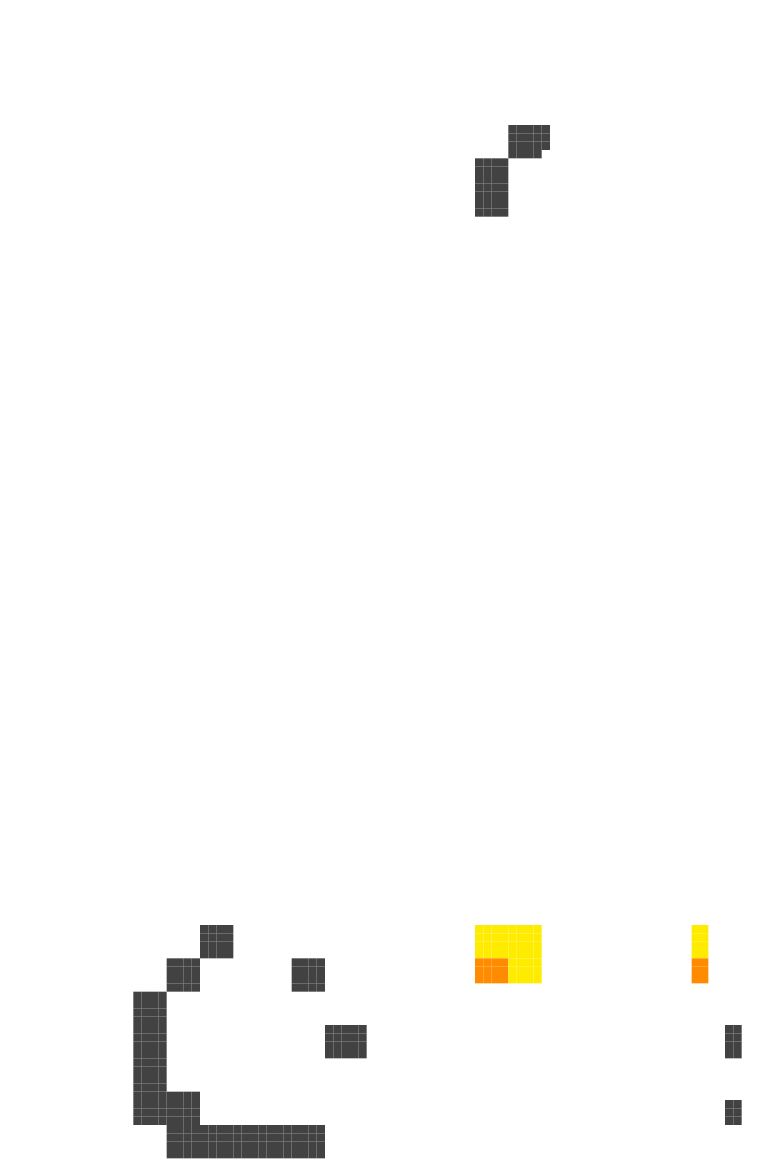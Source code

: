 digraph image {
table [shape=none,label=<<TABLE BORDER="0" CELLSPACING="0">
<TR>
<TD></TD>
<TD></TD>
<TD></TD>
<TD></TD>
<TD></TD>
<TD></TD>
<TD></TD>
<TD></TD>
<TD></TD>
<TD></TD>
<TD></TD>
<TD></TD>
<TD></TD>
<TD></TD>
<TD></TD>
<TD></TD>
<TD></TD>
<TD></TD>
<TD></TD>
<TD></TD>
<TD></TD>
<TD></TD>
<TD></TD>
<TD></TD>
<TD></TD>
<TD></TD>
<TD></TD>
<TD></TD>
<TD></TD>
<TD></TD>
<TD></TD>
<TD></TD>
<TD></TD>
<TD></TD>
<TD></TD>
<TD></TD>
<TD></TD>
<TD></TD>
<TD></TD>
<TD></TD>
<TD></TD>
<TD></TD>
<TD></TD>
<TD></TD>
<TD></TD>
<TD></TD>
<TD></TD>
<TD></TD>
<TD></TD>
<TD></TD>
<TD></TD>
<TD></TD>
<TD></TD>
<TD></TD>
<TD></TD>
<TD></TD>
<TD></TD>
<TD></TD>
<TD></TD>
<TD></TD>
<TD></TD>
<TD></TD>
<TD></TD>
<TD></TD>
<TD></TD>
<TD></TD>
<TD></TD>
<TD></TD>
<TD></TD>
<TD></TD>
<TD></TD>
<TD></TD>
<TD></TD>
<TD></TD>
<TD></TD>
<TD></TD>
<TD></TD>
<TD></TD>
<TD></TD>
<TD></TD>
<TD></TD>
<TD></TD>
<TD></TD>
<TD></TD>
<TD></TD>
<TD></TD>
</TR>
<TR>
<TD></TD>
<TD></TD>
<TD></TD>
<TD></TD>
<TD></TD>
<TD></TD>
<TD></TD>
<TD></TD>
<TD></TD>
<TD></TD>
<TD></TD>
<TD></TD>
<TD></TD>
<TD></TD>
<TD></TD>
<TD></TD>
<TD></TD>
<TD></TD>
<TD></TD>
<TD></TD>
<TD></TD>
<TD></TD>
<TD></TD>
<TD></TD>
<TD></TD>
<TD></TD>
<TD></TD>
<TD></TD>
<TD></TD>
<TD></TD>
<TD></TD>
<TD></TD>
<TD></TD>
<TD></TD>
<TD></TD>
<TD></TD>
<TD></TD>
<TD></TD>
<TD></TD>
<TD></TD>
<TD></TD>
<TD></TD>
<TD></TD>
<TD></TD>
<TD></TD>
<TD></TD>
<TD></TD>
<TD></TD>
<TD></TD>
<TD></TD>
<TD></TD>
<TD></TD>
<TD></TD>
<TD></TD>
<TD></TD>
<TD></TD>
<TD></TD>
<TD></TD>
<TD></TD>
<TD></TD>
<TD></TD>
<TD></TD>
<TD></TD>
<TD></TD>
<TD></TD>
<TD></TD>
<TD></TD>
<TD></TD>
<TD></TD>
<TD></TD>
<TD></TD>
<TD></TD>
<TD></TD>
<TD></TD>
<TD></TD>
<TD></TD>
<TD></TD>
<TD></TD>
<TD></TD>
<TD></TD>
<TD></TD>
<TD></TD>
<TD></TD>
<TD></TD>
<TD></TD>
<TD></TD>
</TR>
<TR>
<TD></TD>
<TD></TD>
<TD></TD>
<TD></TD>
<TD></TD>
<TD></TD>
<TD></TD>
<TD></TD>
<TD></TD>
<TD></TD>
<TD></TD>
<TD></TD>
<TD></TD>
<TD></TD>
<TD></TD>
<TD></TD>
<TD></TD>
<TD></TD>
<TD></TD>
<TD></TD>
<TD></TD>
<TD></TD>
<TD></TD>
<TD></TD>
<TD></TD>
<TD></TD>
<TD></TD>
<TD></TD>
<TD></TD>
<TD></TD>
<TD></TD>
<TD></TD>
<TD></TD>
<TD></TD>
<TD></TD>
<TD></TD>
<TD></TD>
<TD></TD>
<TD></TD>
<TD></TD>
<TD></TD>
<TD></TD>
<TD></TD>
<TD></TD>
<TD></TD>
<TD></TD>
<TD></TD>
<TD></TD>
<TD></TD>
<TD></TD>
<TD></TD>
<TD></TD>
<TD></TD>
<TD></TD>
<TD></TD>
<TD></TD>
<TD></TD>
<TD></TD>
<TD></TD>
<TD></TD>
<TD></TD>
<TD></TD>
<TD></TD>
<TD></TD>
<TD></TD>
<TD></TD>
<TD></TD>
<TD></TD>
<TD></TD>
<TD></TD>
<TD></TD>
<TD></TD>
<TD></TD>
<TD></TD>
<TD></TD>
<TD></TD>
<TD></TD>
<TD></TD>
<TD></TD>
<TD></TD>
<TD></TD>
<TD></TD>
<TD></TD>
<TD></TD>
<TD></TD>
<TD></TD>
</TR>
<TR>
<TD></TD>
<TD></TD>
<TD></TD>
<TD></TD>
<TD></TD>
<TD></TD>
<TD></TD>
<TD></TD>
<TD></TD>
<TD></TD>
<TD></TD>
<TD></TD>
<TD></TD>
<TD></TD>
<TD></TD>
<TD></TD>
<TD></TD>
<TD></TD>
<TD></TD>
<TD></TD>
<TD></TD>
<TD></TD>
<TD></TD>
<TD></TD>
<TD></TD>
<TD></TD>
<TD></TD>
<TD></TD>
<TD></TD>
<TD></TD>
<TD></TD>
<TD></TD>
<TD></TD>
<TD></TD>
<TD></TD>
<TD></TD>
<TD></TD>
<TD></TD>
<TD></TD>
<TD></TD>
<TD></TD>
<TD></TD>
<TD></TD>
<TD></TD>
<TD></TD>
<TD></TD>
<TD></TD>
<TD></TD>
<TD></TD>
<TD></TD>
<TD></TD>
<TD></TD>
<TD></TD>
<TD></TD>
<TD></TD>
<TD></TD>
<TD></TD>
<TD></TD>
<TD></TD>
<TD></TD>
<TD></TD>
<TD></TD>
<TD></TD>
<TD></TD>
<TD></TD>
<TD></TD>
<TD></TD>
<TD></TD>
<TD></TD>
<TD></TD>
<TD></TD>
<TD></TD>
<TD></TD>
<TD></TD>
<TD></TD>
<TD></TD>
<TD></TD>
<TD></TD>
<TD></TD>
<TD></TD>
<TD></TD>
<TD></TD>
<TD></TD>
<TD></TD>
<TD></TD>
<TD></TD>
</TR>
<TR>
<TD></TD>
<TD></TD>
<TD></TD>
<TD></TD>
<TD></TD>
<TD></TD>
<TD></TD>
<TD></TD>
<TD></TD>
<TD></TD>
<TD></TD>
<TD></TD>
<TD></TD>
<TD></TD>
<TD></TD>
<TD></TD>
<TD></TD>
<TD></TD>
<TD></TD>
<TD></TD>
<TD></TD>
<TD></TD>
<TD></TD>
<TD></TD>
<TD></TD>
<TD></TD>
<TD></TD>
<TD></TD>
<TD></TD>
<TD></TD>
<TD></TD>
<TD></TD>
<TD></TD>
<TD></TD>
<TD></TD>
<TD></TD>
<TD></TD>
<TD></TD>
<TD></TD>
<TD></TD>
<TD></TD>
<TD></TD>
<TD></TD>
<TD></TD>
<TD></TD>
<TD></TD>
<TD></TD>
<TD></TD>
<TD></TD>
<TD></TD>
<TD></TD>
<TD></TD>
<TD></TD>
<TD></TD>
<TD></TD>
<TD></TD>
<TD></TD>
<TD></TD>
<TD></TD>
<TD></TD>
<TD></TD>
<TD></TD>
<TD></TD>
<TD></TD>
<TD></TD>
<TD></TD>
<TD></TD>
<TD></TD>
<TD></TD>
<TD></TD>
<TD></TD>
<TD></TD>
<TD></TD>
<TD></TD>
<TD></TD>
<TD></TD>
<TD></TD>
<TD></TD>
<TD></TD>
<TD></TD>
<TD></TD>
<TD></TD>
<TD></TD>
<TD></TD>
<TD></TD>
<TD></TD>
</TR>
<TR>
<TD></TD>
<TD></TD>
<TD></TD>
<TD></TD>
<TD></TD>
<TD></TD>
<TD></TD>
<TD></TD>
<TD></TD>
<TD></TD>
<TD></TD>
<TD></TD>
<TD></TD>
<TD></TD>
<TD></TD>
<TD></TD>
<TD></TD>
<TD></TD>
<TD></TD>
<TD></TD>
<TD></TD>
<TD></TD>
<TD></TD>
<TD></TD>
<TD></TD>
<TD></TD>
<TD></TD>
<TD></TD>
<TD></TD>
<TD></TD>
<TD></TD>
<TD></TD>
<TD></TD>
<TD></TD>
<TD></TD>
<TD></TD>
<TD></TD>
<TD></TD>
<TD></TD>
<TD></TD>
<TD></TD>
<TD></TD>
<TD></TD>
<TD></TD>
<TD></TD>
<TD></TD>
<TD></TD>
<TD></TD>
<TD></TD>
<TD></TD>
<TD></TD>
<TD></TD>
<TD></TD>
<TD></TD>
<TD></TD>
<TD></TD>
<TD></TD>
<TD></TD>
<TD></TD>
<TD></TD>
<TD></TD>
<TD></TD>
<TD></TD>
<TD></TD>
<TD></TD>
<TD></TD>
<TD></TD>
<TD></TD>
<TD></TD>
<TD></TD>
<TD></TD>
<TD></TD>
<TD></TD>
<TD></TD>
<TD></TD>
<TD></TD>
<TD></TD>
<TD></TD>
<TD></TD>
<TD></TD>
<TD></TD>
<TD></TD>
<TD></TD>
<TD></TD>
<TD></TD>
<TD></TD>
</TR>
<TR>
<TD></TD>
<TD></TD>
<TD></TD>
<TD></TD>
<TD></TD>
<TD></TD>
<TD></TD>
<TD></TD>
<TD></TD>
<TD></TD>
<TD></TD>
<TD></TD>
<TD></TD>
<TD></TD>
<TD></TD>
<TD></TD>
<TD></TD>
<TD></TD>
<TD></TD>
<TD></TD>
<TD></TD>
<TD></TD>
<TD></TD>
<TD></TD>
<TD></TD>
<TD></TD>
<TD></TD>
<TD></TD>
<TD></TD>
<TD></TD>
<TD></TD>
<TD></TD>
<TD></TD>
<TD></TD>
<TD></TD>
<TD></TD>
<TD></TD>
<TD></TD>
<TD></TD>
<TD></TD>
<TD></TD>
<TD></TD>
<TD></TD>
<TD></TD>
<TD></TD>
<TD></TD>
<TD></TD>
<TD></TD>
<TD></TD>
<TD></TD>
<TD></TD>
<TD></TD>
<TD></TD>
<TD></TD>
<TD></TD>
<TD></TD>
<TD></TD>
<TD></TD>
<TD></TD>
<TD></TD>
<TD></TD>
<TD></TD>
<TD></TD>
<TD></TD>
<TD></TD>
<TD></TD>
<TD></TD>
<TD></TD>
<TD></TD>
<TD></TD>
<TD></TD>
<TD></TD>
<TD></TD>
<TD></TD>
<TD></TD>
<TD></TD>
<TD></TD>
<TD></TD>
<TD></TD>
<TD></TD>
<TD></TD>
<TD></TD>
<TD></TD>
<TD></TD>
<TD></TD>
<TD></TD>
</TR>
<TR>
<TD></TD>
<TD></TD>
<TD></TD>
<TD></TD>
<TD></TD>
<TD></TD>
<TD></TD>
<TD></TD>
<TD></TD>
<TD></TD>
<TD></TD>
<TD></TD>
<TD></TD>
<TD></TD>
<TD></TD>
<TD></TD>
<TD></TD>
<TD></TD>
<TD></TD>
<TD></TD>
<TD></TD>
<TD></TD>
<TD></TD>
<TD></TD>
<TD></TD>
<TD></TD>
<TD></TD>
<TD></TD>
<TD></TD>
<TD></TD>
<TD></TD>
<TD></TD>
<TD></TD>
<TD></TD>
<TD></TD>
<TD></TD>
<TD></TD>
<TD></TD>
<TD></TD>
<TD></TD>
<TD></TD>
<TD></TD>
<TD></TD>
<TD></TD>
<TD></TD>
<TD></TD>
<TD></TD>
<TD></TD>
<TD></TD>
<TD></TD>
<TD></TD>
<TD></TD>
<TD></TD>
<TD></TD>
<TD></TD>
<TD></TD>
<TD></TD>
<TD></TD>
<TD></TD>
<TD></TD>
<TD></TD>
<TD></TD>
<TD></TD>
<TD></TD>
<TD></TD>
<TD></TD>
<TD></TD>
<TD></TD>
<TD></TD>
<TD></TD>
<TD></TD>
<TD></TD>
<TD></TD>
<TD></TD>
<TD></TD>
<TD></TD>
<TD></TD>
<TD></TD>
<TD></TD>
<TD></TD>
<TD></TD>
<TD></TD>
<TD></TD>
<TD></TD>
<TD></TD>
<TD></TD>
</TR>
<TR>
<TD></TD>
<TD></TD>
<TD></TD>
<TD></TD>
<TD></TD>
<TD></TD>
<TD></TD>
<TD></TD>
<TD></TD>
<TD></TD>
<TD></TD>
<TD></TD>
<TD></TD>
<TD></TD>
<TD></TD>
<TD></TD>
<TD></TD>
<TD></TD>
<TD></TD>
<TD></TD>
<TD></TD>
<TD></TD>
<TD></TD>
<TD></TD>
<TD></TD>
<TD></TD>
<TD></TD>
<TD></TD>
<TD></TD>
<TD></TD>
<TD></TD>
<TD></TD>
<TD></TD>
<TD></TD>
<TD></TD>
<TD></TD>
<TD></TD>
<TD></TD>
<TD></TD>
<TD></TD>
<TD></TD>
<TD></TD>
<TD></TD>
<TD></TD>
<TD></TD>
<TD></TD>
<TD></TD>
<TD></TD>
<TD></TD>
<TD></TD>
<TD></TD>
<TD></TD>
<TD></TD>
<TD></TD>
<TD></TD>
<TD></TD>
<TD></TD>
<TD></TD>
<TD></TD>
<TD></TD>
<TD></TD>
<TD></TD>
<TD></TD>
<TD></TD>
<TD></TD>
<TD></TD>
<TD></TD>
<TD></TD>
<TD></TD>
<TD></TD>
<TD></TD>
<TD></TD>
<TD></TD>
<TD></TD>
<TD></TD>
<TD></TD>
<TD></TD>
<TD></TD>
<TD></TD>
<TD></TD>
<TD></TD>
<TD></TD>
<TD></TD>
<TD></TD>
<TD></TD>
<TD></TD>
</TR>
<TR>
<TD></TD>
<TD></TD>
<TD></TD>
<TD></TD>
<TD></TD>
<TD></TD>
<TD></TD>
<TD></TD>
<TD></TD>
<TD></TD>
<TD></TD>
<TD></TD>
<TD></TD>
<TD></TD>
<TD></TD>
<TD></TD>
<TD></TD>
<TD></TD>
<TD></TD>
<TD></TD>
<TD></TD>
<TD></TD>
<TD></TD>
<TD></TD>
<TD></TD>
<TD></TD>
<TD></TD>
<TD></TD>
<TD></TD>
<TD></TD>
<TD></TD>
<TD></TD>
<TD></TD>
<TD></TD>
<TD></TD>
<TD></TD>
<TD></TD>
<TD></TD>
<TD></TD>
<TD></TD>
<TD></TD>
<TD></TD>
<TD></TD>
<TD></TD>
<TD></TD>
<TD></TD>
<TD></TD>
<TD></TD>
<TD></TD>
<TD></TD>
<TD></TD>
<TD></TD>
<TD></TD>
<TD></TD>
<TD></TD>
<TD></TD>
<TD></TD>
<TD></TD>
<TD></TD>
<TD></TD>
<TD></TD>
<TD></TD>
<TD></TD>
<TD></TD>
<TD></TD>
<TD></TD>
<TD></TD>
<TD></TD>
<TD></TD>
<TD></TD>
<TD></TD>
<TD></TD>
<TD></TD>
<TD></TD>
<TD></TD>
<TD></TD>
<TD></TD>
<TD></TD>
<TD></TD>
<TD></TD>
<TD></TD>
<TD></TD>
<TD></TD>
<TD></TD>
<TD></TD>
<TD></TD>
</TR>
<TR>
<TD></TD>
<TD></TD>
<TD></TD>
<TD></TD>
<TD></TD>
<TD></TD>
<TD></TD>
<TD></TD>
<TD></TD>
<TD></TD>
<TD></TD>
<TD></TD>
<TD></TD>
<TD></TD>
<TD></TD>
<TD></TD>
<TD></TD>
<TD></TD>
<TD></TD>
<TD></TD>
<TD></TD>
<TD></TD>
<TD></TD>
<TD></TD>
<TD></TD>
<TD></TD>
<TD></TD>
<TD></TD>
<TD></TD>
<TD></TD>
<TD></TD>
<TD></TD>
<TD></TD>
<TD></TD>
<TD></TD>
<TD></TD>
<TD></TD>
<TD></TD>
<TD></TD>
<TD></TD>
<TD></TD>
<TD></TD>
<TD></TD>
<TD></TD>
<TD></TD>
<TD></TD>
<TD></TD>
<TD></TD>
<TD></TD>
<TD></TD>
<TD></TD>
<TD></TD>
<TD></TD>
<TD></TD>
<TD></TD>
<TD></TD>
<TD></TD>
<TD></TD>
<TD></TD>
<TD></TD>
<TD></TD>
<TD></TD>
<TD></TD>
<TD></TD>
<TD></TD>
<TD></TD>
<TD></TD>
<TD></TD>
<TD></TD>
<TD></TD>
<TD></TD>
<TD></TD>
<TD></TD>
<TD></TD>
<TD></TD>
<TD></TD>
<TD></TD>
<TD></TD>
<TD></TD>
<TD></TD>
<TD></TD>
<TD></TD>
<TD></TD>
<TD></TD>
<TD></TD>
<TD></TD>
</TR>
<TR>
<TD></TD>
<TD></TD>
<TD></TD>
<TD></TD>
<TD></TD>
<TD></TD>
<TD></TD>
<TD></TD>
<TD></TD>
<TD></TD>
<TD></TD>
<TD></TD>
<TD></TD>
<TD></TD>
<TD></TD>
<TD></TD>
<TD></TD>
<TD></TD>
<TD></TD>
<TD></TD>
<TD></TD>
<TD></TD>
<TD></TD>
<TD></TD>
<TD></TD>
<TD></TD>
<TD></TD>
<TD></TD>
<TD></TD>
<TD></TD>
<TD></TD>
<TD></TD>
<TD></TD>
<TD></TD>
<TD></TD>
<TD></TD>
<TD></TD>
<TD></TD>
<TD></TD>
<TD></TD>
<TD></TD>
<TD></TD>
<TD></TD>
<TD></TD>
<TD></TD>
<TD></TD>
<TD></TD>
<TD></TD>
<TD></TD>
<TD></TD>
<TD></TD>
<TD></TD>
<TD></TD>
<TD></TD>
<TD></TD>
<TD></TD>
<TD></TD>
<TD></TD>
<TD></TD>
<TD></TD>
<TD></TD>
<TD></TD>
<TD></TD>
<TD></TD>
<TD></TD>
<TD></TD>
<TD></TD>
<TD></TD>
<TD></TD>
<TD></TD>
<TD></TD>
<TD></TD>
<TD></TD>
<TD></TD>
<TD></TD>
<TD></TD>
<TD></TD>
<TD></TD>
<TD></TD>
<TD></TD>
<TD></TD>
<TD></TD>
<TD></TD>
<TD></TD>
<TD></TD>
<TD></TD>
</TR>
<TR>
<TD></TD>
<TD></TD>
<TD></TD>
<TD></TD>
<TD></TD>
<TD></TD>
<TD></TD>
<TD></TD>
<TD></TD>
<TD></TD>
<TD></TD>
<TD></TD>
<TD></TD>
<TD></TD>
<TD></TD>
<TD></TD>
<TD></TD>
<TD></TD>
<TD></TD>
<TD></TD>
<TD></TD>
<TD></TD>
<TD></TD>
<TD></TD>
<TD></TD>
<TD></TD>
<TD></TD>
<TD></TD>
<TD></TD>
<TD></TD>
<TD></TD>
<TD></TD>
<TD></TD>
<TD></TD>
<TD></TD>
<TD></TD>
<TD></TD>
<TD></TD>
<TD></TD>
<TD></TD>
<TD></TD>
<TD></TD>
<TD></TD>
<TD></TD>
<TD></TD>
<TD></TD>
<TD></TD>
<TD></TD>
<TD></TD>
<TD></TD>
<TD></TD>
<TD></TD>
<TD></TD>
<TD></TD>
<TD></TD>
<TD></TD>
<TD></TD>
<TD></TD>
<TD></TD>
<TD></TD>
<TD></TD>
<TD></TD>
<TD></TD>
<TD></TD>
<TD></TD>
<TD></TD>
<TD></TD>
<TD></TD>
<TD></TD>
<TD></TD>
<TD></TD>
<TD></TD>
<TD></TD>
<TD></TD>
<TD></TD>
<TD></TD>
<TD></TD>
<TD></TD>
<TD></TD>
<TD></TD>
<TD></TD>
<TD></TD>
<TD></TD>
<TD></TD>
<TD></TD>
<TD></TD>
</TR>
<TR>
<TD></TD>
<TD></TD>
<TD></TD>
<TD></TD>
<TD></TD>
<TD></TD>
<TD></TD>
<TD></TD>
<TD></TD>
<TD></TD>
<TD></TD>
<TD></TD>
<TD></TD>
<TD></TD>
<TD></TD>
<TD></TD>
<TD></TD>
<TD></TD>
<TD></TD>
<TD></TD>
<TD></TD>
<TD></TD>
<TD></TD>
<TD></TD>
<TD></TD>
<TD></TD>
<TD></TD>
<TD></TD>
<TD></TD>
<TD></TD>
<TD></TD>
<TD></TD>
<TD></TD>
<TD></TD>
<TD></TD>
<TD></TD>
<TD></TD>
<TD></TD>
<TD></TD>
<TD></TD>
<TD></TD>
<TD></TD>
<TD></TD>
<TD></TD>
<TD></TD>
<TD></TD>
<TD></TD>
<TD></TD>
<TD></TD>
<TD></TD>
<TD></TD>
<TD></TD>
<TD></TD>
<TD></TD>
<TD></TD>
<TD></TD>
<TD></TD>
<TD></TD>
<TD BGCOLOR="
#424242
"></TD>
<TD BGCOLOR="
#424242
"></TD>
<TD BGCOLOR="
#424242
"></TD>
<TD BGCOLOR="
#424242
"></TD>
<TD BGCOLOR="
#424242
"></TD>
<TD></TD>
<TD></TD>
<TD></TD>
<TD></TD>
<TD></TD>
<TD></TD>
<TD></TD>
<TD></TD>
<TD></TD>
<TD></TD>
<TD></TD>
<TD></TD>
<TD></TD>
<TD></TD>
<TD></TD>
<TD></TD>
<TD></TD>
<TD></TD>
<TD></TD>
<TD></TD>
<TD></TD>
<TD></TD>
<TD></TD>
</TR>
<TR>
<TD></TD>
<TD></TD>
<TD></TD>
<TD></TD>
<TD></TD>
<TD></TD>
<TD></TD>
<TD></TD>
<TD></TD>
<TD></TD>
<TD></TD>
<TD></TD>
<TD></TD>
<TD></TD>
<TD></TD>
<TD></TD>
<TD></TD>
<TD></TD>
<TD></TD>
<TD></TD>
<TD></TD>
<TD></TD>
<TD></TD>
<TD></TD>
<TD></TD>
<TD></TD>
<TD></TD>
<TD></TD>
<TD></TD>
<TD></TD>
<TD></TD>
<TD></TD>
<TD></TD>
<TD></TD>
<TD></TD>
<TD></TD>
<TD></TD>
<TD></TD>
<TD></TD>
<TD></TD>
<TD></TD>
<TD></TD>
<TD></TD>
<TD></TD>
<TD></TD>
<TD></TD>
<TD></TD>
<TD></TD>
<TD></TD>
<TD></TD>
<TD></TD>
<TD></TD>
<TD></TD>
<TD></TD>
<TD></TD>
<TD></TD>
<TD></TD>
<TD></TD>
<TD BGCOLOR="
#424242
"></TD>
<TD BGCOLOR="
#424242
"></TD>
<TD BGCOLOR="
#424242
"></TD>
<TD BGCOLOR="
#424242
"></TD>
<TD BGCOLOR="
#424242
"></TD>
<TD></TD>
<TD></TD>
<TD></TD>
<TD></TD>
<TD></TD>
<TD></TD>
<TD></TD>
<TD></TD>
<TD></TD>
<TD></TD>
<TD></TD>
<TD></TD>
<TD></TD>
<TD></TD>
<TD></TD>
<TD></TD>
<TD></TD>
<TD></TD>
<TD></TD>
<TD></TD>
<TD></TD>
<TD></TD>
<TD></TD>
</TR>
<TR>
<TD></TD>
<TD></TD>
<TD></TD>
<TD></TD>
<TD></TD>
<TD></TD>
<TD></TD>
<TD></TD>
<TD></TD>
<TD></TD>
<TD></TD>
<TD></TD>
<TD></TD>
<TD></TD>
<TD></TD>
<TD></TD>
<TD></TD>
<TD></TD>
<TD></TD>
<TD></TD>
<TD></TD>
<TD></TD>
<TD></TD>
<TD></TD>
<TD></TD>
<TD></TD>
<TD></TD>
<TD></TD>
<TD></TD>
<TD></TD>
<TD></TD>
<TD></TD>
<TD></TD>
<TD></TD>
<TD></TD>
<TD></TD>
<TD></TD>
<TD></TD>
<TD></TD>
<TD></TD>
<TD></TD>
<TD></TD>
<TD></TD>
<TD></TD>
<TD></TD>
<TD></TD>
<TD></TD>
<TD></TD>
<TD></TD>
<TD></TD>
<TD></TD>
<TD></TD>
<TD></TD>
<TD></TD>
<TD></TD>
<TD></TD>
<TD></TD>
<TD></TD>
<TD BGCOLOR="
#424242
"></TD>
<TD BGCOLOR="
#424242
"></TD>
<TD BGCOLOR="
#424242
"></TD>
<TD BGCOLOR="
#424242
"></TD>
<TD BGCOLOR="
#424242
"></TD>
<TD></TD>
<TD></TD>
<TD></TD>
<TD></TD>
<TD></TD>
<TD></TD>
<TD></TD>
<TD></TD>
<TD></TD>
<TD></TD>
<TD></TD>
<TD></TD>
<TD></TD>
<TD></TD>
<TD></TD>
<TD></TD>
<TD></TD>
<TD></TD>
<TD></TD>
<TD></TD>
<TD></TD>
<TD></TD>
<TD></TD>
</TR>
<TR>
<TD></TD>
<TD></TD>
<TD></TD>
<TD></TD>
<TD></TD>
<TD></TD>
<TD></TD>
<TD></TD>
<TD></TD>
<TD></TD>
<TD></TD>
<TD></TD>
<TD></TD>
<TD></TD>
<TD></TD>
<TD></TD>
<TD></TD>
<TD></TD>
<TD></TD>
<TD></TD>
<TD></TD>
<TD></TD>
<TD></TD>
<TD></TD>
<TD></TD>
<TD></TD>
<TD></TD>
<TD></TD>
<TD></TD>
<TD></TD>
<TD></TD>
<TD></TD>
<TD></TD>
<TD></TD>
<TD></TD>
<TD></TD>
<TD></TD>
<TD></TD>
<TD></TD>
<TD></TD>
<TD></TD>
<TD></TD>
<TD></TD>
<TD></TD>
<TD></TD>
<TD></TD>
<TD></TD>
<TD></TD>
<TD></TD>
<TD></TD>
<TD></TD>
<TD></TD>
<TD></TD>
<TD></TD>
<TD></TD>
<TD></TD>
<TD></TD>
<TD></TD>
<TD BGCOLOR="
#424242
"></TD>
<TD BGCOLOR="
#424242
"></TD>
<TD BGCOLOR="
#424242
"></TD>
<TD BGCOLOR="
#424242
"></TD>
<TD></TD>
<TD></TD>
<TD></TD>
<TD></TD>
<TD></TD>
<TD></TD>
<TD></TD>
<TD></TD>
<TD></TD>
<TD></TD>
<TD></TD>
<TD></TD>
<TD></TD>
<TD></TD>
<TD></TD>
<TD></TD>
<TD></TD>
<TD></TD>
<TD></TD>
<TD></TD>
<TD></TD>
<TD></TD>
<TD></TD>
<TD></TD>
</TR>
<TR>
<TD></TD>
<TD></TD>
<TD></TD>
<TD></TD>
<TD></TD>
<TD></TD>
<TD></TD>
<TD></TD>
<TD></TD>
<TD></TD>
<TD></TD>
<TD></TD>
<TD></TD>
<TD></TD>
<TD></TD>
<TD></TD>
<TD></TD>
<TD></TD>
<TD></TD>
<TD></TD>
<TD></TD>
<TD></TD>
<TD></TD>
<TD></TD>
<TD></TD>
<TD></TD>
<TD></TD>
<TD></TD>
<TD></TD>
<TD></TD>
<TD></TD>
<TD></TD>
<TD></TD>
<TD></TD>
<TD></TD>
<TD></TD>
<TD></TD>
<TD></TD>
<TD></TD>
<TD></TD>
<TD></TD>
<TD></TD>
<TD></TD>
<TD></TD>
<TD></TD>
<TD></TD>
<TD></TD>
<TD></TD>
<TD></TD>
<TD></TD>
<TD></TD>
<TD></TD>
<TD></TD>
<TD></TD>
<TD BGCOLOR="
#424242
"></TD>
<TD BGCOLOR="
#424242
"></TD>
<TD BGCOLOR="
#424242
"></TD>
<TD BGCOLOR="
#424242
"></TD>
<TD></TD>
<TD></TD>
<TD></TD>
<TD></TD>
<TD></TD>
<TD></TD>
<TD></TD>
<TD></TD>
<TD></TD>
<TD></TD>
<TD></TD>
<TD></TD>
<TD></TD>
<TD></TD>
<TD></TD>
<TD></TD>
<TD></TD>
<TD></TD>
<TD></TD>
<TD></TD>
<TD></TD>
<TD></TD>
<TD></TD>
<TD></TD>
<TD></TD>
<TD></TD>
<TD></TD>
<TD></TD>
</TR>
<TR>
<TD></TD>
<TD></TD>
<TD></TD>
<TD></TD>
<TD></TD>
<TD></TD>
<TD></TD>
<TD></TD>
<TD></TD>
<TD></TD>
<TD></TD>
<TD></TD>
<TD></TD>
<TD></TD>
<TD></TD>
<TD></TD>
<TD></TD>
<TD></TD>
<TD></TD>
<TD></TD>
<TD></TD>
<TD></TD>
<TD></TD>
<TD></TD>
<TD></TD>
<TD></TD>
<TD></TD>
<TD></TD>
<TD></TD>
<TD></TD>
<TD></TD>
<TD></TD>
<TD></TD>
<TD></TD>
<TD></TD>
<TD></TD>
<TD></TD>
<TD></TD>
<TD></TD>
<TD></TD>
<TD></TD>
<TD></TD>
<TD></TD>
<TD></TD>
<TD></TD>
<TD></TD>
<TD></TD>
<TD></TD>
<TD></TD>
<TD></TD>
<TD></TD>
<TD></TD>
<TD></TD>
<TD></TD>
<TD BGCOLOR="
#424242
"></TD>
<TD BGCOLOR="
#424242
"></TD>
<TD BGCOLOR="
#424242
"></TD>
<TD BGCOLOR="
#424242
"></TD>
<TD></TD>
<TD></TD>
<TD></TD>
<TD></TD>
<TD></TD>
<TD></TD>
<TD></TD>
<TD></TD>
<TD></TD>
<TD></TD>
<TD></TD>
<TD></TD>
<TD></TD>
<TD></TD>
<TD></TD>
<TD></TD>
<TD></TD>
<TD></TD>
<TD></TD>
<TD></TD>
<TD></TD>
<TD></TD>
<TD></TD>
<TD></TD>
<TD></TD>
<TD></TD>
<TD></TD>
<TD></TD>
</TR>
<TR>
<TD></TD>
<TD></TD>
<TD></TD>
<TD></TD>
<TD></TD>
<TD></TD>
<TD></TD>
<TD></TD>
<TD></TD>
<TD></TD>
<TD></TD>
<TD></TD>
<TD></TD>
<TD></TD>
<TD></TD>
<TD></TD>
<TD></TD>
<TD></TD>
<TD></TD>
<TD></TD>
<TD></TD>
<TD></TD>
<TD></TD>
<TD></TD>
<TD></TD>
<TD></TD>
<TD></TD>
<TD></TD>
<TD></TD>
<TD></TD>
<TD></TD>
<TD></TD>
<TD></TD>
<TD></TD>
<TD></TD>
<TD></TD>
<TD></TD>
<TD></TD>
<TD></TD>
<TD></TD>
<TD></TD>
<TD></TD>
<TD></TD>
<TD></TD>
<TD></TD>
<TD></TD>
<TD></TD>
<TD></TD>
<TD></TD>
<TD></TD>
<TD></TD>
<TD></TD>
<TD></TD>
<TD></TD>
<TD BGCOLOR="
#424242
"></TD>
<TD BGCOLOR="
#424242
"></TD>
<TD BGCOLOR="
#424242
"></TD>
<TD BGCOLOR="
#424242
"></TD>
<TD></TD>
<TD></TD>
<TD></TD>
<TD></TD>
<TD></TD>
<TD></TD>
<TD></TD>
<TD></TD>
<TD></TD>
<TD></TD>
<TD></TD>
<TD></TD>
<TD></TD>
<TD></TD>
<TD></TD>
<TD></TD>
<TD></TD>
<TD></TD>
<TD></TD>
<TD></TD>
<TD></TD>
<TD></TD>
<TD></TD>
<TD></TD>
<TD></TD>
<TD></TD>
<TD></TD>
<TD></TD>
</TR>
<TR>
<TD></TD>
<TD></TD>
<TD></TD>
<TD></TD>
<TD></TD>
<TD></TD>
<TD></TD>
<TD></TD>
<TD></TD>
<TD></TD>
<TD></TD>
<TD></TD>
<TD></TD>
<TD></TD>
<TD></TD>
<TD></TD>
<TD></TD>
<TD></TD>
<TD></TD>
<TD></TD>
<TD></TD>
<TD></TD>
<TD></TD>
<TD></TD>
<TD></TD>
<TD></TD>
<TD></TD>
<TD></TD>
<TD></TD>
<TD></TD>
<TD></TD>
<TD></TD>
<TD></TD>
<TD></TD>
<TD></TD>
<TD></TD>
<TD></TD>
<TD></TD>
<TD></TD>
<TD></TD>
<TD></TD>
<TD></TD>
<TD></TD>
<TD></TD>
<TD></TD>
<TD></TD>
<TD></TD>
<TD></TD>
<TD></TD>
<TD></TD>
<TD></TD>
<TD></TD>
<TD></TD>
<TD></TD>
<TD BGCOLOR="
#424242
"></TD>
<TD BGCOLOR="
#424242
"></TD>
<TD BGCOLOR="
#424242
"></TD>
<TD BGCOLOR="
#424242
"></TD>
<TD></TD>
<TD></TD>
<TD></TD>
<TD></TD>
<TD></TD>
<TD></TD>
<TD></TD>
<TD></TD>
<TD></TD>
<TD></TD>
<TD></TD>
<TD></TD>
<TD></TD>
<TD></TD>
<TD></TD>
<TD></TD>
<TD></TD>
<TD></TD>
<TD></TD>
<TD></TD>
<TD></TD>
<TD></TD>
<TD></TD>
<TD></TD>
<TD></TD>
<TD></TD>
<TD></TD>
<TD></TD>
</TR>
<TR>
<TD></TD>
<TD></TD>
<TD></TD>
<TD></TD>
<TD></TD>
<TD></TD>
<TD></TD>
<TD></TD>
<TD></TD>
<TD></TD>
<TD></TD>
<TD></TD>
<TD></TD>
<TD></TD>
<TD></TD>
<TD></TD>
<TD></TD>
<TD></TD>
<TD></TD>
<TD></TD>
<TD></TD>
<TD></TD>
<TD></TD>
<TD></TD>
<TD></TD>
<TD></TD>
<TD></TD>
<TD></TD>
<TD></TD>
<TD></TD>
<TD></TD>
<TD></TD>
<TD></TD>
<TD></TD>
<TD></TD>
<TD></TD>
<TD></TD>
<TD></TD>
<TD></TD>
<TD></TD>
<TD></TD>
<TD></TD>
<TD></TD>
<TD></TD>
<TD></TD>
<TD></TD>
<TD></TD>
<TD></TD>
<TD></TD>
<TD></TD>
<TD></TD>
<TD></TD>
<TD></TD>
<TD></TD>
<TD BGCOLOR="
#424242
"></TD>
<TD BGCOLOR="
#424242
"></TD>
<TD BGCOLOR="
#424242
"></TD>
<TD BGCOLOR="
#424242
"></TD>
<TD></TD>
<TD></TD>
<TD></TD>
<TD></TD>
<TD></TD>
<TD></TD>
<TD></TD>
<TD></TD>
<TD></TD>
<TD></TD>
<TD></TD>
<TD></TD>
<TD></TD>
<TD></TD>
<TD></TD>
<TD></TD>
<TD></TD>
<TD></TD>
<TD></TD>
<TD></TD>
<TD></TD>
<TD></TD>
<TD></TD>
<TD></TD>
<TD></TD>
<TD></TD>
<TD></TD>
<TD></TD>
</TR>
<TR>
<TD></TD>
<TD></TD>
<TD></TD>
<TD></TD>
<TD></TD>
<TD></TD>
<TD></TD>
<TD></TD>
<TD></TD>
<TD></TD>
<TD></TD>
<TD></TD>
<TD></TD>
<TD></TD>
<TD></TD>
<TD></TD>
<TD></TD>
<TD></TD>
<TD></TD>
<TD></TD>
<TD></TD>
<TD></TD>
<TD></TD>
<TD></TD>
<TD></TD>
<TD></TD>
<TD></TD>
<TD></TD>
<TD></TD>
<TD></TD>
<TD></TD>
<TD></TD>
<TD></TD>
<TD></TD>
<TD></TD>
<TD></TD>
<TD></TD>
<TD></TD>
<TD></TD>
<TD></TD>
<TD></TD>
<TD></TD>
<TD></TD>
<TD></TD>
<TD></TD>
<TD></TD>
<TD></TD>
<TD></TD>
<TD></TD>
<TD></TD>
<TD></TD>
<TD></TD>
<TD></TD>
<TD></TD>
<TD BGCOLOR="
#424242
"></TD>
<TD BGCOLOR="
#424242
"></TD>
<TD BGCOLOR="
#424242
"></TD>
<TD BGCOLOR="
#424242
"></TD>
<TD></TD>
<TD></TD>
<TD></TD>
<TD></TD>
<TD></TD>
<TD></TD>
<TD></TD>
<TD></TD>
<TD></TD>
<TD></TD>
<TD></TD>
<TD></TD>
<TD></TD>
<TD></TD>
<TD></TD>
<TD></TD>
<TD></TD>
<TD></TD>
<TD></TD>
<TD></TD>
<TD></TD>
<TD></TD>
<TD></TD>
<TD></TD>
<TD></TD>
<TD></TD>
<TD></TD>
<TD></TD>
</TR>
<TR>
<TD></TD>
<TD></TD>
<TD></TD>
<TD></TD>
<TD></TD>
<TD></TD>
<TD></TD>
<TD></TD>
<TD></TD>
<TD></TD>
<TD></TD>
<TD></TD>
<TD></TD>
<TD></TD>
<TD></TD>
<TD></TD>
<TD></TD>
<TD></TD>
<TD></TD>
<TD></TD>
<TD></TD>
<TD></TD>
<TD></TD>
<TD></TD>
<TD></TD>
<TD></TD>
<TD></TD>
<TD></TD>
<TD></TD>
<TD></TD>
<TD></TD>
<TD></TD>
<TD></TD>
<TD></TD>
<TD></TD>
<TD></TD>
<TD></TD>
<TD></TD>
<TD></TD>
<TD></TD>
<TD></TD>
<TD></TD>
<TD></TD>
<TD></TD>
<TD></TD>
<TD></TD>
<TD></TD>
<TD></TD>
<TD></TD>
<TD></TD>
<TD></TD>
<TD></TD>
<TD></TD>
<TD></TD>
<TD BGCOLOR="
#424242
"></TD>
<TD BGCOLOR="
#424242
"></TD>
<TD BGCOLOR="
#424242
"></TD>
<TD BGCOLOR="
#424242
"></TD>
<TD></TD>
<TD></TD>
<TD></TD>
<TD></TD>
<TD></TD>
<TD></TD>
<TD></TD>
<TD></TD>
<TD></TD>
<TD></TD>
<TD></TD>
<TD></TD>
<TD></TD>
<TD></TD>
<TD></TD>
<TD></TD>
<TD></TD>
<TD></TD>
<TD></TD>
<TD></TD>
<TD></TD>
<TD></TD>
<TD></TD>
<TD></TD>
<TD></TD>
<TD></TD>
<TD></TD>
<TD></TD>
</TR>
<TR>
<TD></TD>
<TD></TD>
<TD></TD>
<TD></TD>
<TD></TD>
<TD></TD>
<TD></TD>
<TD></TD>
<TD></TD>
<TD></TD>
<TD></TD>
<TD></TD>
<TD></TD>
<TD></TD>
<TD></TD>
<TD></TD>
<TD></TD>
<TD></TD>
<TD></TD>
<TD></TD>
<TD></TD>
<TD></TD>
<TD></TD>
<TD></TD>
<TD></TD>
<TD></TD>
<TD></TD>
<TD></TD>
<TD></TD>
<TD></TD>
<TD></TD>
<TD></TD>
<TD></TD>
<TD></TD>
<TD></TD>
<TD></TD>
<TD></TD>
<TD></TD>
<TD></TD>
<TD></TD>
<TD></TD>
<TD></TD>
<TD></TD>
<TD></TD>
<TD></TD>
<TD></TD>
<TD></TD>
<TD></TD>
<TD></TD>
<TD></TD>
<TD></TD>
<TD></TD>
<TD></TD>
<TD></TD>
<TD></TD>
<TD></TD>
<TD></TD>
<TD></TD>
<TD></TD>
<TD></TD>
<TD></TD>
<TD></TD>
<TD></TD>
<TD></TD>
<TD></TD>
<TD></TD>
<TD></TD>
<TD></TD>
<TD></TD>
<TD></TD>
<TD></TD>
<TD></TD>
<TD></TD>
<TD></TD>
<TD></TD>
<TD></TD>
<TD></TD>
<TD></TD>
<TD></TD>
<TD></TD>
<TD></TD>
<TD></TD>
<TD></TD>
<TD></TD>
<TD></TD>
<TD></TD>
</TR>
<TR>
<TD></TD>
<TD></TD>
<TD></TD>
<TD></TD>
<TD></TD>
<TD></TD>
<TD></TD>
<TD></TD>
<TD></TD>
<TD></TD>
<TD></TD>
<TD></TD>
<TD></TD>
<TD></TD>
<TD></TD>
<TD></TD>
<TD></TD>
<TD></TD>
<TD></TD>
<TD></TD>
<TD></TD>
<TD></TD>
<TD></TD>
<TD></TD>
<TD></TD>
<TD></TD>
<TD></TD>
<TD></TD>
<TD></TD>
<TD></TD>
<TD></TD>
<TD></TD>
<TD></TD>
<TD></TD>
<TD></TD>
<TD></TD>
<TD></TD>
<TD></TD>
<TD></TD>
<TD></TD>
<TD></TD>
<TD></TD>
<TD></TD>
<TD></TD>
<TD></TD>
<TD></TD>
<TD></TD>
<TD></TD>
<TD></TD>
<TD></TD>
<TD></TD>
<TD></TD>
<TD></TD>
<TD></TD>
<TD></TD>
<TD></TD>
<TD></TD>
<TD></TD>
<TD></TD>
<TD></TD>
<TD></TD>
<TD></TD>
<TD></TD>
<TD></TD>
<TD></TD>
<TD></TD>
<TD></TD>
<TD></TD>
<TD></TD>
<TD></TD>
<TD></TD>
<TD></TD>
<TD></TD>
<TD></TD>
<TD></TD>
<TD></TD>
<TD></TD>
<TD></TD>
<TD></TD>
<TD></TD>
<TD></TD>
<TD></TD>
<TD></TD>
<TD></TD>
<TD></TD>
<TD></TD>
</TR>
<TR>
<TD></TD>
<TD></TD>
<TD></TD>
<TD></TD>
<TD></TD>
<TD></TD>
<TD></TD>
<TD></TD>
<TD></TD>
<TD></TD>
<TD></TD>
<TD></TD>
<TD></TD>
<TD></TD>
<TD></TD>
<TD></TD>
<TD></TD>
<TD></TD>
<TD></TD>
<TD></TD>
<TD></TD>
<TD></TD>
<TD></TD>
<TD></TD>
<TD></TD>
<TD></TD>
<TD></TD>
<TD></TD>
<TD></TD>
<TD></TD>
<TD></TD>
<TD></TD>
<TD></TD>
<TD></TD>
<TD></TD>
<TD></TD>
<TD></TD>
<TD></TD>
<TD></TD>
<TD></TD>
<TD></TD>
<TD></TD>
<TD></TD>
<TD></TD>
<TD></TD>
<TD></TD>
<TD></TD>
<TD></TD>
<TD></TD>
<TD></TD>
<TD></TD>
<TD></TD>
<TD></TD>
<TD></TD>
<TD></TD>
<TD></TD>
<TD></TD>
<TD></TD>
<TD></TD>
<TD></TD>
<TD></TD>
<TD></TD>
<TD></TD>
<TD></TD>
<TD></TD>
<TD></TD>
<TD></TD>
<TD></TD>
<TD></TD>
<TD></TD>
<TD></TD>
<TD></TD>
<TD></TD>
<TD></TD>
<TD></TD>
<TD></TD>
<TD></TD>
<TD></TD>
<TD></TD>
<TD></TD>
<TD></TD>
<TD></TD>
<TD></TD>
<TD></TD>
<TD></TD>
<TD></TD>
</TR>
<TR>
<TD></TD>
<TD></TD>
<TD></TD>
<TD></TD>
<TD></TD>
<TD></TD>
<TD></TD>
<TD></TD>
<TD></TD>
<TD></TD>
<TD></TD>
<TD></TD>
<TD></TD>
<TD></TD>
<TD></TD>
<TD></TD>
<TD></TD>
<TD></TD>
<TD></TD>
<TD></TD>
<TD></TD>
<TD></TD>
<TD></TD>
<TD></TD>
<TD></TD>
<TD></TD>
<TD></TD>
<TD></TD>
<TD></TD>
<TD></TD>
<TD></TD>
<TD></TD>
<TD></TD>
<TD></TD>
<TD></TD>
<TD></TD>
<TD></TD>
<TD></TD>
<TD></TD>
<TD></TD>
<TD></TD>
<TD></TD>
<TD></TD>
<TD></TD>
<TD></TD>
<TD></TD>
<TD></TD>
<TD></TD>
<TD></TD>
<TD></TD>
<TD></TD>
<TD></TD>
<TD></TD>
<TD></TD>
<TD></TD>
<TD></TD>
<TD></TD>
<TD></TD>
<TD></TD>
<TD></TD>
<TD></TD>
<TD></TD>
<TD></TD>
<TD></TD>
<TD></TD>
<TD></TD>
<TD></TD>
<TD></TD>
<TD></TD>
<TD></TD>
<TD></TD>
<TD></TD>
<TD></TD>
<TD></TD>
<TD></TD>
<TD></TD>
<TD></TD>
<TD></TD>
<TD></TD>
<TD></TD>
<TD></TD>
<TD></TD>
<TD></TD>
<TD></TD>
<TD></TD>
<TD></TD>
</TR>
<TR>
<TD></TD>
<TD></TD>
<TD></TD>
<TD></TD>
<TD></TD>
<TD></TD>
<TD></TD>
<TD></TD>
<TD></TD>
<TD></TD>
<TD></TD>
<TD></TD>
<TD></TD>
<TD></TD>
<TD></TD>
<TD></TD>
<TD></TD>
<TD></TD>
<TD></TD>
<TD></TD>
<TD></TD>
<TD></TD>
<TD></TD>
<TD></TD>
<TD></TD>
<TD></TD>
<TD></TD>
<TD></TD>
<TD></TD>
<TD></TD>
<TD></TD>
<TD></TD>
<TD></TD>
<TD></TD>
<TD></TD>
<TD></TD>
<TD></TD>
<TD></TD>
<TD></TD>
<TD></TD>
<TD></TD>
<TD></TD>
<TD></TD>
<TD></TD>
<TD></TD>
<TD></TD>
<TD></TD>
<TD></TD>
<TD></TD>
<TD></TD>
<TD></TD>
<TD></TD>
<TD></TD>
<TD></TD>
<TD></TD>
<TD></TD>
<TD></TD>
<TD></TD>
<TD></TD>
<TD></TD>
<TD></TD>
<TD></TD>
<TD></TD>
<TD></TD>
<TD></TD>
<TD></TD>
<TD></TD>
<TD></TD>
<TD></TD>
<TD></TD>
<TD></TD>
<TD></TD>
<TD></TD>
<TD></TD>
<TD></TD>
<TD></TD>
<TD></TD>
<TD></TD>
<TD></TD>
<TD></TD>
<TD></TD>
<TD></TD>
<TD></TD>
<TD></TD>
<TD></TD>
<TD></TD>
</TR>
<TR>
<TD></TD>
<TD></TD>
<TD></TD>
<TD></TD>
<TD></TD>
<TD></TD>
<TD></TD>
<TD></TD>
<TD></TD>
<TD></TD>
<TD></TD>
<TD></TD>
<TD></TD>
<TD></TD>
<TD></TD>
<TD></TD>
<TD></TD>
<TD></TD>
<TD></TD>
<TD></TD>
<TD></TD>
<TD></TD>
<TD></TD>
<TD></TD>
<TD></TD>
<TD></TD>
<TD></TD>
<TD></TD>
<TD></TD>
<TD></TD>
<TD></TD>
<TD></TD>
<TD></TD>
<TD></TD>
<TD></TD>
<TD></TD>
<TD></TD>
<TD></TD>
<TD></TD>
<TD></TD>
<TD></TD>
<TD></TD>
<TD></TD>
<TD></TD>
<TD></TD>
<TD></TD>
<TD></TD>
<TD></TD>
<TD></TD>
<TD></TD>
<TD></TD>
<TD></TD>
<TD></TD>
<TD></TD>
<TD></TD>
<TD></TD>
<TD></TD>
<TD></TD>
<TD></TD>
<TD></TD>
<TD></TD>
<TD></TD>
<TD></TD>
<TD></TD>
<TD></TD>
<TD></TD>
<TD></TD>
<TD></TD>
<TD></TD>
<TD></TD>
<TD></TD>
<TD></TD>
<TD></TD>
<TD></TD>
<TD></TD>
<TD></TD>
<TD></TD>
<TD></TD>
<TD></TD>
<TD></TD>
<TD></TD>
<TD></TD>
<TD></TD>
<TD></TD>
<TD></TD>
<TD></TD>
</TR>
<TR>
<TD></TD>
<TD></TD>
<TD></TD>
<TD></TD>
<TD></TD>
<TD></TD>
<TD></TD>
<TD></TD>
<TD></TD>
<TD></TD>
<TD></TD>
<TD></TD>
<TD></TD>
<TD></TD>
<TD></TD>
<TD></TD>
<TD></TD>
<TD></TD>
<TD></TD>
<TD></TD>
<TD></TD>
<TD></TD>
<TD></TD>
<TD></TD>
<TD></TD>
<TD></TD>
<TD></TD>
<TD></TD>
<TD></TD>
<TD></TD>
<TD></TD>
<TD></TD>
<TD></TD>
<TD></TD>
<TD></TD>
<TD></TD>
<TD></TD>
<TD></TD>
<TD></TD>
<TD></TD>
<TD></TD>
<TD></TD>
<TD></TD>
<TD></TD>
<TD></TD>
<TD></TD>
<TD></TD>
<TD></TD>
<TD></TD>
<TD></TD>
<TD></TD>
<TD></TD>
<TD></TD>
<TD></TD>
<TD></TD>
<TD></TD>
<TD></TD>
<TD></TD>
<TD></TD>
<TD></TD>
<TD></TD>
<TD></TD>
<TD></TD>
<TD></TD>
<TD></TD>
<TD></TD>
<TD></TD>
<TD></TD>
<TD></TD>
<TD></TD>
<TD></TD>
<TD></TD>
<TD></TD>
<TD></TD>
<TD></TD>
<TD></TD>
<TD></TD>
<TD></TD>
<TD></TD>
<TD></TD>
<TD></TD>
<TD></TD>
<TD></TD>
<TD></TD>
<TD></TD>
<TD></TD>
</TR>
<TR>
<TD></TD>
<TD></TD>
<TD></TD>
<TD></TD>
<TD></TD>
<TD></TD>
<TD></TD>
<TD></TD>
<TD></TD>
<TD></TD>
<TD></TD>
<TD></TD>
<TD></TD>
<TD></TD>
<TD></TD>
<TD></TD>
<TD></TD>
<TD></TD>
<TD></TD>
<TD></TD>
<TD></TD>
<TD></TD>
<TD></TD>
<TD></TD>
<TD></TD>
<TD></TD>
<TD></TD>
<TD></TD>
<TD></TD>
<TD></TD>
<TD></TD>
<TD></TD>
<TD></TD>
<TD></TD>
<TD></TD>
<TD></TD>
<TD></TD>
<TD></TD>
<TD></TD>
<TD></TD>
<TD></TD>
<TD></TD>
<TD></TD>
<TD></TD>
<TD></TD>
<TD></TD>
<TD></TD>
<TD></TD>
<TD></TD>
<TD></TD>
<TD></TD>
<TD></TD>
<TD></TD>
<TD></TD>
<TD></TD>
<TD></TD>
<TD></TD>
<TD></TD>
<TD></TD>
<TD></TD>
<TD></TD>
<TD></TD>
<TD></TD>
<TD></TD>
<TD></TD>
<TD></TD>
<TD></TD>
<TD></TD>
<TD></TD>
<TD></TD>
<TD></TD>
<TD></TD>
<TD></TD>
<TD></TD>
<TD></TD>
<TD></TD>
<TD></TD>
<TD></TD>
<TD></TD>
<TD></TD>
<TD></TD>
<TD></TD>
<TD></TD>
<TD></TD>
<TD></TD>
<TD></TD>
</TR>
<TR>
<TD></TD>
<TD></TD>
<TD></TD>
<TD></TD>
<TD></TD>
<TD></TD>
<TD></TD>
<TD></TD>
<TD></TD>
<TD></TD>
<TD></TD>
<TD></TD>
<TD></TD>
<TD></TD>
<TD></TD>
<TD></TD>
<TD></TD>
<TD></TD>
<TD></TD>
<TD></TD>
<TD></TD>
<TD></TD>
<TD></TD>
<TD></TD>
<TD></TD>
<TD></TD>
<TD></TD>
<TD></TD>
<TD></TD>
<TD></TD>
<TD></TD>
<TD></TD>
<TD></TD>
<TD></TD>
<TD></TD>
<TD></TD>
<TD></TD>
<TD></TD>
<TD></TD>
<TD></TD>
<TD></TD>
<TD></TD>
<TD></TD>
<TD></TD>
<TD></TD>
<TD></TD>
<TD></TD>
<TD></TD>
<TD></TD>
<TD></TD>
<TD></TD>
<TD></TD>
<TD></TD>
<TD></TD>
<TD></TD>
<TD></TD>
<TD></TD>
<TD></TD>
<TD></TD>
<TD></TD>
<TD></TD>
<TD></TD>
<TD></TD>
<TD></TD>
<TD></TD>
<TD></TD>
<TD></TD>
<TD></TD>
<TD></TD>
<TD></TD>
<TD></TD>
<TD></TD>
<TD></TD>
<TD></TD>
<TD></TD>
<TD></TD>
<TD></TD>
<TD></TD>
<TD></TD>
<TD></TD>
<TD></TD>
<TD></TD>
<TD></TD>
<TD></TD>
<TD></TD>
<TD></TD>
</TR>
<TR>
<TD></TD>
<TD></TD>
<TD></TD>
<TD></TD>
<TD></TD>
<TD></TD>
<TD></TD>
<TD></TD>
<TD></TD>
<TD></TD>
<TD></TD>
<TD></TD>
<TD></TD>
<TD></TD>
<TD></TD>
<TD></TD>
<TD></TD>
<TD></TD>
<TD></TD>
<TD></TD>
<TD></TD>
<TD></TD>
<TD></TD>
<TD></TD>
<TD></TD>
<TD></TD>
<TD></TD>
<TD></TD>
<TD></TD>
<TD></TD>
<TD></TD>
<TD></TD>
<TD></TD>
<TD></TD>
<TD></TD>
<TD></TD>
<TD></TD>
<TD></TD>
<TD></TD>
<TD></TD>
<TD></TD>
<TD></TD>
<TD></TD>
<TD></TD>
<TD></TD>
<TD></TD>
<TD></TD>
<TD></TD>
<TD></TD>
<TD></TD>
<TD></TD>
<TD></TD>
<TD></TD>
<TD></TD>
<TD></TD>
<TD></TD>
<TD></TD>
<TD></TD>
<TD></TD>
<TD></TD>
<TD></TD>
<TD></TD>
<TD></TD>
<TD></TD>
<TD></TD>
<TD></TD>
<TD></TD>
<TD></TD>
<TD></TD>
<TD></TD>
<TD></TD>
<TD></TD>
<TD></TD>
<TD></TD>
<TD></TD>
<TD></TD>
<TD></TD>
<TD></TD>
<TD></TD>
<TD></TD>
<TD></TD>
<TD></TD>
<TD></TD>
<TD></TD>
<TD></TD>
<TD></TD>
</TR>
<TR>
<TD></TD>
<TD></TD>
<TD></TD>
<TD></TD>
<TD></TD>
<TD></TD>
<TD></TD>
<TD></TD>
<TD></TD>
<TD></TD>
<TD></TD>
<TD></TD>
<TD></TD>
<TD></TD>
<TD></TD>
<TD></TD>
<TD></TD>
<TD></TD>
<TD></TD>
<TD></TD>
<TD></TD>
<TD></TD>
<TD></TD>
<TD></TD>
<TD></TD>
<TD></TD>
<TD></TD>
<TD></TD>
<TD></TD>
<TD></TD>
<TD></TD>
<TD></TD>
<TD></TD>
<TD></TD>
<TD></TD>
<TD></TD>
<TD></TD>
<TD></TD>
<TD></TD>
<TD></TD>
<TD></TD>
<TD></TD>
<TD></TD>
<TD></TD>
<TD></TD>
<TD></TD>
<TD></TD>
<TD></TD>
<TD></TD>
<TD></TD>
<TD></TD>
<TD></TD>
<TD></TD>
<TD></TD>
<TD></TD>
<TD></TD>
<TD></TD>
<TD></TD>
<TD></TD>
<TD></TD>
<TD></TD>
<TD></TD>
<TD></TD>
<TD></TD>
<TD></TD>
<TD></TD>
<TD></TD>
<TD></TD>
<TD></TD>
<TD></TD>
<TD></TD>
<TD></TD>
<TD></TD>
<TD></TD>
<TD></TD>
<TD></TD>
<TD></TD>
<TD></TD>
<TD></TD>
<TD></TD>
<TD></TD>
<TD></TD>
<TD></TD>
<TD></TD>
<TD></TD>
<TD></TD>
</TR>
<TR>
<TD></TD>
<TD></TD>
<TD></TD>
<TD></TD>
<TD></TD>
<TD></TD>
<TD></TD>
<TD></TD>
<TD></TD>
<TD></TD>
<TD></TD>
<TD></TD>
<TD></TD>
<TD></TD>
<TD></TD>
<TD></TD>
<TD></TD>
<TD></TD>
<TD></TD>
<TD></TD>
<TD></TD>
<TD></TD>
<TD></TD>
<TD></TD>
<TD></TD>
<TD></TD>
<TD></TD>
<TD></TD>
<TD></TD>
<TD></TD>
<TD></TD>
<TD></TD>
<TD></TD>
<TD></TD>
<TD></TD>
<TD></TD>
<TD></TD>
<TD></TD>
<TD></TD>
<TD></TD>
<TD></TD>
<TD></TD>
<TD></TD>
<TD></TD>
<TD></TD>
<TD></TD>
<TD></TD>
<TD></TD>
<TD></TD>
<TD></TD>
<TD></TD>
<TD></TD>
<TD></TD>
<TD></TD>
<TD></TD>
<TD></TD>
<TD></TD>
<TD></TD>
<TD></TD>
<TD></TD>
<TD></TD>
<TD></TD>
<TD></TD>
<TD></TD>
<TD></TD>
<TD></TD>
<TD></TD>
<TD></TD>
<TD></TD>
<TD></TD>
<TD></TD>
<TD></TD>
<TD></TD>
<TD></TD>
<TD></TD>
<TD></TD>
<TD></TD>
<TD></TD>
<TD></TD>
<TD></TD>
<TD></TD>
<TD></TD>
<TD></TD>
<TD></TD>
<TD></TD>
<TD></TD>
</TR>
<TR>
<TD></TD>
<TD></TD>
<TD></TD>
<TD></TD>
<TD></TD>
<TD></TD>
<TD></TD>
<TD></TD>
<TD></TD>
<TD></TD>
<TD></TD>
<TD></TD>
<TD></TD>
<TD></TD>
<TD></TD>
<TD></TD>
<TD></TD>
<TD></TD>
<TD></TD>
<TD></TD>
<TD></TD>
<TD></TD>
<TD></TD>
<TD></TD>
<TD></TD>
<TD></TD>
<TD></TD>
<TD></TD>
<TD></TD>
<TD></TD>
<TD></TD>
<TD></TD>
<TD></TD>
<TD></TD>
<TD></TD>
<TD></TD>
<TD></TD>
<TD></TD>
<TD></TD>
<TD></TD>
<TD></TD>
<TD></TD>
<TD></TD>
<TD></TD>
<TD></TD>
<TD></TD>
<TD></TD>
<TD></TD>
<TD></TD>
<TD></TD>
<TD></TD>
<TD></TD>
<TD></TD>
<TD></TD>
<TD></TD>
<TD></TD>
<TD></TD>
<TD></TD>
<TD></TD>
<TD></TD>
<TD></TD>
<TD></TD>
<TD></TD>
<TD></TD>
<TD></TD>
<TD></TD>
<TD></TD>
<TD></TD>
<TD></TD>
<TD></TD>
<TD></TD>
<TD></TD>
<TD></TD>
<TD></TD>
<TD></TD>
<TD></TD>
<TD></TD>
<TD></TD>
<TD></TD>
<TD></TD>
<TD></TD>
<TD></TD>
<TD></TD>
<TD></TD>
<TD></TD>
<TD></TD>
</TR>
<TR>
<TD></TD>
<TD></TD>
<TD></TD>
<TD></TD>
<TD></TD>
<TD></TD>
<TD></TD>
<TD></TD>
<TD></TD>
<TD></TD>
<TD></TD>
<TD></TD>
<TD></TD>
<TD></TD>
<TD></TD>
<TD></TD>
<TD></TD>
<TD></TD>
<TD></TD>
<TD></TD>
<TD></TD>
<TD></TD>
<TD></TD>
<TD></TD>
<TD></TD>
<TD></TD>
<TD></TD>
<TD></TD>
<TD></TD>
<TD></TD>
<TD></TD>
<TD></TD>
<TD></TD>
<TD></TD>
<TD></TD>
<TD></TD>
<TD></TD>
<TD></TD>
<TD></TD>
<TD></TD>
<TD></TD>
<TD></TD>
<TD></TD>
<TD></TD>
<TD></TD>
<TD></TD>
<TD></TD>
<TD></TD>
<TD></TD>
<TD></TD>
<TD></TD>
<TD></TD>
<TD></TD>
<TD></TD>
<TD></TD>
<TD></TD>
<TD></TD>
<TD></TD>
<TD></TD>
<TD></TD>
<TD></TD>
<TD></TD>
<TD></TD>
<TD></TD>
<TD></TD>
<TD></TD>
<TD></TD>
<TD></TD>
<TD></TD>
<TD></TD>
<TD></TD>
<TD></TD>
<TD></TD>
<TD></TD>
<TD></TD>
<TD></TD>
<TD></TD>
<TD></TD>
<TD></TD>
<TD></TD>
<TD></TD>
<TD></TD>
<TD></TD>
<TD></TD>
<TD></TD>
<TD></TD>
</TR>
<TR>
<TD></TD>
<TD></TD>
<TD></TD>
<TD></TD>
<TD></TD>
<TD></TD>
<TD></TD>
<TD></TD>
<TD></TD>
<TD></TD>
<TD></TD>
<TD></TD>
<TD></TD>
<TD></TD>
<TD></TD>
<TD></TD>
<TD></TD>
<TD></TD>
<TD></TD>
<TD></TD>
<TD></TD>
<TD></TD>
<TD></TD>
<TD></TD>
<TD></TD>
<TD></TD>
<TD></TD>
<TD></TD>
<TD></TD>
<TD></TD>
<TD></TD>
<TD></TD>
<TD></TD>
<TD></TD>
<TD></TD>
<TD></TD>
<TD></TD>
<TD></TD>
<TD></TD>
<TD></TD>
<TD></TD>
<TD></TD>
<TD></TD>
<TD></TD>
<TD></TD>
<TD></TD>
<TD></TD>
<TD></TD>
<TD></TD>
<TD></TD>
<TD></TD>
<TD></TD>
<TD></TD>
<TD></TD>
<TD></TD>
<TD></TD>
<TD></TD>
<TD></TD>
<TD></TD>
<TD></TD>
<TD></TD>
<TD></TD>
<TD></TD>
<TD></TD>
<TD></TD>
<TD></TD>
<TD></TD>
<TD></TD>
<TD></TD>
<TD></TD>
<TD></TD>
<TD></TD>
<TD></TD>
<TD></TD>
<TD></TD>
<TD></TD>
<TD></TD>
<TD></TD>
<TD></TD>
<TD></TD>
<TD></TD>
<TD></TD>
<TD></TD>
<TD></TD>
<TD></TD>
<TD></TD>
</TR>
<TR>
<TD></TD>
<TD></TD>
<TD></TD>
<TD></TD>
<TD></TD>
<TD></TD>
<TD></TD>
<TD></TD>
<TD></TD>
<TD></TD>
<TD></TD>
<TD></TD>
<TD></TD>
<TD></TD>
<TD></TD>
<TD></TD>
<TD></TD>
<TD></TD>
<TD></TD>
<TD></TD>
<TD></TD>
<TD></TD>
<TD></TD>
<TD></TD>
<TD></TD>
<TD></TD>
<TD></TD>
<TD></TD>
<TD></TD>
<TD></TD>
<TD></TD>
<TD></TD>
<TD></TD>
<TD></TD>
<TD></TD>
<TD></TD>
<TD></TD>
<TD></TD>
<TD></TD>
<TD></TD>
<TD></TD>
<TD></TD>
<TD></TD>
<TD></TD>
<TD></TD>
<TD></TD>
<TD></TD>
<TD></TD>
<TD></TD>
<TD></TD>
<TD></TD>
<TD></TD>
<TD></TD>
<TD></TD>
<TD></TD>
<TD></TD>
<TD></TD>
<TD></TD>
<TD></TD>
<TD></TD>
<TD></TD>
<TD></TD>
<TD></TD>
<TD></TD>
<TD></TD>
<TD></TD>
<TD></TD>
<TD></TD>
<TD></TD>
<TD></TD>
<TD></TD>
<TD></TD>
<TD></TD>
<TD></TD>
<TD></TD>
<TD></TD>
<TD></TD>
<TD></TD>
<TD></TD>
<TD></TD>
<TD></TD>
<TD></TD>
<TD></TD>
<TD></TD>
<TD></TD>
<TD></TD>
</TR>
<TR>
<TD></TD>
<TD></TD>
<TD></TD>
<TD></TD>
<TD></TD>
<TD></TD>
<TD></TD>
<TD></TD>
<TD></TD>
<TD></TD>
<TD></TD>
<TD></TD>
<TD></TD>
<TD></TD>
<TD></TD>
<TD></TD>
<TD></TD>
<TD></TD>
<TD></TD>
<TD></TD>
<TD></TD>
<TD></TD>
<TD></TD>
<TD></TD>
<TD></TD>
<TD></TD>
<TD></TD>
<TD></TD>
<TD></TD>
<TD></TD>
<TD></TD>
<TD></TD>
<TD></TD>
<TD></TD>
<TD></TD>
<TD></TD>
<TD></TD>
<TD></TD>
<TD></TD>
<TD></TD>
<TD></TD>
<TD></TD>
<TD></TD>
<TD></TD>
<TD></TD>
<TD></TD>
<TD></TD>
<TD></TD>
<TD></TD>
<TD></TD>
<TD></TD>
<TD></TD>
<TD></TD>
<TD></TD>
<TD></TD>
<TD></TD>
<TD></TD>
<TD></TD>
<TD></TD>
<TD></TD>
<TD></TD>
<TD></TD>
<TD></TD>
<TD></TD>
<TD></TD>
<TD></TD>
<TD></TD>
<TD></TD>
<TD></TD>
<TD></TD>
<TD></TD>
<TD></TD>
<TD></TD>
<TD></TD>
<TD></TD>
<TD></TD>
<TD></TD>
<TD></TD>
<TD></TD>
<TD></TD>
<TD></TD>
<TD></TD>
<TD></TD>
<TD></TD>
<TD></TD>
<TD></TD>
</TR>
<TR>
<TD></TD>
<TD></TD>
<TD></TD>
<TD></TD>
<TD></TD>
<TD></TD>
<TD></TD>
<TD></TD>
<TD></TD>
<TD></TD>
<TD></TD>
<TD></TD>
<TD></TD>
<TD></TD>
<TD></TD>
<TD></TD>
<TD></TD>
<TD></TD>
<TD></TD>
<TD></TD>
<TD></TD>
<TD></TD>
<TD></TD>
<TD></TD>
<TD></TD>
<TD></TD>
<TD></TD>
<TD></TD>
<TD></TD>
<TD></TD>
<TD></TD>
<TD></TD>
<TD></TD>
<TD></TD>
<TD></TD>
<TD></TD>
<TD></TD>
<TD></TD>
<TD></TD>
<TD></TD>
<TD></TD>
<TD></TD>
<TD></TD>
<TD></TD>
<TD></TD>
<TD></TD>
<TD></TD>
<TD></TD>
<TD></TD>
<TD></TD>
<TD></TD>
<TD></TD>
<TD></TD>
<TD></TD>
<TD></TD>
<TD></TD>
<TD></TD>
<TD></TD>
<TD></TD>
<TD></TD>
<TD></TD>
<TD></TD>
<TD></TD>
<TD></TD>
<TD></TD>
<TD></TD>
<TD></TD>
<TD></TD>
<TD></TD>
<TD></TD>
<TD></TD>
<TD></TD>
<TD></TD>
<TD></TD>
<TD></TD>
<TD></TD>
<TD></TD>
<TD></TD>
<TD></TD>
<TD></TD>
<TD></TD>
<TD></TD>
<TD></TD>
<TD></TD>
<TD></TD>
<TD></TD>
</TR>
<TR>
<TD></TD>
<TD></TD>
<TD></TD>
<TD></TD>
<TD></TD>
<TD></TD>
<TD></TD>
<TD></TD>
<TD></TD>
<TD></TD>
<TD></TD>
<TD></TD>
<TD></TD>
<TD></TD>
<TD></TD>
<TD></TD>
<TD></TD>
<TD></TD>
<TD></TD>
<TD></TD>
<TD></TD>
<TD></TD>
<TD></TD>
<TD></TD>
<TD></TD>
<TD></TD>
<TD></TD>
<TD></TD>
<TD></TD>
<TD></TD>
<TD></TD>
<TD></TD>
<TD></TD>
<TD></TD>
<TD></TD>
<TD></TD>
<TD></TD>
<TD></TD>
<TD></TD>
<TD></TD>
<TD></TD>
<TD></TD>
<TD></TD>
<TD></TD>
<TD></TD>
<TD></TD>
<TD></TD>
<TD></TD>
<TD></TD>
<TD></TD>
<TD></TD>
<TD></TD>
<TD></TD>
<TD></TD>
<TD></TD>
<TD></TD>
<TD></TD>
<TD></TD>
<TD></TD>
<TD></TD>
<TD></TD>
<TD></TD>
<TD></TD>
<TD></TD>
<TD></TD>
<TD></TD>
<TD></TD>
<TD></TD>
<TD></TD>
<TD></TD>
<TD></TD>
<TD></TD>
<TD></TD>
<TD></TD>
<TD></TD>
<TD></TD>
<TD></TD>
<TD></TD>
<TD></TD>
<TD></TD>
<TD></TD>
<TD></TD>
<TD></TD>
<TD></TD>
<TD></TD>
<TD></TD>
</TR>
<TR>
<TD></TD>
<TD></TD>
<TD></TD>
<TD></TD>
<TD></TD>
<TD></TD>
<TD></TD>
<TD></TD>
<TD></TD>
<TD></TD>
<TD></TD>
<TD></TD>
<TD></TD>
<TD></TD>
<TD></TD>
<TD></TD>
<TD></TD>
<TD></TD>
<TD></TD>
<TD></TD>
<TD></TD>
<TD></TD>
<TD></TD>
<TD></TD>
<TD></TD>
<TD></TD>
<TD></TD>
<TD></TD>
<TD></TD>
<TD></TD>
<TD></TD>
<TD></TD>
<TD></TD>
<TD></TD>
<TD></TD>
<TD></TD>
<TD></TD>
<TD></TD>
<TD></TD>
<TD></TD>
<TD></TD>
<TD></TD>
<TD></TD>
<TD></TD>
<TD></TD>
<TD></TD>
<TD></TD>
<TD></TD>
<TD></TD>
<TD></TD>
<TD></TD>
<TD></TD>
<TD></TD>
<TD></TD>
<TD></TD>
<TD></TD>
<TD></TD>
<TD></TD>
<TD></TD>
<TD></TD>
<TD></TD>
<TD></TD>
<TD></TD>
<TD></TD>
<TD></TD>
<TD></TD>
<TD></TD>
<TD></TD>
<TD></TD>
<TD></TD>
<TD></TD>
<TD></TD>
<TD></TD>
<TD></TD>
<TD></TD>
<TD></TD>
<TD></TD>
<TD></TD>
<TD></TD>
<TD></TD>
<TD></TD>
<TD></TD>
<TD></TD>
<TD></TD>
<TD></TD>
<TD></TD>
</TR>
<TR>
<TD></TD>
<TD></TD>
<TD></TD>
<TD></TD>
<TD></TD>
<TD></TD>
<TD></TD>
<TD></TD>
<TD></TD>
<TD></TD>
<TD></TD>
<TD></TD>
<TD></TD>
<TD></TD>
<TD></TD>
<TD></TD>
<TD></TD>
<TD></TD>
<TD></TD>
<TD></TD>
<TD></TD>
<TD></TD>
<TD></TD>
<TD></TD>
<TD></TD>
<TD></TD>
<TD></TD>
<TD></TD>
<TD></TD>
<TD></TD>
<TD></TD>
<TD></TD>
<TD></TD>
<TD></TD>
<TD></TD>
<TD></TD>
<TD></TD>
<TD></TD>
<TD></TD>
<TD></TD>
<TD></TD>
<TD></TD>
<TD></TD>
<TD></TD>
<TD></TD>
<TD></TD>
<TD></TD>
<TD></TD>
<TD></TD>
<TD></TD>
<TD></TD>
<TD></TD>
<TD></TD>
<TD></TD>
<TD></TD>
<TD></TD>
<TD></TD>
<TD></TD>
<TD></TD>
<TD></TD>
<TD></TD>
<TD></TD>
<TD></TD>
<TD></TD>
<TD></TD>
<TD></TD>
<TD></TD>
<TD></TD>
<TD></TD>
<TD></TD>
<TD></TD>
<TD></TD>
<TD></TD>
<TD></TD>
<TD></TD>
<TD></TD>
<TD></TD>
<TD></TD>
<TD></TD>
<TD></TD>
<TD></TD>
<TD></TD>
<TD></TD>
<TD></TD>
<TD></TD>
<TD></TD>
</TR>
<TR>
<TD></TD>
<TD></TD>
<TD></TD>
<TD></TD>
<TD></TD>
<TD></TD>
<TD></TD>
<TD></TD>
<TD></TD>
<TD></TD>
<TD></TD>
<TD></TD>
<TD></TD>
<TD></TD>
<TD></TD>
<TD></TD>
<TD></TD>
<TD></TD>
<TD></TD>
<TD></TD>
<TD></TD>
<TD></TD>
<TD></TD>
<TD></TD>
<TD></TD>
<TD></TD>
<TD></TD>
<TD></TD>
<TD></TD>
<TD></TD>
<TD></TD>
<TD></TD>
<TD></TD>
<TD></TD>
<TD></TD>
<TD></TD>
<TD></TD>
<TD></TD>
<TD></TD>
<TD></TD>
<TD></TD>
<TD></TD>
<TD></TD>
<TD></TD>
<TD></TD>
<TD></TD>
<TD></TD>
<TD></TD>
<TD></TD>
<TD></TD>
<TD></TD>
<TD></TD>
<TD></TD>
<TD></TD>
<TD></TD>
<TD></TD>
<TD></TD>
<TD></TD>
<TD></TD>
<TD></TD>
<TD></TD>
<TD></TD>
<TD></TD>
<TD></TD>
<TD></TD>
<TD></TD>
<TD></TD>
<TD></TD>
<TD></TD>
<TD></TD>
<TD></TD>
<TD></TD>
<TD></TD>
<TD></TD>
<TD></TD>
<TD></TD>
<TD></TD>
<TD></TD>
<TD></TD>
<TD></TD>
<TD></TD>
<TD></TD>
<TD></TD>
<TD></TD>
<TD></TD>
<TD></TD>
</TR>
<TR>
<TD></TD>
<TD></TD>
<TD></TD>
<TD></TD>
<TD></TD>
<TD></TD>
<TD></TD>
<TD></TD>
<TD></TD>
<TD></TD>
<TD></TD>
<TD></TD>
<TD></TD>
<TD></TD>
<TD></TD>
<TD></TD>
<TD></TD>
<TD></TD>
<TD></TD>
<TD></TD>
<TD></TD>
<TD></TD>
<TD></TD>
<TD></TD>
<TD></TD>
<TD></TD>
<TD></TD>
<TD></TD>
<TD></TD>
<TD></TD>
<TD></TD>
<TD></TD>
<TD></TD>
<TD></TD>
<TD></TD>
<TD></TD>
<TD></TD>
<TD></TD>
<TD></TD>
<TD></TD>
<TD></TD>
<TD></TD>
<TD></TD>
<TD></TD>
<TD></TD>
<TD></TD>
<TD></TD>
<TD></TD>
<TD></TD>
<TD></TD>
<TD></TD>
<TD></TD>
<TD></TD>
<TD></TD>
<TD></TD>
<TD></TD>
<TD></TD>
<TD></TD>
<TD></TD>
<TD></TD>
<TD></TD>
<TD></TD>
<TD></TD>
<TD></TD>
<TD></TD>
<TD></TD>
<TD></TD>
<TD></TD>
<TD></TD>
<TD></TD>
<TD></TD>
<TD></TD>
<TD></TD>
<TD></TD>
<TD></TD>
<TD></TD>
<TD></TD>
<TD></TD>
<TD></TD>
<TD></TD>
<TD></TD>
<TD></TD>
<TD></TD>
<TD></TD>
<TD></TD>
<TD></TD>
</TR>
<TR>
<TD></TD>
<TD></TD>
<TD></TD>
<TD></TD>
<TD></TD>
<TD></TD>
<TD></TD>
<TD></TD>
<TD></TD>
<TD></TD>
<TD></TD>
<TD></TD>
<TD></TD>
<TD></TD>
<TD></TD>
<TD></TD>
<TD></TD>
<TD></TD>
<TD></TD>
<TD></TD>
<TD></TD>
<TD></TD>
<TD></TD>
<TD></TD>
<TD></TD>
<TD></TD>
<TD></TD>
<TD></TD>
<TD></TD>
<TD></TD>
<TD></TD>
<TD></TD>
<TD></TD>
<TD></TD>
<TD></TD>
<TD></TD>
<TD></TD>
<TD></TD>
<TD></TD>
<TD></TD>
<TD></TD>
<TD></TD>
<TD></TD>
<TD></TD>
<TD></TD>
<TD></TD>
<TD></TD>
<TD></TD>
<TD></TD>
<TD></TD>
<TD></TD>
<TD></TD>
<TD></TD>
<TD></TD>
<TD></TD>
<TD></TD>
<TD></TD>
<TD></TD>
<TD></TD>
<TD></TD>
<TD></TD>
<TD></TD>
<TD></TD>
<TD></TD>
<TD></TD>
<TD></TD>
<TD></TD>
<TD></TD>
<TD></TD>
<TD></TD>
<TD></TD>
<TD></TD>
<TD></TD>
<TD></TD>
<TD></TD>
<TD></TD>
<TD></TD>
<TD></TD>
<TD></TD>
<TD></TD>
<TD></TD>
<TD></TD>
<TD></TD>
<TD></TD>
<TD></TD>
<TD></TD>
</TR>
<TR>
<TD></TD>
<TD></TD>
<TD></TD>
<TD></TD>
<TD></TD>
<TD></TD>
<TD></TD>
<TD></TD>
<TD></TD>
<TD></TD>
<TD></TD>
<TD></TD>
<TD></TD>
<TD></TD>
<TD></TD>
<TD></TD>
<TD></TD>
<TD></TD>
<TD></TD>
<TD></TD>
<TD></TD>
<TD></TD>
<TD></TD>
<TD></TD>
<TD></TD>
<TD></TD>
<TD></TD>
<TD></TD>
<TD></TD>
<TD></TD>
<TD></TD>
<TD></TD>
<TD></TD>
<TD></TD>
<TD></TD>
<TD></TD>
<TD></TD>
<TD></TD>
<TD></TD>
<TD></TD>
<TD></TD>
<TD></TD>
<TD></TD>
<TD></TD>
<TD></TD>
<TD></TD>
<TD></TD>
<TD></TD>
<TD></TD>
<TD></TD>
<TD></TD>
<TD></TD>
<TD></TD>
<TD></TD>
<TD></TD>
<TD></TD>
<TD></TD>
<TD></TD>
<TD></TD>
<TD></TD>
<TD></TD>
<TD></TD>
<TD></TD>
<TD></TD>
<TD></TD>
<TD></TD>
<TD></TD>
<TD></TD>
<TD></TD>
<TD></TD>
<TD></TD>
<TD></TD>
<TD></TD>
<TD></TD>
<TD></TD>
<TD></TD>
<TD></TD>
<TD></TD>
<TD></TD>
<TD></TD>
<TD></TD>
<TD></TD>
<TD></TD>
<TD></TD>
<TD></TD>
<TD></TD>
</TR>
<TR>
<TD></TD>
<TD></TD>
<TD></TD>
<TD></TD>
<TD></TD>
<TD></TD>
<TD></TD>
<TD></TD>
<TD></TD>
<TD></TD>
<TD></TD>
<TD></TD>
<TD></TD>
<TD></TD>
<TD></TD>
<TD></TD>
<TD></TD>
<TD></TD>
<TD></TD>
<TD></TD>
<TD></TD>
<TD></TD>
<TD></TD>
<TD></TD>
<TD></TD>
<TD></TD>
<TD></TD>
<TD></TD>
<TD></TD>
<TD></TD>
<TD></TD>
<TD></TD>
<TD></TD>
<TD></TD>
<TD></TD>
<TD></TD>
<TD></TD>
<TD></TD>
<TD></TD>
<TD></TD>
<TD></TD>
<TD></TD>
<TD></TD>
<TD></TD>
<TD></TD>
<TD></TD>
<TD></TD>
<TD></TD>
<TD></TD>
<TD></TD>
<TD></TD>
<TD></TD>
<TD></TD>
<TD></TD>
<TD></TD>
<TD></TD>
<TD></TD>
<TD></TD>
<TD></TD>
<TD></TD>
<TD></TD>
<TD></TD>
<TD></TD>
<TD></TD>
<TD></TD>
<TD></TD>
<TD></TD>
<TD></TD>
<TD></TD>
<TD></TD>
<TD></TD>
<TD></TD>
<TD></TD>
<TD></TD>
<TD></TD>
<TD></TD>
<TD></TD>
<TD></TD>
<TD></TD>
<TD></TD>
<TD></TD>
<TD></TD>
<TD></TD>
<TD></TD>
<TD></TD>
<TD></TD>
</TR>
<TR>
<TD></TD>
<TD></TD>
<TD></TD>
<TD></TD>
<TD></TD>
<TD></TD>
<TD></TD>
<TD></TD>
<TD></TD>
<TD></TD>
<TD></TD>
<TD></TD>
<TD></TD>
<TD></TD>
<TD></TD>
<TD></TD>
<TD></TD>
<TD></TD>
<TD></TD>
<TD></TD>
<TD></TD>
<TD></TD>
<TD></TD>
<TD></TD>
<TD></TD>
<TD></TD>
<TD></TD>
<TD></TD>
<TD></TD>
<TD></TD>
<TD></TD>
<TD></TD>
<TD></TD>
<TD></TD>
<TD></TD>
<TD></TD>
<TD></TD>
<TD></TD>
<TD></TD>
<TD></TD>
<TD></TD>
<TD></TD>
<TD></TD>
<TD></TD>
<TD></TD>
<TD></TD>
<TD></TD>
<TD></TD>
<TD></TD>
<TD></TD>
<TD></TD>
<TD></TD>
<TD></TD>
<TD></TD>
<TD></TD>
<TD></TD>
<TD></TD>
<TD></TD>
<TD></TD>
<TD></TD>
<TD></TD>
<TD></TD>
<TD></TD>
<TD></TD>
<TD></TD>
<TD></TD>
<TD></TD>
<TD></TD>
<TD></TD>
<TD></TD>
<TD></TD>
<TD></TD>
<TD></TD>
<TD></TD>
<TD></TD>
<TD></TD>
<TD></TD>
<TD></TD>
<TD></TD>
<TD></TD>
<TD></TD>
<TD></TD>
<TD></TD>
<TD></TD>
<TD></TD>
<TD></TD>
</TR>
<TR>
<TD></TD>
<TD></TD>
<TD></TD>
<TD></TD>
<TD></TD>
<TD></TD>
<TD></TD>
<TD></TD>
<TD></TD>
<TD></TD>
<TD></TD>
<TD></TD>
<TD></TD>
<TD></TD>
<TD></TD>
<TD></TD>
<TD></TD>
<TD></TD>
<TD></TD>
<TD></TD>
<TD></TD>
<TD></TD>
<TD></TD>
<TD></TD>
<TD></TD>
<TD></TD>
<TD></TD>
<TD></TD>
<TD></TD>
<TD></TD>
<TD></TD>
<TD></TD>
<TD></TD>
<TD></TD>
<TD></TD>
<TD></TD>
<TD></TD>
<TD></TD>
<TD></TD>
<TD></TD>
<TD></TD>
<TD></TD>
<TD></TD>
<TD></TD>
<TD></TD>
<TD></TD>
<TD></TD>
<TD></TD>
<TD></TD>
<TD></TD>
<TD></TD>
<TD></TD>
<TD></TD>
<TD></TD>
<TD></TD>
<TD></TD>
<TD></TD>
<TD></TD>
<TD></TD>
<TD></TD>
<TD></TD>
<TD></TD>
<TD></TD>
<TD></TD>
<TD></TD>
<TD></TD>
<TD></TD>
<TD></TD>
<TD></TD>
<TD></TD>
<TD></TD>
<TD></TD>
<TD></TD>
<TD></TD>
<TD></TD>
<TD></TD>
<TD></TD>
<TD></TD>
<TD></TD>
<TD></TD>
<TD></TD>
<TD></TD>
<TD></TD>
<TD></TD>
<TD></TD>
<TD></TD>
</TR>
<TR>
<TD></TD>
<TD></TD>
<TD></TD>
<TD></TD>
<TD></TD>
<TD></TD>
<TD></TD>
<TD></TD>
<TD></TD>
<TD></TD>
<TD></TD>
<TD></TD>
<TD></TD>
<TD></TD>
<TD></TD>
<TD></TD>
<TD></TD>
<TD></TD>
<TD></TD>
<TD></TD>
<TD></TD>
<TD></TD>
<TD></TD>
<TD></TD>
<TD></TD>
<TD></TD>
<TD></TD>
<TD></TD>
<TD></TD>
<TD></TD>
<TD></TD>
<TD></TD>
<TD></TD>
<TD></TD>
<TD></TD>
<TD></TD>
<TD></TD>
<TD></TD>
<TD></TD>
<TD></TD>
<TD></TD>
<TD></TD>
<TD></TD>
<TD></TD>
<TD></TD>
<TD></TD>
<TD></TD>
<TD></TD>
<TD></TD>
<TD></TD>
<TD></TD>
<TD></TD>
<TD></TD>
<TD></TD>
<TD></TD>
<TD></TD>
<TD></TD>
<TD></TD>
<TD></TD>
<TD></TD>
<TD></TD>
<TD></TD>
<TD></TD>
<TD></TD>
<TD></TD>
<TD></TD>
<TD></TD>
<TD></TD>
<TD></TD>
<TD></TD>
<TD></TD>
<TD></TD>
<TD></TD>
<TD></TD>
<TD></TD>
<TD></TD>
<TD></TD>
<TD></TD>
<TD></TD>
<TD></TD>
<TD></TD>
<TD></TD>
<TD></TD>
<TD></TD>
<TD></TD>
<TD></TD>
</TR>
<TR>
<TD></TD>
<TD></TD>
<TD></TD>
<TD></TD>
<TD></TD>
<TD></TD>
<TD></TD>
<TD></TD>
<TD></TD>
<TD></TD>
<TD></TD>
<TD></TD>
<TD></TD>
<TD></TD>
<TD></TD>
<TD></TD>
<TD></TD>
<TD></TD>
<TD></TD>
<TD></TD>
<TD></TD>
<TD></TD>
<TD></TD>
<TD></TD>
<TD></TD>
<TD></TD>
<TD></TD>
<TD></TD>
<TD></TD>
<TD></TD>
<TD></TD>
<TD></TD>
<TD></TD>
<TD></TD>
<TD></TD>
<TD></TD>
<TD></TD>
<TD></TD>
<TD></TD>
<TD></TD>
<TD></TD>
<TD></TD>
<TD></TD>
<TD></TD>
<TD></TD>
<TD></TD>
<TD></TD>
<TD></TD>
<TD></TD>
<TD></TD>
<TD></TD>
<TD></TD>
<TD></TD>
<TD></TD>
<TD></TD>
<TD></TD>
<TD></TD>
<TD></TD>
<TD></TD>
<TD></TD>
<TD></TD>
<TD></TD>
<TD></TD>
<TD></TD>
<TD></TD>
<TD></TD>
<TD></TD>
<TD></TD>
<TD></TD>
<TD></TD>
<TD></TD>
<TD></TD>
<TD></TD>
<TD></TD>
<TD></TD>
<TD></TD>
<TD></TD>
<TD></TD>
<TD></TD>
<TD></TD>
<TD></TD>
<TD></TD>
<TD></TD>
<TD></TD>
<TD></TD>
<TD></TD>
</TR>
<TR>
<TD></TD>
<TD></TD>
<TD></TD>
<TD></TD>
<TD></TD>
<TD></TD>
<TD></TD>
<TD></TD>
<TD></TD>
<TD></TD>
<TD></TD>
<TD></TD>
<TD></TD>
<TD></TD>
<TD></TD>
<TD></TD>
<TD></TD>
<TD></TD>
<TD></TD>
<TD></TD>
<TD></TD>
<TD></TD>
<TD></TD>
<TD></TD>
<TD></TD>
<TD></TD>
<TD></TD>
<TD></TD>
<TD></TD>
<TD></TD>
<TD></TD>
<TD></TD>
<TD></TD>
<TD></TD>
<TD></TD>
<TD></TD>
<TD></TD>
<TD></TD>
<TD></TD>
<TD></TD>
<TD></TD>
<TD></TD>
<TD></TD>
<TD></TD>
<TD></TD>
<TD></TD>
<TD></TD>
<TD></TD>
<TD></TD>
<TD></TD>
<TD></TD>
<TD></TD>
<TD></TD>
<TD></TD>
<TD></TD>
<TD></TD>
<TD></TD>
<TD></TD>
<TD></TD>
<TD></TD>
<TD></TD>
<TD></TD>
<TD></TD>
<TD></TD>
<TD></TD>
<TD></TD>
<TD></TD>
<TD></TD>
<TD></TD>
<TD></TD>
<TD></TD>
<TD></TD>
<TD></TD>
<TD></TD>
<TD></TD>
<TD></TD>
<TD></TD>
<TD></TD>
<TD></TD>
<TD></TD>
<TD></TD>
<TD></TD>
<TD></TD>
<TD></TD>
<TD></TD>
<TD></TD>
</TR>
<TR>
<TD></TD>
<TD></TD>
<TD></TD>
<TD></TD>
<TD></TD>
<TD></TD>
<TD></TD>
<TD></TD>
<TD></TD>
<TD></TD>
<TD></TD>
<TD></TD>
<TD></TD>
<TD></TD>
<TD></TD>
<TD></TD>
<TD></TD>
<TD></TD>
<TD></TD>
<TD></TD>
<TD></TD>
<TD></TD>
<TD></TD>
<TD></TD>
<TD></TD>
<TD></TD>
<TD></TD>
<TD></TD>
<TD></TD>
<TD></TD>
<TD></TD>
<TD></TD>
<TD></TD>
<TD></TD>
<TD></TD>
<TD></TD>
<TD></TD>
<TD></TD>
<TD></TD>
<TD></TD>
<TD></TD>
<TD></TD>
<TD></TD>
<TD></TD>
<TD></TD>
<TD></TD>
<TD></TD>
<TD></TD>
<TD></TD>
<TD></TD>
<TD></TD>
<TD></TD>
<TD></TD>
<TD></TD>
<TD></TD>
<TD></TD>
<TD></TD>
<TD></TD>
<TD></TD>
<TD></TD>
<TD></TD>
<TD></TD>
<TD></TD>
<TD></TD>
<TD></TD>
<TD></TD>
<TD></TD>
<TD></TD>
<TD></TD>
<TD></TD>
<TD></TD>
<TD></TD>
<TD></TD>
<TD></TD>
<TD></TD>
<TD></TD>
<TD></TD>
<TD></TD>
<TD></TD>
<TD></TD>
<TD></TD>
<TD></TD>
<TD></TD>
<TD></TD>
<TD></TD>
<TD></TD>
</TR>
<TR>
<TD></TD>
<TD></TD>
<TD></TD>
<TD></TD>
<TD></TD>
<TD></TD>
<TD></TD>
<TD></TD>
<TD></TD>
<TD></TD>
<TD></TD>
<TD></TD>
<TD></TD>
<TD></TD>
<TD></TD>
<TD></TD>
<TD></TD>
<TD></TD>
<TD></TD>
<TD></TD>
<TD></TD>
<TD></TD>
<TD></TD>
<TD></TD>
<TD></TD>
<TD></TD>
<TD></TD>
<TD></TD>
<TD></TD>
<TD></TD>
<TD></TD>
<TD></TD>
<TD></TD>
<TD></TD>
<TD></TD>
<TD></TD>
<TD></TD>
<TD></TD>
<TD></TD>
<TD></TD>
<TD></TD>
<TD></TD>
<TD></TD>
<TD></TD>
<TD></TD>
<TD></TD>
<TD></TD>
<TD></TD>
<TD></TD>
<TD></TD>
<TD></TD>
<TD></TD>
<TD></TD>
<TD></TD>
<TD></TD>
<TD></TD>
<TD></TD>
<TD></TD>
<TD></TD>
<TD></TD>
<TD></TD>
<TD></TD>
<TD></TD>
<TD></TD>
<TD></TD>
<TD></TD>
<TD></TD>
<TD></TD>
<TD></TD>
<TD></TD>
<TD></TD>
<TD></TD>
<TD></TD>
<TD></TD>
<TD></TD>
<TD></TD>
<TD></TD>
<TD></TD>
<TD></TD>
<TD></TD>
<TD></TD>
<TD></TD>
<TD></TD>
<TD></TD>
<TD></TD>
<TD></TD>
</TR>
<TR>
<TD></TD>
<TD></TD>
<TD></TD>
<TD></TD>
<TD></TD>
<TD></TD>
<TD></TD>
<TD></TD>
<TD></TD>
<TD></TD>
<TD></TD>
<TD></TD>
<TD></TD>
<TD></TD>
<TD></TD>
<TD></TD>
<TD></TD>
<TD></TD>
<TD></TD>
<TD></TD>
<TD></TD>
<TD></TD>
<TD></TD>
<TD></TD>
<TD></TD>
<TD></TD>
<TD></TD>
<TD></TD>
<TD></TD>
<TD></TD>
<TD></TD>
<TD></TD>
<TD></TD>
<TD></TD>
<TD></TD>
<TD></TD>
<TD></TD>
<TD></TD>
<TD></TD>
<TD></TD>
<TD></TD>
<TD></TD>
<TD></TD>
<TD></TD>
<TD></TD>
<TD></TD>
<TD></TD>
<TD></TD>
<TD></TD>
<TD></TD>
<TD></TD>
<TD></TD>
<TD></TD>
<TD></TD>
<TD></TD>
<TD></TD>
<TD></TD>
<TD></TD>
<TD></TD>
<TD></TD>
<TD></TD>
<TD></TD>
<TD></TD>
<TD></TD>
<TD></TD>
<TD></TD>
<TD></TD>
<TD></TD>
<TD></TD>
<TD></TD>
<TD></TD>
<TD></TD>
<TD></TD>
<TD></TD>
<TD></TD>
<TD></TD>
<TD></TD>
<TD></TD>
<TD></TD>
<TD></TD>
<TD></TD>
<TD></TD>
<TD></TD>
<TD></TD>
<TD></TD>
<TD></TD>
</TR>
<TR>
<TD></TD>
<TD></TD>
<TD></TD>
<TD></TD>
<TD></TD>
<TD></TD>
<TD></TD>
<TD></TD>
<TD></TD>
<TD></TD>
<TD></TD>
<TD></TD>
<TD></TD>
<TD></TD>
<TD></TD>
<TD></TD>
<TD></TD>
<TD></TD>
<TD></TD>
<TD></TD>
<TD></TD>
<TD></TD>
<TD></TD>
<TD></TD>
<TD></TD>
<TD></TD>
<TD></TD>
<TD></TD>
<TD></TD>
<TD></TD>
<TD></TD>
<TD></TD>
<TD></TD>
<TD></TD>
<TD></TD>
<TD></TD>
<TD></TD>
<TD></TD>
<TD></TD>
<TD></TD>
<TD></TD>
<TD></TD>
<TD></TD>
<TD></TD>
<TD></TD>
<TD></TD>
<TD></TD>
<TD></TD>
<TD></TD>
<TD></TD>
<TD></TD>
<TD></TD>
<TD></TD>
<TD></TD>
<TD></TD>
<TD></TD>
<TD></TD>
<TD></TD>
<TD></TD>
<TD></TD>
<TD></TD>
<TD></TD>
<TD></TD>
<TD></TD>
<TD></TD>
<TD></TD>
<TD></TD>
<TD></TD>
<TD></TD>
<TD></TD>
<TD></TD>
<TD></TD>
<TD></TD>
<TD></TD>
<TD></TD>
<TD></TD>
<TD></TD>
<TD></TD>
<TD></TD>
<TD></TD>
<TD></TD>
<TD></TD>
<TD></TD>
<TD></TD>
<TD></TD>
<TD></TD>
</TR>
<TR>
<TD></TD>
<TD></TD>
<TD></TD>
<TD></TD>
<TD></TD>
<TD></TD>
<TD></TD>
<TD></TD>
<TD></TD>
<TD></TD>
<TD></TD>
<TD></TD>
<TD></TD>
<TD></TD>
<TD></TD>
<TD></TD>
<TD></TD>
<TD></TD>
<TD></TD>
<TD></TD>
<TD></TD>
<TD></TD>
<TD></TD>
<TD></TD>
<TD></TD>
<TD></TD>
<TD></TD>
<TD></TD>
<TD></TD>
<TD></TD>
<TD></TD>
<TD></TD>
<TD></TD>
<TD></TD>
<TD></TD>
<TD></TD>
<TD></TD>
<TD></TD>
<TD></TD>
<TD></TD>
<TD></TD>
<TD></TD>
<TD></TD>
<TD></TD>
<TD></TD>
<TD></TD>
<TD></TD>
<TD></TD>
<TD></TD>
<TD></TD>
<TD></TD>
<TD></TD>
<TD></TD>
<TD></TD>
<TD></TD>
<TD></TD>
<TD></TD>
<TD></TD>
<TD></TD>
<TD></TD>
<TD></TD>
<TD></TD>
<TD></TD>
<TD></TD>
<TD></TD>
<TD></TD>
<TD></TD>
<TD></TD>
<TD></TD>
<TD></TD>
<TD></TD>
<TD></TD>
<TD></TD>
<TD></TD>
<TD></TD>
<TD></TD>
<TD></TD>
<TD></TD>
<TD></TD>
<TD></TD>
<TD></TD>
<TD></TD>
<TD></TD>
<TD></TD>
<TD></TD>
<TD></TD>
</TR>
<TR>
<TD></TD>
<TD></TD>
<TD></TD>
<TD></TD>
<TD></TD>
<TD></TD>
<TD></TD>
<TD></TD>
<TD></TD>
<TD></TD>
<TD></TD>
<TD></TD>
<TD></TD>
<TD></TD>
<TD></TD>
<TD></TD>
<TD></TD>
<TD></TD>
<TD></TD>
<TD></TD>
<TD></TD>
<TD></TD>
<TD></TD>
<TD></TD>
<TD></TD>
<TD></TD>
<TD></TD>
<TD></TD>
<TD></TD>
<TD></TD>
<TD></TD>
<TD></TD>
<TD></TD>
<TD></TD>
<TD></TD>
<TD></TD>
<TD></TD>
<TD></TD>
<TD></TD>
<TD></TD>
<TD></TD>
<TD></TD>
<TD></TD>
<TD></TD>
<TD></TD>
<TD></TD>
<TD></TD>
<TD></TD>
<TD></TD>
<TD></TD>
<TD></TD>
<TD></TD>
<TD></TD>
<TD></TD>
<TD></TD>
<TD></TD>
<TD></TD>
<TD></TD>
<TD></TD>
<TD></TD>
<TD></TD>
<TD></TD>
<TD></TD>
<TD></TD>
<TD></TD>
<TD></TD>
<TD></TD>
<TD></TD>
<TD></TD>
<TD></TD>
<TD></TD>
<TD></TD>
<TD></TD>
<TD></TD>
<TD></TD>
<TD></TD>
<TD></TD>
<TD></TD>
<TD></TD>
<TD></TD>
<TD></TD>
<TD></TD>
<TD></TD>
<TD></TD>
<TD></TD>
<TD></TD>
</TR>
<TR>
<TD></TD>
<TD></TD>
<TD></TD>
<TD></TD>
<TD></TD>
<TD></TD>
<TD></TD>
<TD></TD>
<TD></TD>
<TD></TD>
<TD></TD>
<TD></TD>
<TD></TD>
<TD></TD>
<TD></TD>
<TD></TD>
<TD></TD>
<TD></TD>
<TD></TD>
<TD></TD>
<TD></TD>
<TD></TD>
<TD></TD>
<TD></TD>
<TD></TD>
<TD></TD>
<TD></TD>
<TD></TD>
<TD></TD>
<TD></TD>
<TD></TD>
<TD></TD>
<TD></TD>
<TD></TD>
<TD></TD>
<TD></TD>
<TD></TD>
<TD></TD>
<TD></TD>
<TD></TD>
<TD></TD>
<TD></TD>
<TD></TD>
<TD></TD>
<TD></TD>
<TD></TD>
<TD></TD>
<TD></TD>
<TD></TD>
<TD></TD>
<TD></TD>
<TD></TD>
<TD></TD>
<TD></TD>
<TD></TD>
<TD></TD>
<TD></TD>
<TD></TD>
<TD></TD>
<TD></TD>
<TD></TD>
<TD></TD>
<TD></TD>
<TD></TD>
<TD></TD>
<TD></TD>
<TD></TD>
<TD></TD>
<TD></TD>
<TD></TD>
<TD></TD>
<TD></TD>
<TD></TD>
<TD></TD>
<TD></TD>
<TD></TD>
<TD></TD>
<TD></TD>
<TD></TD>
<TD></TD>
<TD></TD>
<TD></TD>
<TD></TD>
<TD></TD>
<TD></TD>
<TD></TD>
</TR>
<TR>
<TD></TD>
<TD></TD>
<TD></TD>
<TD></TD>
<TD></TD>
<TD></TD>
<TD></TD>
<TD></TD>
<TD></TD>
<TD></TD>
<TD></TD>
<TD></TD>
<TD></TD>
<TD></TD>
<TD></TD>
<TD></TD>
<TD></TD>
<TD></TD>
<TD></TD>
<TD></TD>
<TD></TD>
<TD></TD>
<TD></TD>
<TD></TD>
<TD></TD>
<TD></TD>
<TD></TD>
<TD></TD>
<TD></TD>
<TD></TD>
<TD></TD>
<TD></TD>
<TD></TD>
<TD></TD>
<TD></TD>
<TD></TD>
<TD></TD>
<TD></TD>
<TD></TD>
<TD></TD>
<TD></TD>
<TD></TD>
<TD></TD>
<TD></TD>
<TD></TD>
<TD></TD>
<TD></TD>
<TD></TD>
<TD></TD>
<TD></TD>
<TD></TD>
<TD></TD>
<TD></TD>
<TD></TD>
<TD></TD>
<TD></TD>
<TD></TD>
<TD></TD>
<TD></TD>
<TD></TD>
<TD></TD>
<TD></TD>
<TD></TD>
<TD></TD>
<TD></TD>
<TD></TD>
<TD></TD>
<TD></TD>
<TD></TD>
<TD></TD>
<TD></TD>
<TD></TD>
<TD></TD>
<TD></TD>
<TD></TD>
<TD></TD>
<TD></TD>
<TD></TD>
<TD></TD>
<TD></TD>
<TD></TD>
<TD></TD>
<TD></TD>
<TD></TD>
<TD></TD>
<TD></TD>
</TR>
<TR>
<TD></TD>
<TD></TD>
<TD></TD>
<TD></TD>
<TD></TD>
<TD></TD>
<TD></TD>
<TD></TD>
<TD></TD>
<TD></TD>
<TD></TD>
<TD></TD>
<TD></TD>
<TD></TD>
<TD></TD>
<TD></TD>
<TD></TD>
<TD></TD>
<TD></TD>
<TD></TD>
<TD></TD>
<TD></TD>
<TD></TD>
<TD></TD>
<TD></TD>
<TD></TD>
<TD></TD>
<TD></TD>
<TD></TD>
<TD></TD>
<TD></TD>
<TD></TD>
<TD></TD>
<TD></TD>
<TD></TD>
<TD></TD>
<TD></TD>
<TD></TD>
<TD></TD>
<TD></TD>
<TD></TD>
<TD></TD>
<TD></TD>
<TD></TD>
<TD></TD>
<TD></TD>
<TD></TD>
<TD></TD>
<TD></TD>
<TD></TD>
<TD></TD>
<TD></TD>
<TD></TD>
<TD></TD>
<TD></TD>
<TD></TD>
<TD></TD>
<TD></TD>
<TD></TD>
<TD></TD>
<TD></TD>
<TD></TD>
<TD></TD>
<TD></TD>
<TD></TD>
<TD></TD>
<TD></TD>
<TD></TD>
<TD></TD>
<TD></TD>
<TD></TD>
<TD></TD>
<TD></TD>
<TD></TD>
<TD></TD>
<TD></TD>
<TD></TD>
<TD></TD>
<TD></TD>
<TD></TD>
<TD></TD>
<TD></TD>
<TD></TD>
<TD></TD>
<TD></TD>
<TD></TD>
</TR>
<TR>
<TD></TD>
<TD></TD>
<TD></TD>
<TD></TD>
<TD></TD>
<TD></TD>
<TD></TD>
<TD></TD>
<TD></TD>
<TD></TD>
<TD></TD>
<TD></TD>
<TD></TD>
<TD></TD>
<TD></TD>
<TD></TD>
<TD></TD>
<TD></TD>
<TD></TD>
<TD></TD>
<TD></TD>
<TD></TD>
<TD></TD>
<TD></TD>
<TD></TD>
<TD></TD>
<TD></TD>
<TD></TD>
<TD></TD>
<TD></TD>
<TD></TD>
<TD></TD>
<TD></TD>
<TD></TD>
<TD></TD>
<TD></TD>
<TD></TD>
<TD></TD>
<TD></TD>
<TD></TD>
<TD></TD>
<TD></TD>
<TD></TD>
<TD></TD>
<TD></TD>
<TD></TD>
<TD></TD>
<TD></TD>
<TD></TD>
<TD></TD>
<TD></TD>
<TD></TD>
<TD></TD>
<TD></TD>
<TD></TD>
<TD></TD>
<TD></TD>
<TD></TD>
<TD></TD>
<TD></TD>
<TD></TD>
<TD></TD>
<TD></TD>
<TD></TD>
<TD></TD>
<TD></TD>
<TD></TD>
<TD></TD>
<TD></TD>
<TD></TD>
<TD></TD>
<TD></TD>
<TD></TD>
<TD></TD>
<TD></TD>
<TD></TD>
<TD></TD>
<TD></TD>
<TD></TD>
<TD></TD>
<TD></TD>
<TD></TD>
<TD></TD>
<TD></TD>
<TD></TD>
<TD></TD>
</TR>
<TR>
<TD></TD>
<TD></TD>
<TD></TD>
<TD></TD>
<TD></TD>
<TD></TD>
<TD></TD>
<TD></TD>
<TD></TD>
<TD></TD>
<TD></TD>
<TD></TD>
<TD></TD>
<TD></TD>
<TD></TD>
<TD></TD>
<TD></TD>
<TD></TD>
<TD></TD>
<TD></TD>
<TD></TD>
<TD></TD>
<TD></TD>
<TD></TD>
<TD></TD>
<TD></TD>
<TD></TD>
<TD></TD>
<TD></TD>
<TD></TD>
<TD></TD>
<TD></TD>
<TD></TD>
<TD></TD>
<TD></TD>
<TD></TD>
<TD></TD>
<TD></TD>
<TD></TD>
<TD></TD>
<TD></TD>
<TD></TD>
<TD></TD>
<TD></TD>
<TD></TD>
<TD></TD>
<TD></TD>
<TD></TD>
<TD></TD>
<TD></TD>
<TD></TD>
<TD></TD>
<TD></TD>
<TD></TD>
<TD></TD>
<TD></TD>
<TD></TD>
<TD></TD>
<TD></TD>
<TD></TD>
<TD></TD>
<TD></TD>
<TD></TD>
<TD></TD>
<TD></TD>
<TD></TD>
<TD></TD>
<TD></TD>
<TD></TD>
<TD></TD>
<TD></TD>
<TD></TD>
<TD></TD>
<TD></TD>
<TD></TD>
<TD></TD>
<TD></TD>
<TD></TD>
<TD></TD>
<TD></TD>
<TD></TD>
<TD></TD>
<TD></TD>
<TD></TD>
<TD></TD>
<TD></TD>
</TR>
<TR>
<TD></TD>
<TD></TD>
<TD></TD>
<TD></TD>
<TD></TD>
<TD></TD>
<TD></TD>
<TD></TD>
<TD></TD>
<TD></TD>
<TD></TD>
<TD></TD>
<TD></TD>
<TD></TD>
<TD></TD>
<TD></TD>
<TD></TD>
<TD></TD>
<TD></TD>
<TD></TD>
<TD></TD>
<TD></TD>
<TD></TD>
<TD></TD>
<TD></TD>
<TD></TD>
<TD></TD>
<TD></TD>
<TD></TD>
<TD></TD>
<TD></TD>
<TD></TD>
<TD></TD>
<TD></TD>
<TD></TD>
<TD></TD>
<TD></TD>
<TD></TD>
<TD></TD>
<TD></TD>
<TD></TD>
<TD></TD>
<TD></TD>
<TD></TD>
<TD></TD>
<TD></TD>
<TD></TD>
<TD></TD>
<TD></TD>
<TD></TD>
<TD></TD>
<TD></TD>
<TD></TD>
<TD></TD>
<TD></TD>
<TD></TD>
<TD></TD>
<TD></TD>
<TD></TD>
<TD></TD>
<TD></TD>
<TD></TD>
<TD></TD>
<TD></TD>
<TD></TD>
<TD></TD>
<TD></TD>
<TD></TD>
<TD></TD>
<TD></TD>
<TD></TD>
<TD></TD>
<TD></TD>
<TD></TD>
<TD></TD>
<TD></TD>
<TD></TD>
<TD></TD>
<TD></TD>
<TD></TD>
<TD></TD>
<TD></TD>
<TD></TD>
<TD></TD>
<TD></TD>
<TD></TD>
</TR>
<TR>
<TD></TD>
<TD></TD>
<TD></TD>
<TD></TD>
<TD></TD>
<TD></TD>
<TD></TD>
<TD></TD>
<TD></TD>
<TD></TD>
<TD></TD>
<TD></TD>
<TD></TD>
<TD></TD>
<TD></TD>
<TD></TD>
<TD></TD>
<TD></TD>
<TD></TD>
<TD></TD>
<TD></TD>
<TD></TD>
<TD></TD>
<TD></TD>
<TD></TD>
<TD></TD>
<TD></TD>
<TD></TD>
<TD></TD>
<TD></TD>
<TD></TD>
<TD></TD>
<TD></TD>
<TD></TD>
<TD></TD>
<TD></TD>
<TD></TD>
<TD></TD>
<TD></TD>
<TD></TD>
<TD></TD>
<TD></TD>
<TD></TD>
<TD></TD>
<TD></TD>
<TD></TD>
<TD></TD>
<TD></TD>
<TD></TD>
<TD></TD>
<TD></TD>
<TD></TD>
<TD></TD>
<TD></TD>
<TD></TD>
<TD></TD>
<TD></TD>
<TD></TD>
<TD></TD>
<TD></TD>
<TD></TD>
<TD></TD>
<TD></TD>
<TD></TD>
<TD></TD>
<TD></TD>
<TD></TD>
<TD></TD>
<TD></TD>
<TD></TD>
<TD></TD>
<TD></TD>
<TD></TD>
<TD></TD>
<TD></TD>
<TD></TD>
<TD></TD>
<TD></TD>
<TD></TD>
<TD></TD>
<TD></TD>
<TD></TD>
<TD></TD>
<TD></TD>
<TD></TD>
<TD></TD>
</TR>
<TR>
<TD></TD>
<TD></TD>
<TD></TD>
<TD></TD>
<TD></TD>
<TD></TD>
<TD></TD>
<TD></TD>
<TD></TD>
<TD></TD>
<TD></TD>
<TD></TD>
<TD></TD>
<TD></TD>
<TD></TD>
<TD></TD>
<TD></TD>
<TD></TD>
<TD></TD>
<TD></TD>
<TD></TD>
<TD></TD>
<TD></TD>
<TD></TD>
<TD></TD>
<TD></TD>
<TD></TD>
<TD></TD>
<TD></TD>
<TD></TD>
<TD></TD>
<TD></TD>
<TD></TD>
<TD></TD>
<TD></TD>
<TD></TD>
<TD></TD>
<TD></TD>
<TD></TD>
<TD></TD>
<TD></TD>
<TD></TD>
<TD></TD>
<TD></TD>
<TD></TD>
<TD></TD>
<TD></TD>
<TD></TD>
<TD></TD>
<TD></TD>
<TD></TD>
<TD></TD>
<TD></TD>
<TD></TD>
<TD></TD>
<TD></TD>
<TD></TD>
<TD></TD>
<TD></TD>
<TD></TD>
<TD></TD>
<TD></TD>
<TD></TD>
<TD></TD>
<TD></TD>
<TD></TD>
<TD></TD>
<TD></TD>
<TD></TD>
<TD></TD>
<TD></TD>
<TD></TD>
<TD></TD>
<TD></TD>
<TD></TD>
<TD></TD>
<TD></TD>
<TD></TD>
<TD></TD>
<TD></TD>
<TD></TD>
<TD></TD>
<TD></TD>
<TD></TD>
<TD></TD>
<TD></TD>
</TR>
<TR>
<TD></TD>
<TD></TD>
<TD></TD>
<TD></TD>
<TD></TD>
<TD></TD>
<TD></TD>
<TD></TD>
<TD></TD>
<TD></TD>
<TD></TD>
<TD></TD>
<TD></TD>
<TD></TD>
<TD></TD>
<TD></TD>
<TD></TD>
<TD></TD>
<TD></TD>
<TD></TD>
<TD></TD>
<TD></TD>
<TD></TD>
<TD></TD>
<TD></TD>
<TD></TD>
<TD></TD>
<TD></TD>
<TD></TD>
<TD></TD>
<TD></TD>
<TD></TD>
<TD></TD>
<TD></TD>
<TD></TD>
<TD></TD>
<TD></TD>
<TD></TD>
<TD></TD>
<TD></TD>
<TD></TD>
<TD></TD>
<TD></TD>
<TD></TD>
<TD></TD>
<TD></TD>
<TD></TD>
<TD></TD>
<TD></TD>
<TD></TD>
<TD></TD>
<TD></TD>
<TD></TD>
<TD></TD>
<TD></TD>
<TD></TD>
<TD></TD>
<TD></TD>
<TD></TD>
<TD></TD>
<TD></TD>
<TD></TD>
<TD></TD>
<TD></TD>
<TD></TD>
<TD></TD>
<TD></TD>
<TD></TD>
<TD></TD>
<TD></TD>
<TD></TD>
<TD></TD>
<TD></TD>
<TD></TD>
<TD></TD>
<TD></TD>
<TD></TD>
<TD></TD>
<TD></TD>
<TD></TD>
<TD></TD>
<TD></TD>
<TD></TD>
<TD></TD>
<TD></TD>
<TD></TD>
</TR>
<TR>
<TD></TD>
<TD></TD>
<TD></TD>
<TD></TD>
<TD></TD>
<TD></TD>
<TD></TD>
<TD></TD>
<TD></TD>
<TD></TD>
<TD></TD>
<TD></TD>
<TD></TD>
<TD></TD>
<TD></TD>
<TD></TD>
<TD></TD>
<TD></TD>
<TD></TD>
<TD></TD>
<TD></TD>
<TD></TD>
<TD></TD>
<TD></TD>
<TD></TD>
<TD></TD>
<TD></TD>
<TD></TD>
<TD></TD>
<TD></TD>
<TD></TD>
<TD></TD>
<TD></TD>
<TD></TD>
<TD></TD>
<TD></TD>
<TD></TD>
<TD></TD>
<TD></TD>
<TD></TD>
<TD></TD>
<TD></TD>
<TD></TD>
<TD></TD>
<TD></TD>
<TD></TD>
<TD></TD>
<TD></TD>
<TD></TD>
<TD></TD>
<TD></TD>
<TD></TD>
<TD></TD>
<TD></TD>
<TD></TD>
<TD></TD>
<TD></TD>
<TD></TD>
<TD></TD>
<TD></TD>
<TD></TD>
<TD></TD>
<TD></TD>
<TD></TD>
<TD></TD>
<TD></TD>
<TD></TD>
<TD></TD>
<TD></TD>
<TD></TD>
<TD></TD>
<TD></TD>
<TD></TD>
<TD></TD>
<TD></TD>
<TD></TD>
<TD></TD>
<TD></TD>
<TD></TD>
<TD></TD>
<TD></TD>
<TD></TD>
<TD></TD>
<TD></TD>
<TD></TD>
<TD></TD>
</TR>
<TR>
<TD></TD>
<TD></TD>
<TD></TD>
<TD></TD>
<TD></TD>
<TD></TD>
<TD></TD>
<TD></TD>
<TD></TD>
<TD></TD>
<TD></TD>
<TD></TD>
<TD></TD>
<TD></TD>
<TD></TD>
<TD></TD>
<TD></TD>
<TD></TD>
<TD></TD>
<TD></TD>
<TD></TD>
<TD></TD>
<TD></TD>
<TD></TD>
<TD></TD>
<TD></TD>
<TD></TD>
<TD></TD>
<TD></TD>
<TD></TD>
<TD></TD>
<TD></TD>
<TD></TD>
<TD></TD>
<TD></TD>
<TD></TD>
<TD></TD>
<TD></TD>
<TD></TD>
<TD></TD>
<TD></TD>
<TD></TD>
<TD></TD>
<TD></TD>
<TD></TD>
<TD></TD>
<TD></TD>
<TD></TD>
<TD></TD>
<TD></TD>
<TD></TD>
<TD></TD>
<TD></TD>
<TD></TD>
<TD></TD>
<TD></TD>
<TD></TD>
<TD></TD>
<TD></TD>
<TD></TD>
<TD></TD>
<TD></TD>
<TD></TD>
<TD></TD>
<TD></TD>
<TD></TD>
<TD></TD>
<TD></TD>
<TD></TD>
<TD></TD>
<TD></TD>
<TD></TD>
<TD></TD>
<TD></TD>
<TD></TD>
<TD></TD>
<TD></TD>
<TD></TD>
<TD></TD>
<TD></TD>
<TD></TD>
<TD></TD>
<TD></TD>
<TD></TD>
<TD></TD>
<TD></TD>
</TR>
<TR>
<TD></TD>
<TD></TD>
<TD></TD>
<TD></TD>
<TD></TD>
<TD></TD>
<TD></TD>
<TD></TD>
<TD></TD>
<TD></TD>
<TD></TD>
<TD></TD>
<TD></TD>
<TD></TD>
<TD></TD>
<TD></TD>
<TD></TD>
<TD></TD>
<TD></TD>
<TD></TD>
<TD></TD>
<TD></TD>
<TD></TD>
<TD></TD>
<TD></TD>
<TD></TD>
<TD></TD>
<TD></TD>
<TD></TD>
<TD></TD>
<TD></TD>
<TD></TD>
<TD></TD>
<TD></TD>
<TD></TD>
<TD></TD>
<TD></TD>
<TD></TD>
<TD></TD>
<TD></TD>
<TD></TD>
<TD></TD>
<TD></TD>
<TD></TD>
<TD></TD>
<TD></TD>
<TD></TD>
<TD></TD>
<TD></TD>
<TD></TD>
<TD></TD>
<TD></TD>
<TD></TD>
<TD></TD>
<TD></TD>
<TD></TD>
<TD></TD>
<TD></TD>
<TD></TD>
<TD></TD>
<TD></TD>
<TD></TD>
<TD></TD>
<TD></TD>
<TD></TD>
<TD></TD>
<TD></TD>
<TD></TD>
<TD></TD>
<TD></TD>
<TD></TD>
<TD></TD>
<TD></TD>
<TD></TD>
<TD></TD>
<TD></TD>
<TD></TD>
<TD></TD>
<TD></TD>
<TD></TD>
<TD></TD>
<TD></TD>
<TD></TD>
<TD></TD>
<TD></TD>
<TD></TD>
</TR>
<TR>
<TD></TD>
<TD></TD>
<TD></TD>
<TD></TD>
<TD></TD>
<TD></TD>
<TD></TD>
<TD></TD>
<TD></TD>
<TD></TD>
<TD></TD>
<TD></TD>
<TD></TD>
<TD></TD>
<TD></TD>
<TD></TD>
<TD></TD>
<TD></TD>
<TD></TD>
<TD></TD>
<TD></TD>
<TD></TD>
<TD></TD>
<TD></TD>
<TD></TD>
<TD></TD>
<TD></TD>
<TD></TD>
<TD></TD>
<TD></TD>
<TD></TD>
<TD></TD>
<TD></TD>
<TD></TD>
<TD></TD>
<TD></TD>
<TD></TD>
<TD></TD>
<TD></TD>
<TD></TD>
<TD></TD>
<TD></TD>
<TD></TD>
<TD></TD>
<TD></TD>
<TD></TD>
<TD></TD>
<TD></TD>
<TD></TD>
<TD></TD>
<TD></TD>
<TD></TD>
<TD></TD>
<TD></TD>
<TD></TD>
<TD></TD>
<TD></TD>
<TD></TD>
<TD></TD>
<TD></TD>
<TD></TD>
<TD></TD>
<TD></TD>
<TD></TD>
<TD></TD>
<TD></TD>
<TD></TD>
<TD></TD>
<TD></TD>
<TD></TD>
<TD></TD>
<TD></TD>
<TD></TD>
<TD></TD>
<TD></TD>
<TD></TD>
<TD></TD>
<TD></TD>
<TD></TD>
<TD></TD>
<TD></TD>
<TD></TD>
<TD></TD>
<TD></TD>
<TD></TD>
<TD></TD>
</TR>
<TR>
<TD></TD>
<TD></TD>
<TD></TD>
<TD></TD>
<TD></TD>
<TD></TD>
<TD></TD>
<TD></TD>
<TD></TD>
<TD></TD>
<TD></TD>
<TD></TD>
<TD></TD>
<TD></TD>
<TD></TD>
<TD></TD>
<TD></TD>
<TD></TD>
<TD></TD>
<TD></TD>
<TD></TD>
<TD></TD>
<TD></TD>
<TD></TD>
<TD></TD>
<TD></TD>
<TD></TD>
<TD></TD>
<TD></TD>
<TD></TD>
<TD></TD>
<TD></TD>
<TD></TD>
<TD></TD>
<TD></TD>
<TD></TD>
<TD></TD>
<TD></TD>
<TD></TD>
<TD></TD>
<TD></TD>
<TD></TD>
<TD></TD>
<TD></TD>
<TD></TD>
<TD></TD>
<TD></TD>
<TD></TD>
<TD></TD>
<TD></TD>
<TD></TD>
<TD></TD>
<TD></TD>
<TD></TD>
<TD></TD>
<TD></TD>
<TD></TD>
<TD></TD>
<TD></TD>
<TD></TD>
<TD></TD>
<TD></TD>
<TD></TD>
<TD></TD>
<TD></TD>
<TD></TD>
<TD></TD>
<TD></TD>
<TD></TD>
<TD></TD>
<TD></TD>
<TD></TD>
<TD></TD>
<TD></TD>
<TD></TD>
<TD></TD>
<TD></TD>
<TD></TD>
<TD></TD>
<TD></TD>
<TD></TD>
<TD></TD>
<TD></TD>
<TD></TD>
<TD></TD>
<TD></TD>
</TR>
<TR>
<TD></TD>
<TD></TD>
<TD></TD>
<TD></TD>
<TD></TD>
<TD></TD>
<TD></TD>
<TD></TD>
<TD></TD>
<TD></TD>
<TD></TD>
<TD></TD>
<TD></TD>
<TD></TD>
<TD></TD>
<TD></TD>
<TD></TD>
<TD></TD>
<TD></TD>
<TD></TD>
<TD></TD>
<TD></TD>
<TD></TD>
<TD></TD>
<TD></TD>
<TD></TD>
<TD></TD>
<TD></TD>
<TD></TD>
<TD></TD>
<TD></TD>
<TD></TD>
<TD></TD>
<TD></TD>
<TD></TD>
<TD></TD>
<TD></TD>
<TD></TD>
<TD></TD>
<TD></TD>
<TD></TD>
<TD></TD>
<TD></TD>
<TD></TD>
<TD></TD>
<TD></TD>
<TD></TD>
<TD></TD>
<TD></TD>
<TD></TD>
<TD></TD>
<TD></TD>
<TD></TD>
<TD></TD>
<TD></TD>
<TD></TD>
<TD></TD>
<TD></TD>
<TD></TD>
<TD></TD>
<TD></TD>
<TD></TD>
<TD></TD>
<TD></TD>
<TD></TD>
<TD></TD>
<TD></TD>
<TD></TD>
<TD></TD>
<TD></TD>
<TD></TD>
<TD></TD>
<TD></TD>
<TD></TD>
<TD></TD>
<TD></TD>
<TD></TD>
<TD></TD>
<TD></TD>
<TD></TD>
<TD></TD>
<TD></TD>
<TD></TD>
<TD></TD>
<TD></TD>
<TD></TD>
</TR>
<TR>
<TD></TD>
<TD></TD>
<TD></TD>
<TD></TD>
<TD></TD>
<TD></TD>
<TD></TD>
<TD></TD>
<TD></TD>
<TD></TD>
<TD></TD>
<TD></TD>
<TD></TD>
<TD></TD>
<TD></TD>
<TD></TD>
<TD></TD>
<TD></TD>
<TD></TD>
<TD></TD>
<TD></TD>
<TD></TD>
<TD></TD>
<TD></TD>
<TD></TD>
<TD></TD>
<TD></TD>
<TD></TD>
<TD></TD>
<TD></TD>
<TD></TD>
<TD></TD>
<TD></TD>
<TD></TD>
<TD></TD>
<TD></TD>
<TD></TD>
<TD></TD>
<TD></TD>
<TD></TD>
<TD></TD>
<TD></TD>
<TD></TD>
<TD></TD>
<TD></TD>
<TD></TD>
<TD></TD>
<TD></TD>
<TD></TD>
<TD></TD>
<TD></TD>
<TD></TD>
<TD></TD>
<TD></TD>
<TD></TD>
<TD></TD>
<TD></TD>
<TD></TD>
<TD></TD>
<TD></TD>
<TD></TD>
<TD></TD>
<TD></TD>
<TD></TD>
<TD></TD>
<TD></TD>
<TD></TD>
<TD></TD>
<TD></TD>
<TD></TD>
<TD></TD>
<TD></TD>
<TD></TD>
<TD></TD>
<TD></TD>
<TD></TD>
<TD></TD>
<TD></TD>
<TD></TD>
<TD></TD>
<TD></TD>
<TD></TD>
<TD></TD>
<TD></TD>
<TD></TD>
<TD></TD>
</TR>
<TR>
<TD></TD>
<TD></TD>
<TD></TD>
<TD></TD>
<TD></TD>
<TD></TD>
<TD></TD>
<TD></TD>
<TD></TD>
<TD></TD>
<TD></TD>
<TD></TD>
<TD></TD>
<TD></TD>
<TD></TD>
<TD></TD>
<TD></TD>
<TD></TD>
<TD></TD>
<TD></TD>
<TD></TD>
<TD></TD>
<TD></TD>
<TD></TD>
<TD></TD>
<TD></TD>
<TD></TD>
<TD></TD>
<TD></TD>
<TD></TD>
<TD></TD>
<TD></TD>
<TD></TD>
<TD></TD>
<TD></TD>
<TD></TD>
<TD></TD>
<TD></TD>
<TD></TD>
<TD></TD>
<TD></TD>
<TD></TD>
<TD></TD>
<TD></TD>
<TD></TD>
<TD></TD>
<TD></TD>
<TD></TD>
<TD></TD>
<TD></TD>
<TD></TD>
<TD></TD>
<TD></TD>
<TD></TD>
<TD></TD>
<TD></TD>
<TD></TD>
<TD></TD>
<TD></TD>
<TD></TD>
<TD></TD>
<TD></TD>
<TD></TD>
<TD></TD>
<TD></TD>
<TD></TD>
<TD></TD>
<TD></TD>
<TD></TD>
<TD></TD>
<TD></TD>
<TD></TD>
<TD></TD>
<TD></TD>
<TD></TD>
<TD></TD>
<TD></TD>
<TD></TD>
<TD></TD>
<TD></TD>
<TD></TD>
<TD></TD>
<TD></TD>
<TD></TD>
<TD></TD>
<TD></TD>
</TR>
<TR>
<TD></TD>
<TD></TD>
<TD></TD>
<TD></TD>
<TD></TD>
<TD></TD>
<TD></TD>
<TD></TD>
<TD></TD>
<TD></TD>
<TD></TD>
<TD></TD>
<TD></TD>
<TD></TD>
<TD></TD>
<TD></TD>
<TD></TD>
<TD></TD>
<TD></TD>
<TD></TD>
<TD></TD>
<TD></TD>
<TD></TD>
<TD></TD>
<TD></TD>
<TD></TD>
<TD></TD>
<TD></TD>
<TD></TD>
<TD></TD>
<TD></TD>
<TD></TD>
<TD></TD>
<TD></TD>
<TD></TD>
<TD></TD>
<TD></TD>
<TD></TD>
<TD></TD>
<TD></TD>
<TD></TD>
<TD></TD>
<TD></TD>
<TD></TD>
<TD></TD>
<TD></TD>
<TD></TD>
<TD></TD>
<TD></TD>
<TD></TD>
<TD></TD>
<TD></TD>
<TD></TD>
<TD></TD>
<TD></TD>
<TD></TD>
<TD></TD>
<TD></TD>
<TD></TD>
<TD></TD>
<TD></TD>
<TD></TD>
<TD></TD>
<TD></TD>
<TD></TD>
<TD></TD>
<TD></TD>
<TD></TD>
<TD></TD>
<TD></TD>
<TD></TD>
<TD></TD>
<TD></TD>
<TD></TD>
<TD></TD>
<TD></TD>
<TD></TD>
<TD></TD>
<TD></TD>
<TD></TD>
<TD></TD>
<TD></TD>
<TD></TD>
<TD></TD>
<TD></TD>
<TD></TD>
</TR>
<TR>
<TD></TD>
<TD></TD>
<TD></TD>
<TD></TD>
<TD></TD>
<TD></TD>
<TD></TD>
<TD></TD>
<TD></TD>
<TD></TD>
<TD></TD>
<TD></TD>
<TD></TD>
<TD></TD>
<TD></TD>
<TD></TD>
<TD></TD>
<TD></TD>
<TD></TD>
<TD></TD>
<TD></TD>
<TD></TD>
<TD></TD>
<TD></TD>
<TD></TD>
<TD></TD>
<TD></TD>
<TD></TD>
<TD></TD>
<TD></TD>
<TD></TD>
<TD></TD>
<TD></TD>
<TD></TD>
<TD></TD>
<TD></TD>
<TD></TD>
<TD></TD>
<TD></TD>
<TD></TD>
<TD></TD>
<TD></TD>
<TD></TD>
<TD></TD>
<TD></TD>
<TD></TD>
<TD></TD>
<TD></TD>
<TD></TD>
<TD></TD>
<TD></TD>
<TD></TD>
<TD></TD>
<TD></TD>
<TD></TD>
<TD></TD>
<TD></TD>
<TD></TD>
<TD></TD>
<TD></TD>
<TD></TD>
<TD></TD>
<TD></TD>
<TD></TD>
<TD></TD>
<TD></TD>
<TD></TD>
<TD></TD>
<TD></TD>
<TD></TD>
<TD></TD>
<TD></TD>
<TD></TD>
<TD></TD>
<TD></TD>
<TD></TD>
<TD></TD>
<TD></TD>
<TD></TD>
<TD></TD>
<TD></TD>
<TD></TD>
<TD></TD>
<TD></TD>
<TD></TD>
<TD></TD>
</TR>
<TR>
<TD></TD>
<TD></TD>
<TD></TD>
<TD></TD>
<TD></TD>
<TD></TD>
<TD></TD>
<TD></TD>
<TD></TD>
<TD></TD>
<TD></TD>
<TD></TD>
<TD></TD>
<TD></TD>
<TD></TD>
<TD></TD>
<TD></TD>
<TD></TD>
<TD></TD>
<TD></TD>
<TD></TD>
<TD></TD>
<TD></TD>
<TD></TD>
<TD></TD>
<TD></TD>
<TD></TD>
<TD></TD>
<TD></TD>
<TD></TD>
<TD></TD>
<TD></TD>
<TD></TD>
<TD></TD>
<TD></TD>
<TD></TD>
<TD></TD>
<TD></TD>
<TD></TD>
<TD></TD>
<TD></TD>
<TD></TD>
<TD></TD>
<TD></TD>
<TD></TD>
<TD></TD>
<TD></TD>
<TD></TD>
<TD></TD>
<TD></TD>
<TD></TD>
<TD></TD>
<TD></TD>
<TD></TD>
<TD></TD>
<TD></TD>
<TD></TD>
<TD></TD>
<TD></TD>
<TD></TD>
<TD></TD>
<TD></TD>
<TD></TD>
<TD></TD>
<TD></TD>
<TD></TD>
<TD></TD>
<TD></TD>
<TD></TD>
<TD></TD>
<TD></TD>
<TD></TD>
<TD></TD>
<TD></TD>
<TD></TD>
<TD></TD>
<TD></TD>
<TD></TD>
<TD></TD>
<TD></TD>
<TD></TD>
<TD></TD>
<TD></TD>
<TD></TD>
<TD></TD>
<TD></TD>
</TR>
<TR>
<TD></TD>
<TD></TD>
<TD></TD>
<TD></TD>
<TD></TD>
<TD></TD>
<TD></TD>
<TD></TD>
<TD></TD>
<TD></TD>
<TD></TD>
<TD></TD>
<TD></TD>
<TD></TD>
<TD></TD>
<TD></TD>
<TD></TD>
<TD></TD>
<TD></TD>
<TD></TD>
<TD></TD>
<TD></TD>
<TD></TD>
<TD></TD>
<TD></TD>
<TD></TD>
<TD></TD>
<TD></TD>
<TD></TD>
<TD></TD>
<TD></TD>
<TD></TD>
<TD></TD>
<TD></TD>
<TD></TD>
<TD></TD>
<TD></TD>
<TD></TD>
<TD></TD>
<TD></TD>
<TD></TD>
<TD></TD>
<TD></TD>
<TD></TD>
<TD></TD>
<TD></TD>
<TD></TD>
<TD></TD>
<TD></TD>
<TD></TD>
<TD></TD>
<TD></TD>
<TD></TD>
<TD></TD>
<TD></TD>
<TD></TD>
<TD></TD>
<TD></TD>
<TD></TD>
<TD></TD>
<TD></TD>
<TD></TD>
<TD></TD>
<TD></TD>
<TD></TD>
<TD></TD>
<TD></TD>
<TD></TD>
<TD></TD>
<TD></TD>
<TD></TD>
<TD></TD>
<TD></TD>
<TD></TD>
<TD></TD>
<TD></TD>
<TD></TD>
<TD></TD>
<TD></TD>
<TD></TD>
<TD></TD>
<TD></TD>
<TD></TD>
<TD></TD>
<TD></TD>
<TD></TD>
</TR>
<TR>
<TD></TD>
<TD></TD>
<TD></TD>
<TD></TD>
<TD></TD>
<TD></TD>
<TD></TD>
<TD></TD>
<TD></TD>
<TD></TD>
<TD></TD>
<TD></TD>
<TD></TD>
<TD></TD>
<TD></TD>
<TD></TD>
<TD></TD>
<TD></TD>
<TD></TD>
<TD></TD>
<TD></TD>
<TD></TD>
<TD></TD>
<TD></TD>
<TD></TD>
<TD></TD>
<TD></TD>
<TD></TD>
<TD></TD>
<TD></TD>
<TD></TD>
<TD></TD>
<TD></TD>
<TD></TD>
<TD></TD>
<TD></TD>
<TD></TD>
<TD></TD>
<TD></TD>
<TD></TD>
<TD></TD>
<TD></TD>
<TD></TD>
<TD></TD>
<TD></TD>
<TD></TD>
<TD></TD>
<TD></TD>
<TD></TD>
<TD></TD>
<TD></TD>
<TD></TD>
<TD></TD>
<TD></TD>
<TD></TD>
<TD></TD>
<TD></TD>
<TD></TD>
<TD></TD>
<TD></TD>
<TD></TD>
<TD></TD>
<TD></TD>
<TD></TD>
<TD></TD>
<TD></TD>
<TD></TD>
<TD></TD>
<TD></TD>
<TD></TD>
<TD></TD>
<TD></TD>
<TD></TD>
<TD></TD>
<TD></TD>
<TD></TD>
<TD></TD>
<TD></TD>
<TD></TD>
<TD></TD>
<TD></TD>
<TD></TD>
<TD></TD>
<TD></TD>
<TD></TD>
<TD></TD>
</TR>
<TR>
<TD></TD>
<TD></TD>
<TD></TD>
<TD></TD>
<TD></TD>
<TD></TD>
<TD></TD>
<TD></TD>
<TD></TD>
<TD></TD>
<TD></TD>
<TD></TD>
<TD></TD>
<TD></TD>
<TD></TD>
<TD></TD>
<TD></TD>
<TD></TD>
<TD></TD>
<TD></TD>
<TD></TD>
<TD></TD>
<TD></TD>
<TD></TD>
<TD></TD>
<TD></TD>
<TD></TD>
<TD></TD>
<TD></TD>
<TD></TD>
<TD></TD>
<TD></TD>
<TD></TD>
<TD></TD>
<TD></TD>
<TD></TD>
<TD></TD>
<TD></TD>
<TD></TD>
<TD></TD>
<TD></TD>
<TD></TD>
<TD></TD>
<TD></TD>
<TD></TD>
<TD></TD>
<TD></TD>
<TD></TD>
<TD></TD>
<TD></TD>
<TD></TD>
<TD></TD>
<TD></TD>
<TD></TD>
<TD></TD>
<TD></TD>
<TD></TD>
<TD></TD>
<TD></TD>
<TD></TD>
<TD></TD>
<TD></TD>
<TD></TD>
<TD></TD>
<TD></TD>
<TD></TD>
<TD></TD>
<TD></TD>
<TD></TD>
<TD></TD>
<TD></TD>
<TD></TD>
<TD></TD>
<TD></TD>
<TD></TD>
<TD></TD>
<TD></TD>
<TD></TD>
<TD></TD>
<TD></TD>
<TD></TD>
<TD></TD>
<TD></TD>
<TD></TD>
<TD></TD>
<TD></TD>
</TR>
<TR>
<TD></TD>
<TD></TD>
<TD></TD>
<TD></TD>
<TD></TD>
<TD></TD>
<TD></TD>
<TD></TD>
<TD></TD>
<TD></TD>
<TD></TD>
<TD></TD>
<TD></TD>
<TD></TD>
<TD></TD>
<TD></TD>
<TD></TD>
<TD></TD>
<TD></TD>
<TD></TD>
<TD></TD>
<TD></TD>
<TD></TD>
<TD></TD>
<TD></TD>
<TD></TD>
<TD></TD>
<TD></TD>
<TD></TD>
<TD></TD>
<TD></TD>
<TD></TD>
<TD></TD>
<TD></TD>
<TD></TD>
<TD></TD>
<TD></TD>
<TD></TD>
<TD></TD>
<TD></TD>
<TD></TD>
<TD></TD>
<TD></TD>
<TD></TD>
<TD></TD>
<TD></TD>
<TD></TD>
<TD></TD>
<TD></TD>
<TD></TD>
<TD></TD>
<TD></TD>
<TD></TD>
<TD></TD>
<TD></TD>
<TD></TD>
<TD></TD>
<TD></TD>
<TD></TD>
<TD></TD>
<TD></TD>
<TD></TD>
<TD></TD>
<TD></TD>
<TD></TD>
<TD></TD>
<TD></TD>
<TD></TD>
<TD></TD>
<TD></TD>
<TD></TD>
<TD></TD>
<TD></TD>
<TD></TD>
<TD></TD>
<TD></TD>
<TD></TD>
<TD></TD>
<TD></TD>
<TD></TD>
<TD></TD>
<TD></TD>
<TD></TD>
<TD></TD>
<TD></TD>
<TD></TD>
</TR>
<TR>
<TD></TD>
<TD></TD>
<TD></TD>
<TD></TD>
<TD></TD>
<TD></TD>
<TD></TD>
<TD></TD>
<TD></TD>
<TD></TD>
<TD></TD>
<TD></TD>
<TD></TD>
<TD></TD>
<TD></TD>
<TD></TD>
<TD></TD>
<TD></TD>
<TD></TD>
<TD></TD>
<TD></TD>
<TD></TD>
<TD></TD>
<TD></TD>
<TD></TD>
<TD></TD>
<TD></TD>
<TD></TD>
<TD></TD>
<TD></TD>
<TD></TD>
<TD></TD>
<TD></TD>
<TD></TD>
<TD></TD>
<TD></TD>
<TD></TD>
<TD></TD>
<TD></TD>
<TD></TD>
<TD></TD>
<TD></TD>
<TD></TD>
<TD></TD>
<TD></TD>
<TD></TD>
<TD></TD>
<TD></TD>
<TD></TD>
<TD></TD>
<TD></TD>
<TD></TD>
<TD></TD>
<TD></TD>
<TD></TD>
<TD></TD>
<TD></TD>
<TD></TD>
<TD></TD>
<TD></TD>
<TD></TD>
<TD></TD>
<TD></TD>
<TD></TD>
<TD></TD>
<TD></TD>
<TD></TD>
<TD></TD>
<TD></TD>
<TD></TD>
<TD></TD>
<TD></TD>
<TD></TD>
<TD></TD>
<TD></TD>
<TD></TD>
<TD></TD>
<TD></TD>
<TD></TD>
<TD></TD>
<TD></TD>
<TD></TD>
<TD></TD>
<TD></TD>
<TD></TD>
<TD></TD>
</TR>
<TR>
<TD></TD>
<TD></TD>
<TD></TD>
<TD></TD>
<TD></TD>
<TD></TD>
<TD></TD>
<TD></TD>
<TD></TD>
<TD></TD>
<TD></TD>
<TD></TD>
<TD></TD>
<TD></TD>
<TD></TD>
<TD></TD>
<TD></TD>
<TD></TD>
<TD></TD>
<TD></TD>
<TD></TD>
<TD></TD>
<TD></TD>
<TD></TD>
<TD></TD>
<TD></TD>
<TD></TD>
<TD></TD>
<TD></TD>
<TD></TD>
<TD></TD>
<TD></TD>
<TD></TD>
<TD></TD>
<TD></TD>
<TD></TD>
<TD></TD>
<TD></TD>
<TD></TD>
<TD></TD>
<TD></TD>
<TD></TD>
<TD></TD>
<TD></TD>
<TD></TD>
<TD></TD>
<TD></TD>
<TD></TD>
<TD></TD>
<TD></TD>
<TD></TD>
<TD></TD>
<TD></TD>
<TD></TD>
<TD></TD>
<TD></TD>
<TD></TD>
<TD></TD>
<TD></TD>
<TD></TD>
<TD></TD>
<TD></TD>
<TD></TD>
<TD></TD>
<TD></TD>
<TD></TD>
<TD></TD>
<TD></TD>
<TD></TD>
<TD></TD>
<TD></TD>
<TD></TD>
<TD></TD>
<TD></TD>
<TD></TD>
<TD></TD>
<TD></TD>
<TD></TD>
<TD></TD>
<TD></TD>
<TD></TD>
<TD></TD>
<TD></TD>
<TD></TD>
<TD></TD>
<TD></TD>
</TR>
<TR>
<TD></TD>
<TD></TD>
<TD></TD>
<TD></TD>
<TD></TD>
<TD></TD>
<TD></TD>
<TD></TD>
<TD></TD>
<TD></TD>
<TD></TD>
<TD></TD>
<TD></TD>
<TD></TD>
<TD></TD>
<TD></TD>
<TD></TD>
<TD></TD>
<TD></TD>
<TD></TD>
<TD></TD>
<TD></TD>
<TD></TD>
<TD></TD>
<TD></TD>
<TD></TD>
<TD></TD>
<TD></TD>
<TD></TD>
<TD></TD>
<TD></TD>
<TD></TD>
<TD></TD>
<TD></TD>
<TD></TD>
<TD></TD>
<TD></TD>
<TD></TD>
<TD></TD>
<TD></TD>
<TD></TD>
<TD></TD>
<TD></TD>
<TD></TD>
<TD></TD>
<TD></TD>
<TD></TD>
<TD></TD>
<TD></TD>
<TD></TD>
<TD></TD>
<TD></TD>
<TD></TD>
<TD></TD>
<TD></TD>
<TD></TD>
<TD></TD>
<TD></TD>
<TD></TD>
<TD></TD>
<TD></TD>
<TD></TD>
<TD></TD>
<TD></TD>
<TD></TD>
<TD></TD>
<TD></TD>
<TD></TD>
<TD></TD>
<TD></TD>
<TD></TD>
<TD></TD>
<TD></TD>
<TD></TD>
<TD></TD>
<TD></TD>
<TD></TD>
<TD></TD>
<TD></TD>
<TD></TD>
<TD></TD>
<TD></TD>
<TD></TD>
<TD></TD>
<TD></TD>
<TD></TD>
</TR>
<TR>
<TD></TD>
<TD></TD>
<TD></TD>
<TD></TD>
<TD></TD>
<TD></TD>
<TD></TD>
<TD></TD>
<TD></TD>
<TD></TD>
<TD></TD>
<TD></TD>
<TD></TD>
<TD></TD>
<TD></TD>
<TD></TD>
<TD></TD>
<TD></TD>
<TD></TD>
<TD></TD>
<TD></TD>
<TD></TD>
<TD></TD>
<TD></TD>
<TD></TD>
<TD></TD>
<TD></TD>
<TD></TD>
<TD></TD>
<TD></TD>
<TD></TD>
<TD></TD>
<TD></TD>
<TD></TD>
<TD></TD>
<TD></TD>
<TD></TD>
<TD></TD>
<TD></TD>
<TD></TD>
<TD></TD>
<TD></TD>
<TD></TD>
<TD></TD>
<TD></TD>
<TD></TD>
<TD></TD>
<TD></TD>
<TD></TD>
<TD></TD>
<TD></TD>
<TD></TD>
<TD></TD>
<TD></TD>
<TD></TD>
<TD></TD>
<TD></TD>
<TD></TD>
<TD></TD>
<TD></TD>
<TD></TD>
<TD></TD>
<TD></TD>
<TD></TD>
<TD></TD>
<TD></TD>
<TD></TD>
<TD></TD>
<TD></TD>
<TD></TD>
<TD></TD>
<TD></TD>
<TD></TD>
<TD></TD>
<TD></TD>
<TD></TD>
<TD></TD>
<TD></TD>
<TD></TD>
<TD></TD>
<TD></TD>
<TD></TD>
<TD></TD>
<TD></TD>
<TD></TD>
<TD></TD>
</TR>
<TR>
<TD></TD>
<TD></TD>
<TD></TD>
<TD></TD>
<TD></TD>
<TD></TD>
<TD></TD>
<TD></TD>
<TD></TD>
<TD></TD>
<TD></TD>
<TD></TD>
<TD></TD>
<TD></TD>
<TD></TD>
<TD></TD>
<TD></TD>
<TD></TD>
<TD></TD>
<TD></TD>
<TD></TD>
<TD></TD>
<TD></TD>
<TD></TD>
<TD></TD>
<TD></TD>
<TD></TD>
<TD></TD>
<TD></TD>
<TD></TD>
<TD></TD>
<TD></TD>
<TD></TD>
<TD></TD>
<TD></TD>
<TD></TD>
<TD></TD>
<TD></TD>
<TD></TD>
<TD></TD>
<TD></TD>
<TD></TD>
<TD></TD>
<TD></TD>
<TD></TD>
<TD></TD>
<TD></TD>
<TD></TD>
<TD></TD>
<TD></TD>
<TD></TD>
<TD></TD>
<TD></TD>
<TD></TD>
<TD></TD>
<TD></TD>
<TD></TD>
<TD></TD>
<TD></TD>
<TD></TD>
<TD></TD>
<TD></TD>
<TD></TD>
<TD></TD>
<TD></TD>
<TD></TD>
<TD></TD>
<TD></TD>
<TD></TD>
<TD></TD>
<TD></TD>
<TD></TD>
<TD></TD>
<TD></TD>
<TD></TD>
<TD></TD>
<TD></TD>
<TD></TD>
<TD></TD>
<TD></TD>
<TD></TD>
<TD></TD>
<TD></TD>
<TD></TD>
<TD></TD>
<TD></TD>
</TR>
<TR>
<TD></TD>
<TD></TD>
<TD></TD>
<TD></TD>
<TD></TD>
<TD></TD>
<TD></TD>
<TD></TD>
<TD></TD>
<TD></TD>
<TD></TD>
<TD></TD>
<TD></TD>
<TD></TD>
<TD></TD>
<TD></TD>
<TD></TD>
<TD></TD>
<TD></TD>
<TD></TD>
<TD></TD>
<TD></TD>
<TD></TD>
<TD></TD>
<TD></TD>
<TD></TD>
<TD></TD>
<TD></TD>
<TD></TD>
<TD></TD>
<TD></TD>
<TD></TD>
<TD></TD>
<TD></TD>
<TD></TD>
<TD></TD>
<TD></TD>
<TD></TD>
<TD></TD>
<TD></TD>
<TD></TD>
<TD></TD>
<TD></TD>
<TD></TD>
<TD></TD>
<TD></TD>
<TD></TD>
<TD></TD>
<TD></TD>
<TD></TD>
<TD></TD>
<TD></TD>
<TD></TD>
<TD></TD>
<TD></TD>
<TD></TD>
<TD></TD>
<TD></TD>
<TD></TD>
<TD></TD>
<TD></TD>
<TD></TD>
<TD></TD>
<TD></TD>
<TD></TD>
<TD></TD>
<TD></TD>
<TD></TD>
<TD></TD>
<TD></TD>
<TD></TD>
<TD></TD>
<TD></TD>
<TD></TD>
<TD></TD>
<TD></TD>
<TD></TD>
<TD></TD>
<TD></TD>
<TD></TD>
<TD></TD>
<TD></TD>
<TD></TD>
<TD></TD>
<TD></TD>
<TD></TD>
</TR>
<TR>
<TD></TD>
<TD></TD>
<TD></TD>
<TD></TD>
<TD></TD>
<TD></TD>
<TD></TD>
<TD></TD>
<TD></TD>
<TD></TD>
<TD></TD>
<TD></TD>
<TD></TD>
<TD></TD>
<TD></TD>
<TD></TD>
<TD></TD>
<TD></TD>
<TD></TD>
<TD></TD>
<TD></TD>
<TD></TD>
<TD></TD>
<TD></TD>
<TD></TD>
<TD></TD>
<TD></TD>
<TD></TD>
<TD></TD>
<TD></TD>
<TD></TD>
<TD></TD>
<TD></TD>
<TD></TD>
<TD></TD>
<TD></TD>
<TD></TD>
<TD></TD>
<TD></TD>
<TD></TD>
<TD></TD>
<TD></TD>
<TD></TD>
<TD></TD>
<TD></TD>
<TD></TD>
<TD></TD>
<TD></TD>
<TD></TD>
<TD></TD>
<TD></TD>
<TD></TD>
<TD></TD>
<TD></TD>
<TD></TD>
<TD></TD>
<TD></TD>
<TD></TD>
<TD></TD>
<TD></TD>
<TD></TD>
<TD></TD>
<TD></TD>
<TD></TD>
<TD></TD>
<TD></TD>
<TD></TD>
<TD></TD>
<TD></TD>
<TD></TD>
<TD></TD>
<TD></TD>
<TD></TD>
<TD></TD>
<TD></TD>
<TD></TD>
<TD></TD>
<TD></TD>
<TD></TD>
<TD></TD>
<TD></TD>
<TD></TD>
<TD></TD>
<TD></TD>
<TD></TD>
<TD></TD>
</TR>
<TR>
<TD></TD>
<TD></TD>
<TD></TD>
<TD></TD>
<TD></TD>
<TD></TD>
<TD></TD>
<TD></TD>
<TD></TD>
<TD></TD>
<TD></TD>
<TD></TD>
<TD></TD>
<TD></TD>
<TD></TD>
<TD></TD>
<TD></TD>
<TD></TD>
<TD></TD>
<TD></TD>
<TD></TD>
<TD></TD>
<TD></TD>
<TD></TD>
<TD></TD>
<TD></TD>
<TD></TD>
<TD></TD>
<TD></TD>
<TD></TD>
<TD></TD>
<TD></TD>
<TD></TD>
<TD></TD>
<TD></TD>
<TD></TD>
<TD></TD>
<TD></TD>
<TD></TD>
<TD></TD>
<TD></TD>
<TD></TD>
<TD></TD>
<TD></TD>
<TD></TD>
<TD></TD>
<TD></TD>
<TD></TD>
<TD></TD>
<TD></TD>
<TD></TD>
<TD></TD>
<TD></TD>
<TD></TD>
<TD></TD>
<TD></TD>
<TD></TD>
<TD></TD>
<TD></TD>
<TD></TD>
<TD></TD>
<TD></TD>
<TD></TD>
<TD></TD>
<TD></TD>
<TD></TD>
<TD></TD>
<TD></TD>
<TD></TD>
<TD></TD>
<TD></TD>
<TD></TD>
<TD></TD>
<TD></TD>
<TD></TD>
<TD></TD>
<TD></TD>
<TD></TD>
<TD></TD>
<TD></TD>
<TD></TD>
<TD></TD>
<TD></TD>
<TD></TD>
<TD></TD>
<TD></TD>
</TR>
<TR>
<TD></TD>
<TD></TD>
<TD></TD>
<TD></TD>
<TD></TD>
<TD></TD>
<TD></TD>
<TD></TD>
<TD></TD>
<TD></TD>
<TD></TD>
<TD></TD>
<TD></TD>
<TD></TD>
<TD></TD>
<TD></TD>
<TD></TD>
<TD></TD>
<TD></TD>
<TD></TD>
<TD></TD>
<TD></TD>
<TD></TD>
<TD></TD>
<TD></TD>
<TD></TD>
<TD></TD>
<TD></TD>
<TD></TD>
<TD></TD>
<TD></TD>
<TD></TD>
<TD></TD>
<TD></TD>
<TD></TD>
<TD></TD>
<TD></TD>
<TD></TD>
<TD></TD>
<TD></TD>
<TD></TD>
<TD></TD>
<TD></TD>
<TD></TD>
<TD></TD>
<TD></TD>
<TD></TD>
<TD></TD>
<TD></TD>
<TD></TD>
<TD></TD>
<TD></TD>
<TD></TD>
<TD></TD>
<TD></TD>
<TD></TD>
<TD></TD>
<TD></TD>
<TD></TD>
<TD></TD>
<TD></TD>
<TD></TD>
<TD></TD>
<TD></TD>
<TD></TD>
<TD></TD>
<TD></TD>
<TD></TD>
<TD></TD>
<TD></TD>
<TD></TD>
<TD></TD>
<TD></TD>
<TD></TD>
<TD></TD>
<TD></TD>
<TD></TD>
<TD></TD>
<TD></TD>
<TD></TD>
<TD></TD>
<TD></TD>
<TD></TD>
<TD></TD>
<TD></TD>
<TD></TD>
</TR>
<TR>
<TD></TD>
<TD></TD>
<TD></TD>
<TD></TD>
<TD></TD>
<TD></TD>
<TD></TD>
<TD></TD>
<TD></TD>
<TD></TD>
<TD></TD>
<TD></TD>
<TD></TD>
<TD></TD>
<TD></TD>
<TD></TD>
<TD></TD>
<TD></TD>
<TD></TD>
<TD></TD>
<TD></TD>
<TD></TD>
<TD></TD>
<TD></TD>
<TD></TD>
<TD></TD>
<TD></TD>
<TD></TD>
<TD></TD>
<TD></TD>
<TD></TD>
<TD></TD>
<TD></TD>
<TD></TD>
<TD></TD>
<TD></TD>
<TD></TD>
<TD></TD>
<TD></TD>
<TD></TD>
<TD></TD>
<TD></TD>
<TD></TD>
<TD></TD>
<TD></TD>
<TD></TD>
<TD></TD>
<TD></TD>
<TD></TD>
<TD></TD>
<TD></TD>
<TD></TD>
<TD></TD>
<TD></TD>
<TD></TD>
<TD></TD>
<TD></TD>
<TD></TD>
<TD></TD>
<TD></TD>
<TD></TD>
<TD></TD>
<TD></TD>
<TD></TD>
<TD></TD>
<TD></TD>
<TD></TD>
<TD></TD>
<TD></TD>
<TD></TD>
<TD></TD>
<TD></TD>
<TD></TD>
<TD></TD>
<TD></TD>
<TD></TD>
<TD></TD>
<TD></TD>
<TD></TD>
<TD></TD>
<TD></TD>
<TD></TD>
<TD></TD>
<TD></TD>
<TD></TD>
<TD></TD>
</TR>
<TR>
<TD></TD>
<TD></TD>
<TD></TD>
<TD></TD>
<TD></TD>
<TD></TD>
<TD></TD>
<TD></TD>
<TD></TD>
<TD></TD>
<TD></TD>
<TD></TD>
<TD></TD>
<TD></TD>
<TD></TD>
<TD></TD>
<TD></TD>
<TD></TD>
<TD></TD>
<TD></TD>
<TD></TD>
<TD></TD>
<TD></TD>
<TD></TD>
<TD></TD>
<TD></TD>
<TD></TD>
<TD></TD>
<TD></TD>
<TD></TD>
<TD></TD>
<TD></TD>
<TD></TD>
<TD></TD>
<TD></TD>
<TD></TD>
<TD></TD>
<TD></TD>
<TD></TD>
<TD></TD>
<TD></TD>
<TD></TD>
<TD></TD>
<TD></TD>
<TD></TD>
<TD></TD>
<TD></TD>
<TD></TD>
<TD></TD>
<TD></TD>
<TD></TD>
<TD></TD>
<TD></TD>
<TD></TD>
<TD></TD>
<TD></TD>
<TD></TD>
<TD></TD>
<TD></TD>
<TD></TD>
<TD></TD>
<TD></TD>
<TD></TD>
<TD></TD>
<TD></TD>
<TD></TD>
<TD></TD>
<TD></TD>
<TD></TD>
<TD></TD>
<TD></TD>
<TD></TD>
<TD></TD>
<TD></TD>
<TD></TD>
<TD></TD>
<TD></TD>
<TD></TD>
<TD></TD>
<TD></TD>
<TD></TD>
<TD></TD>
<TD></TD>
<TD></TD>
<TD></TD>
<TD></TD>
</TR>
<TR>
<TD></TD>
<TD></TD>
<TD></TD>
<TD></TD>
<TD></TD>
<TD></TD>
<TD></TD>
<TD></TD>
<TD></TD>
<TD></TD>
<TD></TD>
<TD></TD>
<TD></TD>
<TD></TD>
<TD></TD>
<TD></TD>
<TD></TD>
<TD></TD>
<TD></TD>
<TD></TD>
<TD></TD>
<TD></TD>
<TD></TD>
<TD></TD>
<TD></TD>
<TD></TD>
<TD></TD>
<TD></TD>
<TD></TD>
<TD></TD>
<TD></TD>
<TD></TD>
<TD></TD>
<TD></TD>
<TD></TD>
<TD></TD>
<TD></TD>
<TD></TD>
<TD></TD>
<TD></TD>
<TD></TD>
<TD></TD>
<TD></TD>
<TD></TD>
<TD></TD>
<TD></TD>
<TD></TD>
<TD></TD>
<TD></TD>
<TD></TD>
<TD></TD>
<TD></TD>
<TD></TD>
<TD></TD>
<TD></TD>
<TD></TD>
<TD></TD>
<TD></TD>
<TD></TD>
<TD></TD>
<TD></TD>
<TD></TD>
<TD></TD>
<TD></TD>
<TD></TD>
<TD></TD>
<TD></TD>
<TD></TD>
<TD></TD>
<TD></TD>
<TD></TD>
<TD></TD>
<TD></TD>
<TD></TD>
<TD></TD>
<TD></TD>
<TD></TD>
<TD></TD>
<TD></TD>
<TD></TD>
<TD></TD>
<TD></TD>
<TD></TD>
<TD></TD>
<TD></TD>
<TD></TD>
</TR>
<TR>
<TD></TD>
<TD></TD>
<TD></TD>
<TD></TD>
<TD></TD>
<TD></TD>
<TD></TD>
<TD></TD>
<TD></TD>
<TD></TD>
<TD></TD>
<TD></TD>
<TD></TD>
<TD></TD>
<TD></TD>
<TD></TD>
<TD></TD>
<TD></TD>
<TD></TD>
<TD></TD>
<TD></TD>
<TD></TD>
<TD></TD>
<TD></TD>
<TD></TD>
<TD></TD>
<TD></TD>
<TD></TD>
<TD></TD>
<TD></TD>
<TD></TD>
<TD></TD>
<TD></TD>
<TD></TD>
<TD></TD>
<TD></TD>
<TD></TD>
<TD></TD>
<TD></TD>
<TD></TD>
<TD></TD>
<TD></TD>
<TD></TD>
<TD></TD>
<TD></TD>
<TD></TD>
<TD></TD>
<TD></TD>
<TD></TD>
<TD></TD>
<TD></TD>
<TD></TD>
<TD></TD>
<TD></TD>
<TD></TD>
<TD></TD>
<TD></TD>
<TD></TD>
<TD></TD>
<TD></TD>
<TD></TD>
<TD></TD>
<TD></TD>
<TD></TD>
<TD></TD>
<TD></TD>
<TD></TD>
<TD></TD>
<TD></TD>
<TD></TD>
<TD></TD>
<TD></TD>
<TD></TD>
<TD></TD>
<TD></TD>
<TD></TD>
<TD></TD>
<TD></TD>
<TD></TD>
<TD></TD>
<TD></TD>
<TD></TD>
<TD></TD>
<TD></TD>
<TD></TD>
<TD></TD>
</TR>
<TR>
<TD></TD>
<TD></TD>
<TD></TD>
<TD></TD>
<TD></TD>
<TD></TD>
<TD></TD>
<TD></TD>
<TD></TD>
<TD></TD>
<TD></TD>
<TD></TD>
<TD></TD>
<TD></TD>
<TD></TD>
<TD></TD>
<TD></TD>
<TD></TD>
<TD></TD>
<TD></TD>
<TD></TD>
<TD></TD>
<TD></TD>
<TD></TD>
<TD></TD>
<TD></TD>
<TD></TD>
<TD></TD>
<TD></TD>
<TD></TD>
<TD></TD>
<TD></TD>
<TD></TD>
<TD></TD>
<TD></TD>
<TD></TD>
<TD></TD>
<TD></TD>
<TD></TD>
<TD></TD>
<TD></TD>
<TD></TD>
<TD></TD>
<TD></TD>
<TD></TD>
<TD></TD>
<TD></TD>
<TD></TD>
<TD></TD>
<TD></TD>
<TD></TD>
<TD></TD>
<TD></TD>
<TD></TD>
<TD></TD>
<TD></TD>
<TD></TD>
<TD></TD>
<TD></TD>
<TD></TD>
<TD></TD>
<TD></TD>
<TD></TD>
<TD></TD>
<TD></TD>
<TD></TD>
<TD></TD>
<TD></TD>
<TD></TD>
<TD></TD>
<TD></TD>
<TD></TD>
<TD></TD>
<TD></TD>
<TD></TD>
<TD></TD>
<TD></TD>
<TD></TD>
<TD></TD>
<TD></TD>
<TD></TD>
<TD></TD>
<TD></TD>
<TD></TD>
<TD></TD>
<TD></TD>
</TR>
<TR>
<TD></TD>
<TD></TD>
<TD></TD>
<TD></TD>
<TD></TD>
<TD></TD>
<TD></TD>
<TD></TD>
<TD></TD>
<TD></TD>
<TD></TD>
<TD></TD>
<TD></TD>
<TD></TD>
<TD></TD>
<TD></TD>
<TD></TD>
<TD></TD>
<TD></TD>
<TD></TD>
<TD></TD>
<TD></TD>
<TD></TD>
<TD></TD>
<TD></TD>
<TD></TD>
<TD></TD>
<TD></TD>
<TD></TD>
<TD></TD>
<TD></TD>
<TD></TD>
<TD></TD>
<TD></TD>
<TD></TD>
<TD></TD>
<TD></TD>
<TD></TD>
<TD></TD>
<TD></TD>
<TD></TD>
<TD></TD>
<TD></TD>
<TD></TD>
<TD></TD>
<TD></TD>
<TD></TD>
<TD></TD>
<TD></TD>
<TD></TD>
<TD></TD>
<TD></TD>
<TD></TD>
<TD></TD>
<TD></TD>
<TD></TD>
<TD></TD>
<TD></TD>
<TD></TD>
<TD></TD>
<TD></TD>
<TD></TD>
<TD></TD>
<TD></TD>
<TD></TD>
<TD></TD>
<TD></TD>
<TD></TD>
<TD></TD>
<TD></TD>
<TD></TD>
<TD></TD>
<TD></TD>
<TD></TD>
<TD></TD>
<TD></TD>
<TD></TD>
<TD></TD>
<TD></TD>
<TD></TD>
<TD></TD>
<TD></TD>
<TD></TD>
<TD></TD>
<TD></TD>
<TD></TD>
</TR>
<TR>
<TD></TD>
<TD></TD>
<TD></TD>
<TD></TD>
<TD></TD>
<TD></TD>
<TD></TD>
<TD></TD>
<TD></TD>
<TD></TD>
<TD></TD>
<TD></TD>
<TD></TD>
<TD></TD>
<TD></TD>
<TD></TD>
<TD></TD>
<TD></TD>
<TD></TD>
<TD></TD>
<TD></TD>
<TD></TD>
<TD></TD>
<TD></TD>
<TD></TD>
<TD></TD>
<TD></TD>
<TD></TD>
<TD></TD>
<TD></TD>
<TD></TD>
<TD></TD>
<TD></TD>
<TD></TD>
<TD></TD>
<TD></TD>
<TD></TD>
<TD></TD>
<TD></TD>
<TD></TD>
<TD></TD>
<TD></TD>
<TD></TD>
<TD></TD>
<TD></TD>
<TD></TD>
<TD></TD>
<TD></TD>
<TD></TD>
<TD></TD>
<TD></TD>
<TD></TD>
<TD></TD>
<TD></TD>
<TD></TD>
<TD></TD>
<TD></TD>
<TD></TD>
<TD></TD>
<TD></TD>
<TD></TD>
<TD></TD>
<TD></TD>
<TD></TD>
<TD></TD>
<TD></TD>
<TD></TD>
<TD></TD>
<TD></TD>
<TD></TD>
<TD></TD>
<TD></TD>
<TD></TD>
<TD></TD>
<TD></TD>
<TD></TD>
<TD></TD>
<TD></TD>
<TD></TD>
<TD></TD>
<TD></TD>
<TD></TD>
<TD></TD>
<TD></TD>
<TD></TD>
<TD></TD>
</TR>
<TR>
<TD></TD>
<TD></TD>
<TD></TD>
<TD></TD>
<TD></TD>
<TD></TD>
<TD></TD>
<TD></TD>
<TD></TD>
<TD></TD>
<TD></TD>
<TD></TD>
<TD></TD>
<TD></TD>
<TD></TD>
<TD></TD>
<TD></TD>
<TD></TD>
<TD></TD>
<TD></TD>
<TD></TD>
<TD></TD>
<TD></TD>
<TD></TD>
<TD></TD>
<TD></TD>
<TD></TD>
<TD></TD>
<TD></TD>
<TD></TD>
<TD></TD>
<TD></TD>
<TD></TD>
<TD></TD>
<TD></TD>
<TD></TD>
<TD></TD>
<TD></TD>
<TD></TD>
<TD></TD>
<TD></TD>
<TD></TD>
<TD></TD>
<TD></TD>
<TD></TD>
<TD></TD>
<TD></TD>
<TD></TD>
<TD></TD>
<TD></TD>
<TD></TD>
<TD></TD>
<TD></TD>
<TD></TD>
<TD></TD>
<TD></TD>
<TD></TD>
<TD></TD>
<TD></TD>
<TD></TD>
<TD></TD>
<TD></TD>
<TD></TD>
<TD></TD>
<TD></TD>
<TD></TD>
<TD></TD>
<TD></TD>
<TD></TD>
<TD></TD>
<TD></TD>
<TD></TD>
<TD></TD>
<TD></TD>
<TD></TD>
<TD></TD>
<TD></TD>
<TD></TD>
<TD></TD>
<TD></TD>
<TD></TD>
<TD></TD>
<TD></TD>
<TD></TD>
<TD></TD>
<TD></TD>
</TR>
<TR>
<TD></TD>
<TD></TD>
<TD></TD>
<TD></TD>
<TD></TD>
<TD></TD>
<TD></TD>
<TD></TD>
<TD></TD>
<TD></TD>
<TD></TD>
<TD></TD>
<TD></TD>
<TD></TD>
<TD></TD>
<TD></TD>
<TD></TD>
<TD></TD>
<TD></TD>
<TD></TD>
<TD></TD>
<TD></TD>
<TD></TD>
<TD></TD>
<TD></TD>
<TD></TD>
<TD></TD>
<TD></TD>
<TD></TD>
<TD></TD>
<TD></TD>
<TD></TD>
<TD></TD>
<TD></TD>
<TD></TD>
<TD></TD>
<TD></TD>
<TD></TD>
<TD></TD>
<TD></TD>
<TD></TD>
<TD></TD>
<TD></TD>
<TD></TD>
<TD></TD>
<TD></TD>
<TD></TD>
<TD></TD>
<TD></TD>
<TD></TD>
<TD></TD>
<TD></TD>
<TD></TD>
<TD></TD>
<TD></TD>
<TD></TD>
<TD></TD>
<TD></TD>
<TD></TD>
<TD></TD>
<TD></TD>
<TD></TD>
<TD></TD>
<TD></TD>
<TD></TD>
<TD></TD>
<TD></TD>
<TD></TD>
<TD></TD>
<TD></TD>
<TD></TD>
<TD></TD>
<TD></TD>
<TD></TD>
<TD></TD>
<TD></TD>
<TD></TD>
<TD></TD>
<TD></TD>
<TD></TD>
<TD></TD>
<TD></TD>
<TD></TD>
<TD></TD>
<TD></TD>
<TD></TD>
</TR>
<TR>
<TD></TD>
<TD></TD>
<TD></TD>
<TD></TD>
<TD></TD>
<TD></TD>
<TD></TD>
<TD></TD>
<TD></TD>
<TD></TD>
<TD></TD>
<TD></TD>
<TD></TD>
<TD></TD>
<TD></TD>
<TD></TD>
<TD></TD>
<TD></TD>
<TD></TD>
<TD></TD>
<TD></TD>
<TD></TD>
<TD></TD>
<TD></TD>
<TD></TD>
<TD></TD>
<TD></TD>
<TD></TD>
<TD></TD>
<TD></TD>
<TD></TD>
<TD></TD>
<TD></TD>
<TD></TD>
<TD></TD>
<TD></TD>
<TD></TD>
<TD></TD>
<TD></TD>
<TD></TD>
<TD></TD>
<TD></TD>
<TD></TD>
<TD></TD>
<TD></TD>
<TD></TD>
<TD></TD>
<TD></TD>
<TD></TD>
<TD></TD>
<TD></TD>
<TD></TD>
<TD></TD>
<TD></TD>
<TD></TD>
<TD></TD>
<TD></TD>
<TD></TD>
<TD></TD>
<TD></TD>
<TD></TD>
<TD></TD>
<TD></TD>
<TD></TD>
<TD></TD>
<TD></TD>
<TD></TD>
<TD></TD>
<TD></TD>
<TD></TD>
<TD></TD>
<TD></TD>
<TD></TD>
<TD></TD>
<TD></TD>
<TD></TD>
<TD></TD>
<TD></TD>
<TD></TD>
<TD></TD>
<TD></TD>
<TD></TD>
<TD></TD>
<TD></TD>
<TD></TD>
<TD></TD>
</TR>
<TR>
<TD></TD>
<TD></TD>
<TD></TD>
<TD></TD>
<TD></TD>
<TD></TD>
<TD></TD>
<TD></TD>
<TD></TD>
<TD></TD>
<TD></TD>
<TD></TD>
<TD></TD>
<TD></TD>
<TD></TD>
<TD></TD>
<TD></TD>
<TD></TD>
<TD></TD>
<TD></TD>
<TD></TD>
<TD></TD>
<TD></TD>
<TD></TD>
<TD></TD>
<TD></TD>
<TD></TD>
<TD></TD>
<TD></TD>
<TD></TD>
<TD></TD>
<TD></TD>
<TD></TD>
<TD></TD>
<TD></TD>
<TD></TD>
<TD></TD>
<TD></TD>
<TD></TD>
<TD></TD>
<TD></TD>
<TD></TD>
<TD></TD>
<TD></TD>
<TD></TD>
<TD></TD>
<TD></TD>
<TD></TD>
<TD></TD>
<TD></TD>
<TD></TD>
<TD></TD>
<TD></TD>
<TD></TD>
<TD></TD>
<TD></TD>
<TD></TD>
<TD></TD>
<TD></TD>
<TD></TD>
<TD></TD>
<TD></TD>
<TD></TD>
<TD></TD>
<TD></TD>
<TD></TD>
<TD></TD>
<TD></TD>
<TD></TD>
<TD></TD>
<TD></TD>
<TD></TD>
<TD></TD>
<TD></TD>
<TD></TD>
<TD></TD>
<TD></TD>
<TD></TD>
<TD></TD>
<TD></TD>
<TD></TD>
<TD></TD>
<TD></TD>
<TD></TD>
<TD></TD>
<TD></TD>
</TR>
<TR>
<TD></TD>
<TD></TD>
<TD></TD>
<TD></TD>
<TD></TD>
<TD></TD>
<TD></TD>
<TD></TD>
<TD></TD>
<TD></TD>
<TD></TD>
<TD></TD>
<TD></TD>
<TD></TD>
<TD></TD>
<TD></TD>
<TD></TD>
<TD></TD>
<TD></TD>
<TD></TD>
<TD></TD>
<TD></TD>
<TD></TD>
<TD></TD>
<TD></TD>
<TD></TD>
<TD></TD>
<TD></TD>
<TD></TD>
<TD></TD>
<TD></TD>
<TD></TD>
<TD></TD>
<TD></TD>
<TD></TD>
<TD></TD>
<TD></TD>
<TD></TD>
<TD></TD>
<TD></TD>
<TD></TD>
<TD></TD>
<TD></TD>
<TD></TD>
<TD></TD>
<TD></TD>
<TD></TD>
<TD></TD>
<TD></TD>
<TD></TD>
<TD></TD>
<TD></TD>
<TD></TD>
<TD></TD>
<TD></TD>
<TD></TD>
<TD></TD>
<TD></TD>
<TD></TD>
<TD></TD>
<TD></TD>
<TD></TD>
<TD></TD>
<TD></TD>
<TD></TD>
<TD></TD>
<TD></TD>
<TD></TD>
<TD></TD>
<TD></TD>
<TD></TD>
<TD></TD>
<TD></TD>
<TD></TD>
<TD></TD>
<TD></TD>
<TD></TD>
<TD></TD>
<TD></TD>
<TD></TD>
<TD></TD>
<TD></TD>
<TD></TD>
<TD></TD>
<TD></TD>
<TD></TD>
</TR>
<TR>
<TD></TD>
<TD></TD>
<TD></TD>
<TD></TD>
<TD></TD>
<TD></TD>
<TD></TD>
<TD></TD>
<TD></TD>
<TD></TD>
<TD></TD>
<TD></TD>
<TD></TD>
<TD></TD>
<TD></TD>
<TD></TD>
<TD></TD>
<TD></TD>
<TD></TD>
<TD></TD>
<TD></TD>
<TD></TD>
<TD></TD>
<TD></TD>
<TD></TD>
<TD></TD>
<TD></TD>
<TD></TD>
<TD></TD>
<TD></TD>
<TD></TD>
<TD></TD>
<TD></TD>
<TD></TD>
<TD></TD>
<TD></TD>
<TD></TD>
<TD></TD>
<TD></TD>
<TD></TD>
<TD></TD>
<TD></TD>
<TD></TD>
<TD></TD>
<TD></TD>
<TD></TD>
<TD></TD>
<TD></TD>
<TD></TD>
<TD></TD>
<TD></TD>
<TD></TD>
<TD></TD>
<TD></TD>
<TD></TD>
<TD></TD>
<TD></TD>
<TD></TD>
<TD></TD>
<TD></TD>
<TD></TD>
<TD></TD>
<TD></TD>
<TD></TD>
<TD></TD>
<TD></TD>
<TD></TD>
<TD></TD>
<TD></TD>
<TD></TD>
<TD></TD>
<TD></TD>
<TD></TD>
<TD></TD>
<TD></TD>
<TD></TD>
<TD></TD>
<TD></TD>
<TD></TD>
<TD></TD>
<TD></TD>
<TD></TD>
<TD></TD>
<TD></TD>
<TD></TD>
<TD></TD>
</TR>
<TR>
<TD></TD>
<TD></TD>
<TD></TD>
<TD></TD>
<TD></TD>
<TD></TD>
<TD></TD>
<TD></TD>
<TD></TD>
<TD></TD>
<TD></TD>
<TD></TD>
<TD></TD>
<TD></TD>
<TD></TD>
<TD></TD>
<TD></TD>
<TD></TD>
<TD></TD>
<TD></TD>
<TD></TD>
<TD></TD>
<TD></TD>
<TD></TD>
<TD></TD>
<TD></TD>
<TD></TD>
<TD></TD>
<TD></TD>
<TD></TD>
<TD></TD>
<TD></TD>
<TD></TD>
<TD></TD>
<TD></TD>
<TD></TD>
<TD></TD>
<TD></TD>
<TD></TD>
<TD></TD>
<TD></TD>
<TD></TD>
<TD></TD>
<TD></TD>
<TD></TD>
<TD></TD>
<TD></TD>
<TD></TD>
<TD></TD>
<TD></TD>
<TD></TD>
<TD></TD>
<TD></TD>
<TD></TD>
<TD></TD>
<TD></TD>
<TD></TD>
<TD></TD>
<TD></TD>
<TD></TD>
<TD></TD>
<TD></TD>
<TD></TD>
<TD></TD>
<TD></TD>
<TD></TD>
<TD></TD>
<TD></TD>
<TD></TD>
<TD></TD>
<TD></TD>
<TD></TD>
<TD></TD>
<TD></TD>
<TD></TD>
<TD></TD>
<TD></TD>
<TD></TD>
<TD></TD>
<TD></TD>
<TD></TD>
<TD></TD>
<TD></TD>
<TD></TD>
<TD></TD>
<TD></TD>
</TR>
<TR>
<TD></TD>
<TD></TD>
<TD></TD>
<TD></TD>
<TD></TD>
<TD></TD>
<TD></TD>
<TD></TD>
<TD></TD>
<TD></TD>
<TD></TD>
<TD></TD>
<TD></TD>
<TD></TD>
<TD></TD>
<TD></TD>
<TD></TD>
<TD></TD>
<TD></TD>
<TD></TD>
<TD></TD>
<TD></TD>
<TD></TD>
<TD></TD>
<TD></TD>
<TD></TD>
<TD></TD>
<TD></TD>
<TD></TD>
<TD></TD>
<TD></TD>
<TD></TD>
<TD></TD>
<TD></TD>
<TD></TD>
<TD></TD>
<TD></TD>
<TD></TD>
<TD></TD>
<TD></TD>
<TD></TD>
<TD></TD>
<TD></TD>
<TD></TD>
<TD></TD>
<TD></TD>
<TD></TD>
<TD></TD>
<TD></TD>
<TD></TD>
<TD></TD>
<TD></TD>
<TD></TD>
<TD></TD>
<TD></TD>
<TD></TD>
<TD></TD>
<TD></TD>
<TD></TD>
<TD></TD>
<TD></TD>
<TD></TD>
<TD></TD>
<TD></TD>
<TD></TD>
<TD></TD>
<TD></TD>
<TD></TD>
<TD></TD>
<TD></TD>
<TD></TD>
<TD></TD>
<TD></TD>
<TD></TD>
<TD></TD>
<TD></TD>
<TD></TD>
<TD></TD>
<TD></TD>
<TD></TD>
<TD></TD>
<TD></TD>
<TD></TD>
<TD></TD>
<TD></TD>
<TD></TD>
</TR>
<TR>
<TD></TD>
<TD></TD>
<TD></TD>
<TD></TD>
<TD></TD>
<TD></TD>
<TD></TD>
<TD></TD>
<TD></TD>
<TD></TD>
<TD></TD>
<TD></TD>
<TD></TD>
<TD></TD>
<TD></TD>
<TD></TD>
<TD></TD>
<TD></TD>
<TD></TD>
<TD></TD>
<TD></TD>
<TD BGCOLOR="
#424242
"></TD>
<TD BGCOLOR="
#424242
"></TD>
<TD BGCOLOR="
#424242
"></TD>
<TD BGCOLOR="
#424242
"></TD>
<TD></TD>
<TD></TD>
<TD></TD>
<TD></TD>
<TD></TD>
<TD></TD>
<TD></TD>
<TD></TD>
<TD></TD>
<TD></TD>
<TD></TD>
<TD></TD>
<TD></TD>
<TD></TD>
<TD></TD>
<TD></TD>
<TD></TD>
<TD></TD>
<TD></TD>
<TD></TD>
<TD></TD>
<TD></TD>
<TD></TD>
<TD></TD>
<TD></TD>
<TD></TD>
<TD></TD>
<TD></TD>
<TD></TD>
<TD BGCOLOR="
#FFEB00
"></TD>
<TD BGCOLOR="
#FFEB00
"></TD>
<TD BGCOLOR="
#FFEB00
"></TD>
<TD BGCOLOR="
#FFEB00
"></TD>
<TD BGCOLOR="
#FFEB00
"></TD>
<TD BGCOLOR="
#FFEB00
"></TD>
<TD BGCOLOR="
#FFEB00
"></TD>
<TD BGCOLOR="
#FFEB00
"></TD>
<TD></TD>
<TD></TD>
<TD></TD>
<TD></TD>
<TD></TD>
<TD></TD>
<TD></TD>
<TD></TD>
<TD></TD>
<TD></TD>
<TD></TD>
<TD></TD>
<TD></TD>
<TD></TD>
<TD></TD>
<TD></TD>
<TD></TD>
<TD></TD>
<TD BGCOLOR="
#FFEB00
"></TD>
<TD BGCOLOR="
#FFEB00
"></TD>
<TD></TD>
<TD></TD>
<TD></TD>
<TD></TD>
</TR>
<TR>
<TD></TD>
<TD></TD>
<TD></TD>
<TD></TD>
<TD></TD>
<TD></TD>
<TD></TD>
<TD></TD>
<TD></TD>
<TD></TD>
<TD></TD>
<TD></TD>
<TD></TD>
<TD></TD>
<TD></TD>
<TD></TD>
<TD></TD>
<TD></TD>
<TD></TD>
<TD></TD>
<TD></TD>
<TD BGCOLOR="
#424242
"></TD>
<TD BGCOLOR="
#424242
"></TD>
<TD BGCOLOR="
#424242
"></TD>
<TD BGCOLOR="
#424242
"></TD>
<TD></TD>
<TD></TD>
<TD></TD>
<TD></TD>
<TD></TD>
<TD></TD>
<TD></TD>
<TD></TD>
<TD></TD>
<TD></TD>
<TD></TD>
<TD></TD>
<TD></TD>
<TD></TD>
<TD></TD>
<TD></TD>
<TD></TD>
<TD></TD>
<TD></TD>
<TD></TD>
<TD></TD>
<TD></TD>
<TD></TD>
<TD></TD>
<TD></TD>
<TD></TD>
<TD></TD>
<TD></TD>
<TD></TD>
<TD BGCOLOR="
#FFEB00
"></TD>
<TD BGCOLOR="
#FFEB00
"></TD>
<TD BGCOLOR="
#FFEB00
"></TD>
<TD BGCOLOR="
#FFEB00
"></TD>
<TD BGCOLOR="
#FFEB00
"></TD>
<TD BGCOLOR="
#FFEB00
"></TD>
<TD BGCOLOR="
#FFEB00
"></TD>
<TD BGCOLOR="
#FFEB00
"></TD>
<TD></TD>
<TD></TD>
<TD></TD>
<TD></TD>
<TD></TD>
<TD></TD>
<TD></TD>
<TD></TD>
<TD></TD>
<TD></TD>
<TD></TD>
<TD></TD>
<TD></TD>
<TD></TD>
<TD></TD>
<TD></TD>
<TD></TD>
<TD></TD>
<TD BGCOLOR="
#FFEB00
"></TD>
<TD BGCOLOR="
#FFEB00
"></TD>
<TD></TD>
<TD></TD>
<TD></TD>
<TD></TD>
</TR>
<TR>
<TD></TD>
<TD></TD>
<TD></TD>
<TD></TD>
<TD></TD>
<TD></TD>
<TD></TD>
<TD></TD>
<TD></TD>
<TD></TD>
<TD></TD>
<TD></TD>
<TD></TD>
<TD></TD>
<TD></TD>
<TD></TD>
<TD></TD>
<TD></TD>
<TD></TD>
<TD></TD>
<TD></TD>
<TD BGCOLOR="
#424242
"></TD>
<TD BGCOLOR="
#424242
"></TD>
<TD BGCOLOR="
#424242
"></TD>
<TD BGCOLOR="
#424242
"></TD>
<TD></TD>
<TD></TD>
<TD></TD>
<TD></TD>
<TD></TD>
<TD></TD>
<TD></TD>
<TD></TD>
<TD></TD>
<TD></TD>
<TD></TD>
<TD></TD>
<TD></TD>
<TD></TD>
<TD></TD>
<TD></TD>
<TD></TD>
<TD></TD>
<TD></TD>
<TD></TD>
<TD></TD>
<TD></TD>
<TD></TD>
<TD></TD>
<TD></TD>
<TD></TD>
<TD></TD>
<TD></TD>
<TD></TD>
<TD BGCOLOR="
#FFEB00
"></TD>
<TD BGCOLOR="
#FFEB00
"></TD>
<TD BGCOLOR="
#FFEB00
"></TD>
<TD BGCOLOR="
#FFEB00
"></TD>
<TD BGCOLOR="
#FFEB00
"></TD>
<TD BGCOLOR="
#FFEB00
"></TD>
<TD BGCOLOR="
#FFEB00
"></TD>
<TD BGCOLOR="
#FFEB00
"></TD>
<TD></TD>
<TD></TD>
<TD></TD>
<TD></TD>
<TD></TD>
<TD></TD>
<TD></TD>
<TD></TD>
<TD></TD>
<TD></TD>
<TD></TD>
<TD></TD>
<TD></TD>
<TD></TD>
<TD></TD>
<TD></TD>
<TD></TD>
<TD></TD>
<TD BGCOLOR="
#FFEB00
"></TD>
<TD BGCOLOR="
#FFEB00
"></TD>
<TD></TD>
<TD></TD>
<TD></TD>
<TD></TD>
</TR>
<TR>
<TD></TD>
<TD></TD>
<TD></TD>
<TD></TD>
<TD></TD>
<TD></TD>
<TD></TD>
<TD></TD>
<TD></TD>
<TD></TD>
<TD></TD>
<TD></TD>
<TD></TD>
<TD></TD>
<TD></TD>
<TD></TD>
<TD></TD>
<TD></TD>
<TD></TD>
<TD></TD>
<TD></TD>
<TD BGCOLOR="
#424242
"></TD>
<TD BGCOLOR="
#424242
"></TD>
<TD BGCOLOR="
#424242
"></TD>
<TD BGCOLOR="
#424242
"></TD>
<TD></TD>
<TD></TD>
<TD></TD>
<TD></TD>
<TD></TD>
<TD></TD>
<TD></TD>
<TD></TD>
<TD></TD>
<TD></TD>
<TD></TD>
<TD></TD>
<TD></TD>
<TD></TD>
<TD></TD>
<TD></TD>
<TD></TD>
<TD></TD>
<TD></TD>
<TD></TD>
<TD></TD>
<TD></TD>
<TD></TD>
<TD></TD>
<TD></TD>
<TD></TD>
<TD></TD>
<TD></TD>
<TD></TD>
<TD BGCOLOR="
#FFEB00
"></TD>
<TD BGCOLOR="
#FFEB00
"></TD>
<TD BGCOLOR="
#FFEB00
"></TD>
<TD BGCOLOR="
#FFEB00
"></TD>
<TD BGCOLOR="
#FFEB00
"></TD>
<TD BGCOLOR="
#FFEB00
"></TD>
<TD BGCOLOR="
#FFEB00
"></TD>
<TD BGCOLOR="
#FFEB00
"></TD>
<TD></TD>
<TD></TD>
<TD></TD>
<TD></TD>
<TD></TD>
<TD></TD>
<TD></TD>
<TD></TD>
<TD></TD>
<TD></TD>
<TD></TD>
<TD></TD>
<TD></TD>
<TD></TD>
<TD></TD>
<TD></TD>
<TD></TD>
<TD></TD>
<TD BGCOLOR="
#FFEB00
"></TD>
<TD BGCOLOR="
#FFEB00
"></TD>
<TD></TD>
<TD></TD>
<TD></TD>
<TD></TD>
</TR>
<TR>
<TD></TD>
<TD></TD>
<TD></TD>
<TD></TD>
<TD></TD>
<TD></TD>
<TD></TD>
<TD></TD>
<TD></TD>
<TD></TD>
<TD></TD>
<TD></TD>
<TD></TD>
<TD></TD>
<TD></TD>
<TD></TD>
<TD></TD>
<TD BGCOLOR="
#424242
"></TD>
<TD BGCOLOR="
#424242
"></TD>
<TD BGCOLOR="
#424242
"></TD>
<TD BGCOLOR="
#424242
"></TD>
<TD></TD>
<TD></TD>
<TD></TD>
<TD></TD>
<TD></TD>
<TD></TD>
<TD></TD>
<TD></TD>
<TD></TD>
<TD></TD>
<TD></TD>
<TD BGCOLOR="
#424242
"></TD>
<TD BGCOLOR="
#424242
"></TD>
<TD BGCOLOR="
#424242
"></TD>
<TD BGCOLOR="
#424242
"></TD>
<TD></TD>
<TD></TD>
<TD></TD>
<TD></TD>
<TD></TD>
<TD></TD>
<TD></TD>
<TD></TD>
<TD></TD>
<TD></TD>
<TD></TD>
<TD></TD>
<TD></TD>
<TD></TD>
<TD></TD>
<TD></TD>
<TD></TD>
<TD></TD>
<TD BGCOLOR="
#FF8B00
"></TD>
<TD BGCOLOR="
#FF8B00
"></TD>
<TD BGCOLOR="
#FF8B00
"></TD>
<TD BGCOLOR="
#FF8B00
"></TD>
<TD BGCOLOR="
#FFEB00
"></TD>
<TD BGCOLOR="
#FFEB00
"></TD>
<TD BGCOLOR="
#FFEB00
"></TD>
<TD BGCOLOR="
#FFEB00
"></TD>
<TD></TD>
<TD></TD>
<TD></TD>
<TD></TD>
<TD></TD>
<TD></TD>
<TD></TD>
<TD></TD>
<TD></TD>
<TD></TD>
<TD></TD>
<TD></TD>
<TD></TD>
<TD></TD>
<TD></TD>
<TD></TD>
<TD></TD>
<TD></TD>
<TD BGCOLOR="
#FF8B00
"></TD>
<TD BGCOLOR="
#FF8B00
"></TD>
<TD></TD>
<TD></TD>
<TD></TD>
<TD></TD>
</TR>
<TR>
<TD></TD>
<TD></TD>
<TD></TD>
<TD></TD>
<TD></TD>
<TD></TD>
<TD></TD>
<TD></TD>
<TD></TD>
<TD></TD>
<TD></TD>
<TD></TD>
<TD></TD>
<TD></TD>
<TD></TD>
<TD></TD>
<TD></TD>
<TD BGCOLOR="
#424242
"></TD>
<TD BGCOLOR="
#424242
"></TD>
<TD BGCOLOR="
#424242
"></TD>
<TD BGCOLOR="
#424242
"></TD>
<TD></TD>
<TD></TD>
<TD></TD>
<TD></TD>
<TD></TD>
<TD></TD>
<TD></TD>
<TD></TD>
<TD></TD>
<TD></TD>
<TD></TD>
<TD BGCOLOR="
#424242
"></TD>
<TD BGCOLOR="
#424242
"></TD>
<TD BGCOLOR="
#424242
"></TD>
<TD BGCOLOR="
#424242
"></TD>
<TD></TD>
<TD></TD>
<TD></TD>
<TD></TD>
<TD></TD>
<TD></TD>
<TD></TD>
<TD></TD>
<TD></TD>
<TD></TD>
<TD></TD>
<TD></TD>
<TD></TD>
<TD></TD>
<TD></TD>
<TD></TD>
<TD></TD>
<TD></TD>
<TD BGCOLOR="
#FF8B00
"></TD>
<TD BGCOLOR="
#FF8B00
"></TD>
<TD BGCOLOR="
#FF8B00
"></TD>
<TD BGCOLOR="
#FF8B00
"></TD>
<TD BGCOLOR="
#FFEB00
"></TD>
<TD BGCOLOR="
#FFEB00
"></TD>
<TD BGCOLOR="
#FFEB00
"></TD>
<TD BGCOLOR="
#FFEB00
"></TD>
<TD></TD>
<TD></TD>
<TD></TD>
<TD></TD>
<TD></TD>
<TD></TD>
<TD></TD>
<TD></TD>
<TD></TD>
<TD></TD>
<TD></TD>
<TD></TD>
<TD></TD>
<TD></TD>
<TD></TD>
<TD></TD>
<TD></TD>
<TD></TD>
<TD BGCOLOR="
#FF8B00
"></TD>
<TD BGCOLOR="
#FF8B00
"></TD>
<TD></TD>
<TD></TD>
<TD></TD>
<TD></TD>
</TR>
<TR>
<TD></TD>
<TD></TD>
<TD></TD>
<TD></TD>
<TD></TD>
<TD></TD>
<TD></TD>
<TD></TD>
<TD></TD>
<TD></TD>
<TD></TD>
<TD></TD>
<TD></TD>
<TD></TD>
<TD></TD>
<TD></TD>
<TD></TD>
<TD BGCOLOR="
#424242
"></TD>
<TD BGCOLOR="
#424242
"></TD>
<TD BGCOLOR="
#424242
"></TD>
<TD BGCOLOR="
#424242
"></TD>
<TD></TD>
<TD></TD>
<TD></TD>
<TD></TD>
<TD></TD>
<TD></TD>
<TD></TD>
<TD></TD>
<TD></TD>
<TD></TD>
<TD></TD>
<TD BGCOLOR="
#424242
"></TD>
<TD BGCOLOR="
#424242
"></TD>
<TD BGCOLOR="
#424242
"></TD>
<TD BGCOLOR="
#424242
"></TD>
<TD></TD>
<TD></TD>
<TD></TD>
<TD></TD>
<TD></TD>
<TD></TD>
<TD></TD>
<TD></TD>
<TD></TD>
<TD></TD>
<TD></TD>
<TD></TD>
<TD></TD>
<TD></TD>
<TD></TD>
<TD></TD>
<TD></TD>
<TD></TD>
<TD BGCOLOR="
#FF8B00
"></TD>
<TD BGCOLOR="
#FF8B00
"></TD>
<TD BGCOLOR="
#FF8B00
"></TD>
<TD BGCOLOR="
#FF8B00
"></TD>
<TD BGCOLOR="
#FFEB00
"></TD>
<TD BGCOLOR="
#FFEB00
"></TD>
<TD BGCOLOR="
#FFEB00
"></TD>
<TD BGCOLOR="
#FFEB00
"></TD>
<TD></TD>
<TD></TD>
<TD></TD>
<TD></TD>
<TD></TD>
<TD></TD>
<TD></TD>
<TD></TD>
<TD></TD>
<TD></TD>
<TD></TD>
<TD></TD>
<TD></TD>
<TD></TD>
<TD></TD>
<TD></TD>
<TD></TD>
<TD></TD>
<TD BGCOLOR="
#FF8B00
"></TD>
<TD BGCOLOR="
#FF8B00
"></TD>
<TD></TD>
<TD></TD>
<TD></TD>
<TD></TD>
</TR>
<TR>
<TD></TD>
<TD></TD>
<TD></TD>
<TD></TD>
<TD></TD>
<TD></TD>
<TD></TD>
<TD></TD>
<TD></TD>
<TD></TD>
<TD></TD>
<TD></TD>
<TD></TD>
<TD></TD>
<TD></TD>
<TD></TD>
<TD></TD>
<TD BGCOLOR="
#424242
"></TD>
<TD BGCOLOR="
#424242
"></TD>
<TD BGCOLOR="
#424242
"></TD>
<TD BGCOLOR="
#424242
"></TD>
<TD></TD>
<TD></TD>
<TD></TD>
<TD></TD>
<TD></TD>
<TD></TD>
<TD></TD>
<TD></TD>
<TD></TD>
<TD></TD>
<TD></TD>
<TD BGCOLOR="
#424242
"></TD>
<TD BGCOLOR="
#424242
"></TD>
<TD BGCOLOR="
#424242
"></TD>
<TD BGCOLOR="
#424242
"></TD>
<TD></TD>
<TD></TD>
<TD></TD>
<TD></TD>
<TD></TD>
<TD></TD>
<TD></TD>
<TD></TD>
<TD></TD>
<TD></TD>
<TD></TD>
<TD></TD>
<TD></TD>
<TD></TD>
<TD></TD>
<TD></TD>
<TD></TD>
<TD></TD>
<TD></TD>
<TD></TD>
<TD></TD>
<TD></TD>
<TD></TD>
<TD></TD>
<TD></TD>
<TD></TD>
<TD></TD>
<TD></TD>
<TD></TD>
<TD></TD>
<TD></TD>
<TD></TD>
<TD></TD>
<TD></TD>
<TD></TD>
<TD></TD>
<TD></TD>
<TD></TD>
<TD></TD>
<TD></TD>
<TD></TD>
<TD></TD>
<TD></TD>
<TD></TD>
<TD></TD>
<TD></TD>
<TD></TD>
<TD></TD>
<TD></TD>
<TD></TD>
</TR>
<TR>
<TD></TD>
<TD></TD>
<TD></TD>
<TD></TD>
<TD></TD>
<TD></TD>
<TD></TD>
<TD></TD>
<TD></TD>
<TD></TD>
<TD></TD>
<TD></TD>
<TD></TD>
<TD BGCOLOR="
#424242
"></TD>
<TD BGCOLOR="
#424242
"></TD>
<TD BGCOLOR="
#424242
"></TD>
<TD BGCOLOR="
#424242
"></TD>
<TD></TD>
<TD></TD>
<TD></TD>
<TD></TD>
<TD></TD>
<TD></TD>
<TD></TD>
<TD></TD>
<TD></TD>
<TD></TD>
<TD></TD>
<TD></TD>
<TD></TD>
<TD></TD>
<TD></TD>
<TD></TD>
<TD></TD>
<TD></TD>
<TD></TD>
<TD></TD>
<TD></TD>
<TD></TD>
<TD></TD>
<TD></TD>
<TD></TD>
<TD></TD>
<TD></TD>
<TD></TD>
<TD></TD>
<TD></TD>
<TD></TD>
<TD></TD>
<TD></TD>
<TD></TD>
<TD></TD>
<TD></TD>
<TD></TD>
<TD></TD>
<TD></TD>
<TD></TD>
<TD></TD>
<TD></TD>
<TD></TD>
<TD></TD>
<TD></TD>
<TD></TD>
<TD></TD>
<TD></TD>
<TD></TD>
<TD></TD>
<TD></TD>
<TD></TD>
<TD></TD>
<TD></TD>
<TD></TD>
<TD></TD>
<TD></TD>
<TD></TD>
<TD></TD>
<TD></TD>
<TD></TD>
<TD></TD>
<TD></TD>
<TD></TD>
<TD></TD>
<TD></TD>
<TD></TD>
<TD></TD>
<TD></TD>
</TR>
<TR>
<TD></TD>
<TD></TD>
<TD></TD>
<TD></TD>
<TD></TD>
<TD></TD>
<TD></TD>
<TD></TD>
<TD></TD>
<TD></TD>
<TD></TD>
<TD></TD>
<TD></TD>
<TD BGCOLOR="
#424242
"></TD>
<TD BGCOLOR="
#424242
"></TD>
<TD BGCOLOR="
#424242
"></TD>
<TD BGCOLOR="
#424242
"></TD>
<TD></TD>
<TD></TD>
<TD></TD>
<TD></TD>
<TD></TD>
<TD></TD>
<TD></TD>
<TD></TD>
<TD></TD>
<TD></TD>
<TD></TD>
<TD></TD>
<TD></TD>
<TD></TD>
<TD></TD>
<TD></TD>
<TD></TD>
<TD></TD>
<TD></TD>
<TD></TD>
<TD></TD>
<TD></TD>
<TD></TD>
<TD></TD>
<TD></TD>
<TD></TD>
<TD></TD>
<TD></TD>
<TD></TD>
<TD></TD>
<TD></TD>
<TD></TD>
<TD></TD>
<TD></TD>
<TD></TD>
<TD></TD>
<TD></TD>
<TD></TD>
<TD></TD>
<TD></TD>
<TD></TD>
<TD></TD>
<TD></TD>
<TD></TD>
<TD></TD>
<TD></TD>
<TD></TD>
<TD></TD>
<TD></TD>
<TD></TD>
<TD></TD>
<TD></TD>
<TD></TD>
<TD></TD>
<TD></TD>
<TD></TD>
<TD></TD>
<TD></TD>
<TD></TD>
<TD></TD>
<TD></TD>
<TD></TD>
<TD></TD>
<TD></TD>
<TD></TD>
<TD></TD>
<TD></TD>
<TD></TD>
<TD></TD>
</TR>
<TR>
<TD></TD>
<TD></TD>
<TD></TD>
<TD></TD>
<TD></TD>
<TD></TD>
<TD></TD>
<TD></TD>
<TD></TD>
<TD></TD>
<TD></TD>
<TD></TD>
<TD></TD>
<TD BGCOLOR="
#424242
"></TD>
<TD BGCOLOR="
#424242
"></TD>
<TD BGCOLOR="
#424242
"></TD>
<TD BGCOLOR="
#424242
"></TD>
<TD></TD>
<TD></TD>
<TD></TD>
<TD></TD>
<TD></TD>
<TD></TD>
<TD></TD>
<TD></TD>
<TD></TD>
<TD></TD>
<TD></TD>
<TD></TD>
<TD></TD>
<TD></TD>
<TD></TD>
<TD></TD>
<TD></TD>
<TD></TD>
<TD></TD>
<TD></TD>
<TD></TD>
<TD></TD>
<TD></TD>
<TD></TD>
<TD></TD>
<TD></TD>
<TD></TD>
<TD></TD>
<TD></TD>
<TD></TD>
<TD></TD>
<TD></TD>
<TD></TD>
<TD></TD>
<TD></TD>
<TD></TD>
<TD></TD>
<TD></TD>
<TD></TD>
<TD></TD>
<TD></TD>
<TD></TD>
<TD></TD>
<TD></TD>
<TD></TD>
<TD></TD>
<TD></TD>
<TD></TD>
<TD></TD>
<TD></TD>
<TD></TD>
<TD></TD>
<TD></TD>
<TD></TD>
<TD></TD>
<TD></TD>
<TD></TD>
<TD></TD>
<TD></TD>
<TD></TD>
<TD></TD>
<TD></TD>
<TD></TD>
<TD></TD>
<TD></TD>
<TD></TD>
<TD></TD>
<TD></TD>
<TD></TD>
</TR>
<TR>
<TD></TD>
<TD></TD>
<TD></TD>
<TD></TD>
<TD></TD>
<TD></TD>
<TD></TD>
<TD></TD>
<TD></TD>
<TD></TD>
<TD></TD>
<TD></TD>
<TD></TD>
<TD BGCOLOR="
#424242
"></TD>
<TD BGCOLOR="
#424242
"></TD>
<TD BGCOLOR="
#424242
"></TD>
<TD BGCOLOR="
#424242
"></TD>
<TD></TD>
<TD></TD>
<TD></TD>
<TD></TD>
<TD></TD>
<TD></TD>
<TD></TD>
<TD></TD>
<TD></TD>
<TD></TD>
<TD></TD>
<TD></TD>
<TD></TD>
<TD></TD>
<TD></TD>
<TD></TD>
<TD></TD>
<TD></TD>
<TD></TD>
<TD></TD>
<TD></TD>
<TD></TD>
<TD></TD>
<TD></TD>
<TD></TD>
<TD></TD>
<TD></TD>
<TD></TD>
<TD></TD>
<TD></TD>
<TD></TD>
<TD></TD>
<TD></TD>
<TD></TD>
<TD></TD>
<TD></TD>
<TD></TD>
<TD></TD>
<TD></TD>
<TD></TD>
<TD></TD>
<TD></TD>
<TD></TD>
<TD></TD>
<TD></TD>
<TD></TD>
<TD></TD>
<TD></TD>
<TD></TD>
<TD></TD>
<TD></TD>
<TD></TD>
<TD></TD>
<TD></TD>
<TD></TD>
<TD></TD>
<TD></TD>
<TD></TD>
<TD></TD>
<TD></TD>
<TD></TD>
<TD></TD>
<TD></TD>
<TD></TD>
<TD></TD>
<TD></TD>
<TD></TD>
<TD></TD>
<TD></TD>
</TR>
<TR>
<TD></TD>
<TD></TD>
<TD></TD>
<TD></TD>
<TD></TD>
<TD></TD>
<TD></TD>
<TD></TD>
<TD></TD>
<TD></TD>
<TD></TD>
<TD></TD>
<TD></TD>
<TD BGCOLOR="
#424242
"></TD>
<TD BGCOLOR="
#424242
"></TD>
<TD BGCOLOR="
#424242
"></TD>
<TD BGCOLOR="
#424242
"></TD>
<TD></TD>
<TD></TD>
<TD></TD>
<TD></TD>
<TD></TD>
<TD></TD>
<TD></TD>
<TD></TD>
<TD></TD>
<TD></TD>
<TD></TD>
<TD></TD>
<TD></TD>
<TD></TD>
<TD></TD>
<TD></TD>
<TD></TD>
<TD></TD>
<TD></TD>
<TD BGCOLOR="
#424242
"></TD>
<TD BGCOLOR="
#424242
"></TD>
<TD BGCOLOR="
#424242
"></TD>
<TD BGCOLOR="
#424242
"></TD>
<TD BGCOLOR="
#424242
"></TD>
<TD></TD>
<TD></TD>
<TD></TD>
<TD></TD>
<TD></TD>
<TD></TD>
<TD></TD>
<TD></TD>
<TD></TD>
<TD></TD>
<TD></TD>
<TD></TD>
<TD></TD>
<TD></TD>
<TD></TD>
<TD></TD>
<TD></TD>
<TD></TD>
<TD></TD>
<TD></TD>
<TD></TD>
<TD></TD>
<TD></TD>
<TD></TD>
<TD></TD>
<TD></TD>
<TD></TD>
<TD></TD>
<TD></TD>
<TD></TD>
<TD></TD>
<TD></TD>
<TD></TD>
<TD></TD>
<TD></TD>
<TD></TD>
<TD></TD>
<TD></TD>
<TD></TD>
<TD></TD>
<TD></TD>
<TD></TD>
<TD></TD>
<TD BGCOLOR="
#424242
"></TD>
<TD BGCOLOR="
#424242
"></TD>
</TR>
<TR>
<TD></TD>
<TD></TD>
<TD></TD>
<TD></TD>
<TD></TD>
<TD></TD>
<TD></TD>
<TD></TD>
<TD></TD>
<TD></TD>
<TD></TD>
<TD></TD>
<TD></TD>
<TD BGCOLOR="
#424242
"></TD>
<TD BGCOLOR="
#424242
"></TD>
<TD BGCOLOR="
#424242
"></TD>
<TD BGCOLOR="
#424242
"></TD>
<TD></TD>
<TD></TD>
<TD></TD>
<TD></TD>
<TD></TD>
<TD></TD>
<TD></TD>
<TD></TD>
<TD></TD>
<TD></TD>
<TD></TD>
<TD></TD>
<TD></TD>
<TD></TD>
<TD></TD>
<TD></TD>
<TD></TD>
<TD></TD>
<TD></TD>
<TD BGCOLOR="
#424242
"></TD>
<TD BGCOLOR="
#424242
"></TD>
<TD BGCOLOR="
#424242
"></TD>
<TD BGCOLOR="
#424242
"></TD>
<TD BGCOLOR="
#424242
"></TD>
<TD></TD>
<TD></TD>
<TD></TD>
<TD></TD>
<TD></TD>
<TD></TD>
<TD></TD>
<TD></TD>
<TD></TD>
<TD></TD>
<TD></TD>
<TD></TD>
<TD></TD>
<TD></TD>
<TD></TD>
<TD></TD>
<TD></TD>
<TD></TD>
<TD></TD>
<TD></TD>
<TD></TD>
<TD></TD>
<TD></TD>
<TD></TD>
<TD></TD>
<TD></TD>
<TD></TD>
<TD></TD>
<TD></TD>
<TD></TD>
<TD></TD>
<TD></TD>
<TD></TD>
<TD></TD>
<TD></TD>
<TD></TD>
<TD></TD>
<TD></TD>
<TD></TD>
<TD></TD>
<TD></TD>
<TD></TD>
<TD></TD>
<TD BGCOLOR="
#424242
"></TD>
<TD BGCOLOR="
#424242
"></TD>
</TR>
<TR>
<TD></TD>
<TD></TD>
<TD></TD>
<TD></TD>
<TD></TD>
<TD></TD>
<TD></TD>
<TD></TD>
<TD></TD>
<TD></TD>
<TD></TD>
<TD></TD>
<TD></TD>
<TD BGCOLOR="
#424242
"></TD>
<TD BGCOLOR="
#424242
"></TD>
<TD BGCOLOR="
#424242
"></TD>
<TD BGCOLOR="
#424242
"></TD>
<TD></TD>
<TD></TD>
<TD></TD>
<TD></TD>
<TD></TD>
<TD></TD>
<TD></TD>
<TD></TD>
<TD></TD>
<TD></TD>
<TD></TD>
<TD></TD>
<TD></TD>
<TD></TD>
<TD></TD>
<TD></TD>
<TD></TD>
<TD></TD>
<TD></TD>
<TD BGCOLOR="
#424242
"></TD>
<TD BGCOLOR="
#424242
"></TD>
<TD BGCOLOR="
#424242
"></TD>
<TD BGCOLOR="
#424242
"></TD>
<TD BGCOLOR="
#424242
"></TD>
<TD></TD>
<TD></TD>
<TD></TD>
<TD></TD>
<TD></TD>
<TD></TD>
<TD></TD>
<TD></TD>
<TD></TD>
<TD></TD>
<TD></TD>
<TD></TD>
<TD></TD>
<TD></TD>
<TD></TD>
<TD></TD>
<TD></TD>
<TD></TD>
<TD></TD>
<TD></TD>
<TD></TD>
<TD></TD>
<TD></TD>
<TD></TD>
<TD></TD>
<TD></TD>
<TD></TD>
<TD></TD>
<TD></TD>
<TD></TD>
<TD></TD>
<TD></TD>
<TD></TD>
<TD></TD>
<TD></TD>
<TD></TD>
<TD></TD>
<TD></TD>
<TD></TD>
<TD></TD>
<TD></TD>
<TD></TD>
<TD></TD>
<TD BGCOLOR="
#424242
"></TD>
<TD BGCOLOR="
#424242
"></TD>
</TR>
<TR>
<TD></TD>
<TD></TD>
<TD></TD>
<TD></TD>
<TD></TD>
<TD></TD>
<TD></TD>
<TD></TD>
<TD></TD>
<TD></TD>
<TD></TD>
<TD></TD>
<TD></TD>
<TD BGCOLOR="
#424242
"></TD>
<TD BGCOLOR="
#424242
"></TD>
<TD BGCOLOR="
#424242
"></TD>
<TD BGCOLOR="
#424242
"></TD>
<TD></TD>
<TD></TD>
<TD></TD>
<TD></TD>
<TD></TD>
<TD></TD>
<TD></TD>
<TD></TD>
<TD></TD>
<TD></TD>
<TD></TD>
<TD></TD>
<TD></TD>
<TD></TD>
<TD></TD>
<TD></TD>
<TD></TD>
<TD></TD>
<TD></TD>
<TD BGCOLOR="
#424242
"></TD>
<TD BGCOLOR="
#424242
"></TD>
<TD BGCOLOR="
#424242
"></TD>
<TD BGCOLOR="
#424242
"></TD>
<TD BGCOLOR="
#424242
"></TD>
<TD></TD>
<TD></TD>
<TD></TD>
<TD></TD>
<TD></TD>
<TD></TD>
<TD></TD>
<TD></TD>
<TD></TD>
<TD></TD>
<TD></TD>
<TD></TD>
<TD></TD>
<TD></TD>
<TD></TD>
<TD></TD>
<TD></TD>
<TD></TD>
<TD></TD>
<TD></TD>
<TD></TD>
<TD></TD>
<TD></TD>
<TD></TD>
<TD></TD>
<TD></TD>
<TD></TD>
<TD></TD>
<TD></TD>
<TD></TD>
<TD></TD>
<TD></TD>
<TD></TD>
<TD></TD>
<TD></TD>
<TD></TD>
<TD></TD>
<TD></TD>
<TD></TD>
<TD></TD>
<TD></TD>
<TD></TD>
<TD></TD>
<TD BGCOLOR="
#424242
"></TD>
<TD BGCOLOR="
#424242
"></TD>
</TR>
<TR>
<TD></TD>
<TD></TD>
<TD></TD>
<TD></TD>
<TD></TD>
<TD></TD>
<TD></TD>
<TD></TD>
<TD></TD>
<TD></TD>
<TD></TD>
<TD></TD>
<TD></TD>
<TD BGCOLOR="
#424242
"></TD>
<TD BGCOLOR="
#424242
"></TD>
<TD BGCOLOR="
#424242
"></TD>
<TD BGCOLOR="
#424242
"></TD>
<TD></TD>
<TD></TD>
<TD></TD>
<TD></TD>
<TD></TD>
<TD></TD>
<TD></TD>
<TD></TD>
<TD></TD>
<TD></TD>
<TD></TD>
<TD></TD>
<TD></TD>
<TD></TD>
<TD></TD>
<TD></TD>
<TD></TD>
<TD></TD>
<TD></TD>
<TD></TD>
<TD></TD>
<TD></TD>
<TD></TD>
<TD></TD>
<TD></TD>
<TD></TD>
<TD></TD>
<TD></TD>
<TD></TD>
<TD></TD>
<TD></TD>
<TD></TD>
<TD></TD>
<TD></TD>
<TD></TD>
<TD></TD>
<TD></TD>
<TD></TD>
<TD></TD>
<TD></TD>
<TD></TD>
<TD></TD>
<TD></TD>
<TD></TD>
<TD></TD>
<TD></TD>
<TD></TD>
<TD></TD>
<TD></TD>
<TD></TD>
<TD></TD>
<TD></TD>
<TD></TD>
<TD></TD>
<TD></TD>
<TD></TD>
<TD></TD>
<TD></TD>
<TD></TD>
<TD></TD>
<TD></TD>
<TD></TD>
<TD></TD>
<TD></TD>
<TD></TD>
<TD></TD>
<TD></TD>
<TD></TD>
<TD></TD>
</TR>
<TR>
<TD></TD>
<TD></TD>
<TD></TD>
<TD></TD>
<TD></TD>
<TD></TD>
<TD></TD>
<TD></TD>
<TD></TD>
<TD></TD>
<TD></TD>
<TD></TD>
<TD></TD>
<TD BGCOLOR="
#424242
"></TD>
<TD BGCOLOR="
#424242
"></TD>
<TD BGCOLOR="
#424242
"></TD>
<TD BGCOLOR="
#424242
"></TD>
<TD></TD>
<TD></TD>
<TD></TD>
<TD></TD>
<TD></TD>
<TD></TD>
<TD></TD>
<TD></TD>
<TD></TD>
<TD></TD>
<TD></TD>
<TD></TD>
<TD></TD>
<TD></TD>
<TD></TD>
<TD></TD>
<TD></TD>
<TD></TD>
<TD></TD>
<TD></TD>
<TD></TD>
<TD></TD>
<TD></TD>
<TD></TD>
<TD></TD>
<TD></TD>
<TD></TD>
<TD></TD>
<TD></TD>
<TD></TD>
<TD></TD>
<TD></TD>
<TD></TD>
<TD></TD>
<TD></TD>
<TD></TD>
<TD></TD>
<TD></TD>
<TD></TD>
<TD></TD>
<TD></TD>
<TD></TD>
<TD></TD>
<TD></TD>
<TD></TD>
<TD></TD>
<TD></TD>
<TD></TD>
<TD></TD>
<TD></TD>
<TD></TD>
<TD></TD>
<TD></TD>
<TD></TD>
<TD></TD>
<TD></TD>
<TD></TD>
<TD></TD>
<TD></TD>
<TD></TD>
<TD></TD>
<TD></TD>
<TD></TD>
<TD></TD>
<TD></TD>
<TD></TD>
<TD></TD>
<TD></TD>
<TD></TD>
</TR>
<TR>
<TD></TD>
<TD></TD>
<TD></TD>
<TD></TD>
<TD></TD>
<TD></TD>
<TD></TD>
<TD></TD>
<TD></TD>
<TD></TD>
<TD></TD>
<TD></TD>
<TD></TD>
<TD BGCOLOR="
#424242
"></TD>
<TD BGCOLOR="
#424242
"></TD>
<TD BGCOLOR="
#424242
"></TD>
<TD BGCOLOR="
#424242
"></TD>
<TD></TD>
<TD></TD>
<TD></TD>
<TD></TD>
<TD></TD>
<TD></TD>
<TD></TD>
<TD></TD>
<TD></TD>
<TD></TD>
<TD></TD>
<TD></TD>
<TD></TD>
<TD></TD>
<TD></TD>
<TD></TD>
<TD></TD>
<TD></TD>
<TD></TD>
<TD></TD>
<TD></TD>
<TD></TD>
<TD></TD>
<TD></TD>
<TD></TD>
<TD></TD>
<TD></TD>
<TD></TD>
<TD></TD>
<TD></TD>
<TD></TD>
<TD></TD>
<TD></TD>
<TD></TD>
<TD></TD>
<TD></TD>
<TD></TD>
<TD></TD>
<TD></TD>
<TD></TD>
<TD></TD>
<TD></TD>
<TD></TD>
<TD></TD>
<TD></TD>
<TD></TD>
<TD></TD>
<TD></TD>
<TD></TD>
<TD></TD>
<TD></TD>
<TD></TD>
<TD></TD>
<TD></TD>
<TD></TD>
<TD></TD>
<TD></TD>
<TD></TD>
<TD></TD>
<TD></TD>
<TD></TD>
<TD></TD>
<TD></TD>
<TD></TD>
<TD></TD>
<TD></TD>
<TD></TD>
<TD></TD>
<TD></TD>
</TR>
<TR>
<TD></TD>
<TD></TD>
<TD></TD>
<TD></TD>
<TD></TD>
<TD></TD>
<TD></TD>
<TD></TD>
<TD></TD>
<TD></TD>
<TD></TD>
<TD></TD>
<TD></TD>
<TD BGCOLOR="
#424242
"></TD>
<TD BGCOLOR="
#424242
"></TD>
<TD BGCOLOR="
#424242
"></TD>
<TD BGCOLOR="
#424242
"></TD>
<TD></TD>
<TD></TD>
<TD></TD>
<TD></TD>
<TD></TD>
<TD></TD>
<TD></TD>
<TD></TD>
<TD></TD>
<TD></TD>
<TD></TD>
<TD></TD>
<TD></TD>
<TD></TD>
<TD></TD>
<TD></TD>
<TD></TD>
<TD></TD>
<TD></TD>
<TD></TD>
<TD></TD>
<TD></TD>
<TD></TD>
<TD></TD>
<TD></TD>
<TD></TD>
<TD></TD>
<TD></TD>
<TD></TD>
<TD></TD>
<TD></TD>
<TD></TD>
<TD></TD>
<TD></TD>
<TD></TD>
<TD></TD>
<TD></TD>
<TD></TD>
<TD></TD>
<TD></TD>
<TD></TD>
<TD></TD>
<TD></TD>
<TD></TD>
<TD></TD>
<TD></TD>
<TD></TD>
<TD></TD>
<TD></TD>
<TD></TD>
<TD></TD>
<TD></TD>
<TD></TD>
<TD></TD>
<TD></TD>
<TD></TD>
<TD></TD>
<TD></TD>
<TD></TD>
<TD></TD>
<TD></TD>
<TD></TD>
<TD></TD>
<TD></TD>
<TD></TD>
<TD></TD>
<TD></TD>
<TD></TD>
<TD></TD>
</TR>
<TR>
<TD></TD>
<TD></TD>
<TD></TD>
<TD></TD>
<TD></TD>
<TD></TD>
<TD></TD>
<TD></TD>
<TD></TD>
<TD></TD>
<TD></TD>
<TD></TD>
<TD></TD>
<TD BGCOLOR="
#424242
"></TD>
<TD BGCOLOR="
#424242
"></TD>
<TD BGCOLOR="
#424242
"></TD>
<TD BGCOLOR="
#424242
"></TD>
<TD BGCOLOR="
#424242
"></TD>
<TD BGCOLOR="
#424242
"></TD>
<TD BGCOLOR="
#424242
"></TD>
<TD BGCOLOR="
#424242
"></TD>
<TD></TD>
<TD></TD>
<TD></TD>
<TD></TD>
<TD></TD>
<TD></TD>
<TD></TD>
<TD></TD>
<TD></TD>
<TD></TD>
<TD></TD>
<TD></TD>
<TD></TD>
<TD></TD>
<TD></TD>
<TD></TD>
<TD></TD>
<TD></TD>
<TD></TD>
<TD></TD>
<TD></TD>
<TD></TD>
<TD></TD>
<TD></TD>
<TD></TD>
<TD></TD>
<TD></TD>
<TD></TD>
<TD></TD>
<TD></TD>
<TD></TD>
<TD></TD>
<TD></TD>
<TD></TD>
<TD></TD>
<TD></TD>
<TD></TD>
<TD></TD>
<TD></TD>
<TD></TD>
<TD></TD>
<TD></TD>
<TD></TD>
<TD></TD>
<TD></TD>
<TD></TD>
<TD></TD>
<TD></TD>
<TD></TD>
<TD></TD>
<TD></TD>
<TD></TD>
<TD></TD>
<TD></TD>
<TD></TD>
<TD></TD>
<TD></TD>
<TD></TD>
<TD></TD>
<TD></TD>
<TD></TD>
<TD></TD>
<TD></TD>
<TD></TD>
<TD></TD>
</TR>
<TR>
<TD></TD>
<TD></TD>
<TD></TD>
<TD></TD>
<TD></TD>
<TD></TD>
<TD></TD>
<TD></TD>
<TD></TD>
<TD></TD>
<TD></TD>
<TD></TD>
<TD></TD>
<TD BGCOLOR="
#424242
"></TD>
<TD BGCOLOR="
#424242
"></TD>
<TD BGCOLOR="
#424242
"></TD>
<TD BGCOLOR="
#424242
"></TD>
<TD BGCOLOR="
#424242
"></TD>
<TD BGCOLOR="
#424242
"></TD>
<TD BGCOLOR="
#424242
"></TD>
<TD BGCOLOR="
#424242
"></TD>
<TD></TD>
<TD></TD>
<TD></TD>
<TD></TD>
<TD></TD>
<TD></TD>
<TD></TD>
<TD></TD>
<TD></TD>
<TD></TD>
<TD></TD>
<TD></TD>
<TD></TD>
<TD></TD>
<TD></TD>
<TD></TD>
<TD></TD>
<TD></TD>
<TD></TD>
<TD></TD>
<TD></TD>
<TD></TD>
<TD></TD>
<TD></TD>
<TD></TD>
<TD></TD>
<TD></TD>
<TD></TD>
<TD></TD>
<TD></TD>
<TD></TD>
<TD></TD>
<TD></TD>
<TD></TD>
<TD></TD>
<TD></TD>
<TD></TD>
<TD></TD>
<TD></TD>
<TD></TD>
<TD></TD>
<TD></TD>
<TD></TD>
<TD></TD>
<TD></TD>
<TD></TD>
<TD></TD>
<TD></TD>
<TD></TD>
<TD></TD>
<TD></TD>
<TD></TD>
<TD></TD>
<TD></TD>
<TD></TD>
<TD></TD>
<TD></TD>
<TD></TD>
<TD></TD>
<TD></TD>
<TD></TD>
<TD></TD>
<TD></TD>
<TD BGCOLOR="
#424242
"></TD>
<TD BGCOLOR="
#424242
"></TD>
</TR>
<TR>
<TD></TD>
<TD></TD>
<TD></TD>
<TD></TD>
<TD></TD>
<TD></TD>
<TD></TD>
<TD></TD>
<TD></TD>
<TD></TD>
<TD></TD>
<TD></TD>
<TD></TD>
<TD BGCOLOR="
#424242
"></TD>
<TD BGCOLOR="
#424242
"></TD>
<TD BGCOLOR="
#424242
"></TD>
<TD BGCOLOR="
#424242
"></TD>
<TD BGCOLOR="
#424242
"></TD>
<TD BGCOLOR="
#424242
"></TD>
<TD BGCOLOR="
#424242
"></TD>
<TD BGCOLOR="
#424242
"></TD>
<TD></TD>
<TD></TD>
<TD></TD>
<TD></TD>
<TD></TD>
<TD></TD>
<TD></TD>
<TD></TD>
<TD></TD>
<TD></TD>
<TD></TD>
<TD></TD>
<TD></TD>
<TD></TD>
<TD></TD>
<TD></TD>
<TD></TD>
<TD></TD>
<TD></TD>
<TD></TD>
<TD></TD>
<TD></TD>
<TD></TD>
<TD></TD>
<TD></TD>
<TD></TD>
<TD></TD>
<TD></TD>
<TD></TD>
<TD></TD>
<TD></TD>
<TD></TD>
<TD></TD>
<TD></TD>
<TD></TD>
<TD></TD>
<TD></TD>
<TD></TD>
<TD></TD>
<TD></TD>
<TD></TD>
<TD></TD>
<TD></TD>
<TD></TD>
<TD></TD>
<TD></TD>
<TD></TD>
<TD></TD>
<TD></TD>
<TD></TD>
<TD></TD>
<TD></TD>
<TD></TD>
<TD></TD>
<TD></TD>
<TD></TD>
<TD></TD>
<TD></TD>
<TD></TD>
<TD></TD>
<TD></TD>
<TD></TD>
<TD></TD>
<TD BGCOLOR="
#424242
"></TD>
<TD BGCOLOR="
#424242
"></TD>
</TR>
<TR>
<TD></TD>
<TD></TD>
<TD></TD>
<TD></TD>
<TD></TD>
<TD></TD>
<TD></TD>
<TD></TD>
<TD></TD>
<TD></TD>
<TD></TD>
<TD></TD>
<TD></TD>
<TD BGCOLOR="
#424242
"></TD>
<TD BGCOLOR="
#424242
"></TD>
<TD BGCOLOR="
#424242
"></TD>
<TD BGCOLOR="
#424242
"></TD>
<TD BGCOLOR="
#424242
"></TD>
<TD BGCOLOR="
#424242
"></TD>
<TD BGCOLOR="
#424242
"></TD>
<TD BGCOLOR="
#424242
"></TD>
<TD></TD>
<TD></TD>
<TD></TD>
<TD></TD>
<TD></TD>
<TD></TD>
<TD></TD>
<TD></TD>
<TD></TD>
<TD></TD>
<TD></TD>
<TD></TD>
<TD></TD>
<TD></TD>
<TD></TD>
<TD></TD>
<TD></TD>
<TD></TD>
<TD></TD>
<TD></TD>
<TD></TD>
<TD></TD>
<TD></TD>
<TD></TD>
<TD></TD>
<TD></TD>
<TD></TD>
<TD></TD>
<TD></TD>
<TD></TD>
<TD></TD>
<TD></TD>
<TD></TD>
<TD></TD>
<TD></TD>
<TD></TD>
<TD></TD>
<TD></TD>
<TD></TD>
<TD></TD>
<TD></TD>
<TD></TD>
<TD></TD>
<TD></TD>
<TD></TD>
<TD></TD>
<TD></TD>
<TD></TD>
<TD></TD>
<TD></TD>
<TD></TD>
<TD></TD>
<TD></TD>
<TD></TD>
<TD></TD>
<TD></TD>
<TD></TD>
<TD></TD>
<TD></TD>
<TD></TD>
<TD></TD>
<TD></TD>
<TD></TD>
<TD BGCOLOR="
#424242
"></TD>
<TD BGCOLOR="
#424242
"></TD>
</TR>
<TR>
<TD></TD>
<TD></TD>
<TD></TD>
<TD></TD>
<TD></TD>
<TD></TD>
<TD></TD>
<TD></TD>
<TD></TD>
<TD></TD>
<TD></TD>
<TD></TD>
<TD></TD>
<TD></TD>
<TD></TD>
<TD></TD>
<TD></TD>
<TD BGCOLOR="
#424242
"></TD>
<TD BGCOLOR="
#424242
"></TD>
<TD BGCOLOR="
#424242
"></TD>
<TD BGCOLOR="
#424242
"></TD>
<TD BGCOLOR="
#424242
"></TD>
<TD BGCOLOR="
#424242
"></TD>
<TD BGCOLOR="
#424242
"></TD>
<TD BGCOLOR="
#424242
"></TD>
<TD BGCOLOR="
#424242
"></TD>
<TD BGCOLOR="
#424242
"></TD>
<TD BGCOLOR="
#424242
"></TD>
<TD BGCOLOR="
#424242
"></TD>
<TD BGCOLOR="
#424242
"></TD>
<TD BGCOLOR="
#424242
"></TD>
<TD BGCOLOR="
#424242
"></TD>
<TD BGCOLOR="
#424242
"></TD>
<TD BGCOLOR="
#424242
"></TD>
<TD BGCOLOR="
#424242
"></TD>
<TD BGCOLOR="
#424242
"></TD>
<TD></TD>
<TD></TD>
<TD></TD>
<TD></TD>
<TD></TD>
<TD></TD>
<TD></TD>
<TD></TD>
<TD></TD>
<TD></TD>
<TD></TD>
<TD></TD>
<TD></TD>
<TD></TD>
<TD></TD>
<TD></TD>
<TD></TD>
<TD></TD>
<TD></TD>
<TD></TD>
<TD></TD>
<TD></TD>
<TD></TD>
<TD></TD>
<TD></TD>
<TD></TD>
<TD></TD>
<TD></TD>
<TD></TD>
<TD></TD>
<TD></TD>
<TD></TD>
<TD></TD>
<TD></TD>
<TD></TD>
<TD></TD>
<TD></TD>
<TD></TD>
<TD></TD>
<TD></TD>
<TD></TD>
<TD></TD>
<TD></TD>
<TD></TD>
<TD></TD>
<TD></TD>
<TD></TD>
<TD></TD>
<TD></TD>
<TD></TD>
</TR>
<TR>
<TD></TD>
<TD></TD>
<TD></TD>
<TD></TD>
<TD></TD>
<TD></TD>
<TD></TD>
<TD></TD>
<TD></TD>
<TD></TD>
<TD></TD>
<TD></TD>
<TD></TD>
<TD></TD>
<TD></TD>
<TD></TD>
<TD></TD>
<TD BGCOLOR="
#424242
"></TD>
<TD BGCOLOR="
#424242
"></TD>
<TD BGCOLOR="
#424242
"></TD>
<TD BGCOLOR="
#424242
"></TD>
<TD BGCOLOR="
#424242
"></TD>
<TD BGCOLOR="
#424242
"></TD>
<TD BGCOLOR="
#424242
"></TD>
<TD BGCOLOR="
#424242
"></TD>
<TD BGCOLOR="
#424242
"></TD>
<TD BGCOLOR="
#424242
"></TD>
<TD BGCOLOR="
#424242
"></TD>
<TD BGCOLOR="
#424242
"></TD>
<TD BGCOLOR="
#424242
"></TD>
<TD BGCOLOR="
#424242
"></TD>
<TD BGCOLOR="
#424242
"></TD>
<TD BGCOLOR="
#424242
"></TD>
<TD BGCOLOR="
#424242
"></TD>
<TD BGCOLOR="
#424242
"></TD>
<TD BGCOLOR="
#424242
"></TD>
<TD></TD>
<TD></TD>
<TD></TD>
<TD></TD>
<TD></TD>
<TD></TD>
<TD></TD>
<TD></TD>
<TD></TD>
<TD></TD>
<TD></TD>
<TD></TD>
<TD></TD>
<TD></TD>
<TD></TD>
<TD></TD>
<TD></TD>
<TD></TD>
<TD></TD>
<TD></TD>
<TD></TD>
<TD></TD>
<TD></TD>
<TD></TD>
<TD></TD>
<TD></TD>
<TD></TD>
<TD></TD>
<TD></TD>
<TD></TD>
<TD></TD>
<TD></TD>
<TD></TD>
<TD></TD>
<TD></TD>
<TD></TD>
<TD></TD>
<TD></TD>
<TD></TD>
<TD></TD>
<TD></TD>
<TD></TD>
<TD></TD>
<TD></TD>
<TD></TD>
<TD></TD>
<TD></TD>
<TD></TD>
<TD></TD>
<TD></TD>
</TR>
<TR>
<TD></TD>
<TD></TD>
<TD></TD>
<TD></TD>
<TD></TD>
<TD></TD>
<TD></TD>
<TD></TD>
<TD></TD>
<TD></TD>
<TD></TD>
<TD></TD>
<TD></TD>
<TD></TD>
<TD></TD>
<TD></TD>
<TD></TD>
<TD BGCOLOR="
#424242
"></TD>
<TD BGCOLOR="
#424242
"></TD>
<TD BGCOLOR="
#424242
"></TD>
<TD BGCOLOR="
#424242
"></TD>
<TD BGCOLOR="
#424242
"></TD>
<TD BGCOLOR="
#424242
"></TD>
<TD BGCOLOR="
#424242
"></TD>
<TD BGCOLOR="
#424242
"></TD>
<TD BGCOLOR="
#424242
"></TD>
<TD BGCOLOR="
#424242
"></TD>
<TD BGCOLOR="
#424242
"></TD>
<TD BGCOLOR="
#424242
"></TD>
<TD BGCOLOR="
#424242
"></TD>
<TD BGCOLOR="
#424242
"></TD>
<TD BGCOLOR="
#424242
"></TD>
<TD BGCOLOR="
#424242
"></TD>
<TD BGCOLOR="
#424242
"></TD>
<TD BGCOLOR="
#424242
"></TD>
<TD BGCOLOR="
#424242
"></TD>
<TD></TD>
<TD></TD>
<TD></TD>
<TD></TD>
<TD></TD>
<TD></TD>
<TD></TD>
<TD></TD>
<TD></TD>
<TD></TD>
<TD></TD>
<TD></TD>
<TD></TD>
<TD></TD>
<TD></TD>
<TD></TD>
<TD></TD>
<TD></TD>
<TD></TD>
<TD></TD>
<TD></TD>
<TD></TD>
<TD></TD>
<TD></TD>
<TD></TD>
<TD></TD>
<TD></TD>
<TD></TD>
<TD></TD>
<TD></TD>
<TD></TD>
<TD></TD>
<TD></TD>
<TD></TD>
<TD></TD>
<TD></TD>
<TD></TD>
<TD></TD>
<TD></TD>
<TD></TD>
<TD></TD>
<TD></TD>
<TD></TD>
<TD></TD>
<TD></TD>
<TD></TD>
<TD></TD>
<TD></TD>
<TD></TD>
<TD></TD>
</TR>
<TR>
<TD></TD>
<TD></TD>
<TD></TD>
<TD></TD>
<TD></TD>
<TD></TD>
<TD></TD>
<TD></TD>
<TD></TD>
<TD></TD>
<TD></TD>
<TD></TD>
<TD></TD>
<TD></TD>
<TD></TD>
<TD></TD>
<TD></TD>
<TD BGCOLOR="
#424242
"></TD>
<TD BGCOLOR="
#424242
"></TD>
<TD BGCOLOR="
#424242
"></TD>
<TD BGCOLOR="
#424242
"></TD>
<TD BGCOLOR="
#424242
"></TD>
<TD BGCOLOR="
#424242
"></TD>
<TD BGCOLOR="
#424242
"></TD>
<TD BGCOLOR="
#424242
"></TD>
<TD BGCOLOR="
#424242
"></TD>
<TD BGCOLOR="
#424242
"></TD>
<TD BGCOLOR="
#424242
"></TD>
<TD BGCOLOR="
#424242
"></TD>
<TD BGCOLOR="
#424242
"></TD>
<TD BGCOLOR="
#424242
"></TD>
<TD BGCOLOR="
#424242
"></TD>
<TD BGCOLOR="
#424242
"></TD>
<TD BGCOLOR="
#424242
"></TD>
<TD BGCOLOR="
#424242
"></TD>
<TD BGCOLOR="
#424242
"></TD>
<TD></TD>
<TD></TD>
<TD></TD>
<TD></TD>
<TD></TD>
<TD></TD>
<TD></TD>
<TD></TD>
<TD></TD>
<TD></TD>
<TD></TD>
<TD></TD>
<TD></TD>
<TD></TD>
<TD></TD>
<TD></TD>
<TD></TD>
<TD></TD>
<TD></TD>
<TD></TD>
<TD></TD>
<TD></TD>
<TD></TD>
<TD></TD>
<TD></TD>
<TD></TD>
<TD></TD>
<TD></TD>
<TD></TD>
<TD></TD>
<TD></TD>
<TD></TD>
<TD></TD>
<TD></TD>
<TD></TD>
<TD></TD>
<TD></TD>
<TD></TD>
<TD></TD>
<TD></TD>
<TD></TD>
<TD></TD>
<TD></TD>
<TD></TD>
<TD></TD>
<TD></TD>
<TD></TD>
<TD></TD>
<TD></TD>
<TD></TD>
</TR>
</TABLE>>];
}
